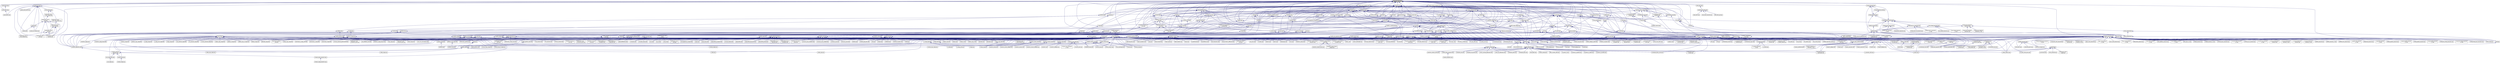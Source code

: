 digraph "execution_policy.hpp"
{
  edge [fontname="Helvetica",fontsize="10",labelfontname="Helvetica",labelfontsize="10"];
  node [fontname="Helvetica",fontsize="10",shape=record];
  Node394 [label="execution_policy.hpp",height=0.2,width=0.4,color="black", fillcolor="grey75", style="filled", fontcolor="black"];
  Node394 -> Node395 [dir="back",color="midnightblue",fontsize="10",style="solid",fontname="Helvetica"];
  Node395 [label="block_allocator.hpp",height=0.2,width=0.4,color="black", fillcolor="white", style="filled",URL="$d9/d7a/block__allocator_8hpp.html"];
  Node395 -> Node396 [dir="back",color="midnightblue",fontsize="10",style="solid",fontname="Helvetica"];
  Node396 [label="host.hpp",height=0.2,width=0.4,color="black", fillcolor="white", style="filled",URL="$dd/d78/host_8hpp.html"];
  Node396 -> Node397 [dir="back",color="midnightblue",fontsize="10",style="solid",fontname="Helvetica"];
  Node397 [label="compute.hpp",height=0.2,width=0.4,color="black", fillcolor="white", style="filled",URL="$df/dd0/compute_8hpp.html"];
  Node397 -> Node398 [dir="back",color="midnightblue",fontsize="10",style="solid",fontname="Helvetica"];
  Node398 [label="cublas_matmul.cpp",height=0.2,width=0.4,color="black", fillcolor="white", style="filled",URL="$dd/d84/cublas__matmul_8cpp.html"];
  Node397 -> Node399 [dir="back",color="midnightblue",fontsize="10",style="solid",fontname="Helvetica"];
  Node399 [label="synchronize.cpp",height=0.2,width=0.4,color="black", fillcolor="white", style="filled",URL="$da/da2/synchronize_8cpp.html"];
  Node397 -> Node400 [dir="back",color="midnightblue",fontsize="10",style="solid",fontname="Helvetica"];
  Node400 [label="stream.cpp",height=0.2,width=0.4,color="black", fillcolor="white", style="filled",URL="$da/d5f/stream_8cpp.html"];
  Node397 -> Node401 [dir="back",color="midnightblue",fontsize="10",style="solid",fontname="Helvetica"];
  Node401 [label="for_each_value_proxy.cpp",height=0.2,width=0.4,color="black", fillcolor="white", style="filled",URL="$d1/d78/for__each__value__proxy_8cpp.html"];
  Node397 -> Node402 [dir="back",color="midnightblue",fontsize="10",style="solid",fontname="Helvetica"];
  Node402 [label="block_allocator.cpp",height=0.2,width=0.4,color="black", fillcolor="white", style="filled",URL="$dc/d4a/block__allocator_8cpp.html"];
  Node397 -> Node403 [dir="back",color="midnightblue",fontsize="10",style="solid",fontname="Helvetica"];
  Node403 [label="partitioned_vector\l_target.cpp",height=0.2,width=0.4,color="black", fillcolor="white", style="filled",URL="$d9/dd1/partitioned__vector__target_8cpp.html"];
  Node394 -> Node404 [dir="back",color="midnightblue",fontsize="10",style="solid",fontname="Helvetica"];
  Node404 [label="parallel_execution\l_policy.hpp",height=0.2,width=0.4,color="black", fillcolor="white", style="filled",URL="$d5/ddf/parallel__execution__policy_8hpp.html"];
  Node404 -> Node405 [dir="back",color="midnightblue",fontsize="10",style="solid",fontname="Helvetica"];
  Node405 [label="test_utils.hpp",height=0.2,width=0.4,color="black", fillcolor="white", style="filled",URL="$d2/d18/performance_2parallel__algorithms_2local_2test__utils_8hpp.html"];
  Node405 -> Node406 [dir="back",color="midnightblue",fontsize="10",style="solid",fontname="Helvetica"];
  Node406 [label="benchmark_merge.cpp",height=0.2,width=0.4,color="black", fillcolor="white", style="filled",URL="$dd/d49/benchmark__merge_8cpp.html"];
  Node405 -> Node407 [dir="back",color="midnightblue",fontsize="10",style="solid",fontname="Helvetica"];
  Node407 [label="benchmark_partition.cpp",height=0.2,width=0.4,color="black", fillcolor="white", style="filled",URL="$d9/d88/benchmark__partition_8cpp.html"];
  Node405 -> Node408 [dir="back",color="midnightblue",fontsize="10",style="solid",fontname="Helvetica"];
  Node408 [label="benchmark_partition\l_copy.cpp",height=0.2,width=0.4,color="black", fillcolor="white", style="filled",URL="$d3/d0e/benchmark__partition__copy_8cpp.html"];
  Node405 -> Node409 [dir="back",color="midnightblue",fontsize="10",style="solid",fontname="Helvetica"];
  Node409 [label="benchmark_unique_copy.cpp",height=0.2,width=0.4,color="black", fillcolor="white", style="filled",URL="$d9/d53/benchmark__unique__copy_8cpp.html"];
  Node404 -> Node410 [dir="back",color="midnightblue",fontsize="10",style="solid",fontname="Helvetica"];
  Node410 [label="test_utils.hpp",height=0.2,width=0.4,color="black", fillcolor="white", style="filled",URL="$d5/d53/unit_2parallel_2algorithms_2test__utils_8hpp.html"];
  Node410 -> Node411 [dir="back",color="midnightblue",fontsize="10",style="solid",fontname="Helvetica"];
  Node411 [label="adjacentdifference.cpp",height=0.2,width=0.4,color="black", fillcolor="white", style="filled",URL="$d5/df0/adjacentdifference_8cpp.html"];
  Node410 -> Node412 [dir="back",color="midnightblue",fontsize="10",style="solid",fontname="Helvetica"];
  Node412 [label="adjacentdifference\l_bad_alloc.cpp",height=0.2,width=0.4,color="black", fillcolor="white", style="filled",URL="$d8/d95/adjacentdifference__bad__alloc_8cpp.html"];
  Node410 -> Node413 [dir="back",color="midnightblue",fontsize="10",style="solid",fontname="Helvetica"];
  Node413 [label="adjacentdifference\l_exception.cpp",height=0.2,width=0.4,color="black", fillcolor="white", style="filled",URL="$d8/d0b/adjacentdifference__exception_8cpp.html"];
  Node410 -> Node414 [dir="back",color="midnightblue",fontsize="10",style="solid",fontname="Helvetica"];
  Node414 [label="adjacentfind.cpp",height=0.2,width=0.4,color="black", fillcolor="white", style="filled",URL="$d2/d99/adjacentfind_8cpp.html"];
  Node410 -> Node415 [dir="back",color="midnightblue",fontsize="10",style="solid",fontname="Helvetica"];
  Node415 [label="adjacentfind_bad_alloc.cpp",height=0.2,width=0.4,color="black", fillcolor="white", style="filled",URL="$d3/d2a/adjacentfind__bad__alloc_8cpp.html"];
  Node410 -> Node416 [dir="back",color="midnightblue",fontsize="10",style="solid",fontname="Helvetica"];
  Node416 [label="adjacentfind_binary.cpp",height=0.2,width=0.4,color="black", fillcolor="white", style="filled",URL="$d3/db1/adjacentfind__binary_8cpp.html"];
  Node410 -> Node417 [dir="back",color="midnightblue",fontsize="10",style="solid",fontname="Helvetica"];
  Node417 [label="adjacentfind_binary\l_bad_alloc.cpp",height=0.2,width=0.4,color="black", fillcolor="white", style="filled",URL="$d6/d81/adjacentfind__binary__bad__alloc_8cpp.html"];
  Node410 -> Node418 [dir="back",color="midnightblue",fontsize="10",style="solid",fontname="Helvetica"];
  Node418 [label="adjacentfind_binary\l_exception.cpp",height=0.2,width=0.4,color="black", fillcolor="white", style="filled",URL="$d8/da8/adjacentfind__binary__exception_8cpp.html"];
  Node410 -> Node419 [dir="back",color="midnightblue",fontsize="10",style="solid",fontname="Helvetica"];
  Node419 [label="adjacentfind_exception.cpp",height=0.2,width=0.4,color="black", fillcolor="white", style="filled",URL="$de/d40/adjacentfind__exception_8cpp.html"];
  Node410 -> Node420 [dir="back",color="midnightblue",fontsize="10",style="solid",fontname="Helvetica"];
  Node420 [label="all_of.cpp",height=0.2,width=0.4,color="black", fillcolor="white", style="filled",URL="$db/d88/all__of_8cpp.html"];
  Node410 -> Node421 [dir="back",color="midnightblue",fontsize="10",style="solid",fontname="Helvetica"];
  Node421 [label="any_of.cpp",height=0.2,width=0.4,color="black", fillcolor="white", style="filled",URL="$d8/d5d/any__of_8cpp.html"];
  Node410 -> Node422 [dir="back",color="midnightblue",fontsize="10",style="solid",fontname="Helvetica"];
  Node422 [label="copy.cpp",height=0.2,width=0.4,color="black", fillcolor="white", style="filled",URL="$d9/d54/copy_8cpp.html"];
  Node410 -> Node423 [dir="back",color="midnightblue",fontsize="10",style="solid",fontname="Helvetica"];
  Node423 [label="copyif_bad_alloc.cpp",height=0.2,width=0.4,color="black", fillcolor="white", style="filled",URL="$d0/ddd/copyif__bad__alloc_8cpp.html"];
  Node410 -> Node424 [dir="back",color="midnightblue",fontsize="10",style="solid",fontname="Helvetica"];
  Node424 [label="copyif_exception.cpp",height=0.2,width=0.4,color="black", fillcolor="white", style="filled",URL="$dc/d81/copyif__exception_8cpp.html"];
  Node410 -> Node425 [dir="back",color="midnightblue",fontsize="10",style="solid",fontname="Helvetica"];
  Node425 [label="copyif_forward.cpp",height=0.2,width=0.4,color="black", fillcolor="white", style="filled",URL="$d3/d04/copyif__forward_8cpp.html"];
  Node410 -> Node426 [dir="back",color="midnightblue",fontsize="10",style="solid",fontname="Helvetica"];
  Node426 [label="copyif_input.cpp",height=0.2,width=0.4,color="black", fillcolor="white", style="filled",URL="$d5/d41/copyif__input_8cpp.html"];
  Node410 -> Node427 [dir="back",color="midnightblue",fontsize="10",style="solid",fontname="Helvetica"];
  Node427 [label="copyif_random.cpp",height=0.2,width=0.4,color="black", fillcolor="white", style="filled",URL="$dc/d22/copyif__random_8cpp.html"];
  Node410 -> Node428 [dir="back",color="midnightblue",fontsize="10",style="solid",fontname="Helvetica"];
  Node428 [label="copyn.cpp",height=0.2,width=0.4,color="black", fillcolor="white", style="filled",URL="$d3/d44/copyn_8cpp.html"];
  Node410 -> Node429 [dir="back",color="midnightblue",fontsize="10",style="solid",fontname="Helvetica"];
  Node429 [label="count_tests.hpp",height=0.2,width=0.4,color="black", fillcolor="white", style="filled",URL="$de/d3a/count__tests_8hpp.html"];
  Node429 -> Node430 [dir="back",color="midnightblue",fontsize="10",style="solid",fontname="Helvetica"];
  Node430 [label="count.cpp",height=0.2,width=0.4,color="black", fillcolor="white", style="filled",URL="$d3/d01/count_8cpp.html"];
  Node429 -> Node431 [dir="back",color="midnightblue",fontsize="10",style="solid",fontname="Helvetica"];
  Node431 [label="count_datapar.cpp",height=0.2,width=0.4,color="black", fillcolor="white", style="filled",URL="$d6/d38/count__datapar_8cpp.html"];
  Node410 -> Node432 [dir="back",color="midnightblue",fontsize="10",style="solid",fontname="Helvetica"];
  Node432 [label="countif_tests.hpp",height=0.2,width=0.4,color="black", fillcolor="white", style="filled",URL="$d4/da4/countif__tests_8hpp.html"];
  Node432 -> Node433 [dir="back",color="midnightblue",fontsize="10",style="solid",fontname="Helvetica"];
  Node433 [label="countif.cpp",height=0.2,width=0.4,color="black", fillcolor="white", style="filled",URL="$d9/df1/countif_8cpp.html"];
  Node432 -> Node434 [dir="back",color="midnightblue",fontsize="10",style="solid",fontname="Helvetica"];
  Node434 [label="countif_datapar.cpp",height=0.2,width=0.4,color="black", fillcolor="white", style="filled",URL="$dc/d0b/countif__datapar_8cpp.html"];
  Node410 -> Node435 [dir="back",color="midnightblue",fontsize="10",style="solid",fontname="Helvetica"];
  Node435 [label="destroy_tests.hpp",height=0.2,width=0.4,color="black", fillcolor="white", style="filled",URL="$db/d13/destroy__tests_8hpp.html"];
  Node435 -> Node436 [dir="back",color="midnightblue",fontsize="10",style="solid",fontname="Helvetica"];
  Node436 [label="destroy.cpp",height=0.2,width=0.4,color="black", fillcolor="white", style="filled",URL="$dd/d93/destroy_8cpp.html"];
  Node410 -> Node437 [dir="back",color="midnightblue",fontsize="10",style="solid",fontname="Helvetica"];
  Node437 [label="destroyn.cpp",height=0.2,width=0.4,color="black", fillcolor="white", style="filled",URL="$de/dbc/destroyn_8cpp.html"];
  Node410 -> Node438 [dir="back",color="midnightblue",fontsize="10",style="solid",fontname="Helvetica"];
  Node438 [label="equal.cpp",height=0.2,width=0.4,color="black", fillcolor="white", style="filled",URL="$df/d99/equal_8cpp.html"];
  Node410 -> Node439 [dir="back",color="midnightblue",fontsize="10",style="solid",fontname="Helvetica"];
  Node439 [label="equal_binary.cpp",height=0.2,width=0.4,color="black", fillcolor="white", style="filled",URL="$d2/ddd/equal__binary_8cpp.html"];
  Node410 -> Node440 [dir="back",color="midnightblue",fontsize="10",style="solid",fontname="Helvetica"];
  Node440 [label="exclusive_scan.cpp",height=0.2,width=0.4,color="black", fillcolor="white", style="filled",URL="$dc/dd7/exclusive__scan_8cpp.html"];
  Node410 -> Node441 [dir="back",color="midnightblue",fontsize="10",style="solid",fontname="Helvetica"];
  Node441 [label="exclusive_scan2.cpp",height=0.2,width=0.4,color="black", fillcolor="white", style="filled",URL="$dc/dc7/exclusive__scan2_8cpp.html"];
  Node410 -> Node442 [dir="back",color="midnightblue",fontsize="10",style="solid",fontname="Helvetica"];
  Node442 [label="exclusive_scan_bad\l_alloc.cpp",height=0.2,width=0.4,color="black", fillcolor="white", style="filled",URL="$d5/ded/exclusive__scan__bad__alloc_8cpp.html"];
  Node410 -> Node443 [dir="back",color="midnightblue",fontsize="10",style="solid",fontname="Helvetica"];
  Node443 [label="exclusive_scan_exception.cpp",height=0.2,width=0.4,color="black", fillcolor="white", style="filled",URL="$d1/d9b/exclusive__scan__exception_8cpp.html"];
  Node410 -> Node444 [dir="back",color="midnightblue",fontsize="10",style="solid",fontname="Helvetica"];
  Node444 [label="exclusive_scan_validate.cpp",height=0.2,width=0.4,color="black", fillcolor="white", style="filled",URL="$df/d8d/exclusive__scan__validate_8cpp.html"];
  Node410 -> Node445 [dir="back",color="midnightblue",fontsize="10",style="solid",fontname="Helvetica"];
  Node445 [label="fill.cpp",height=0.2,width=0.4,color="black", fillcolor="white", style="filled",URL="$db/df9/fill_8cpp.html"];
  Node410 -> Node446 [dir="back",color="midnightblue",fontsize="10",style="solid",fontname="Helvetica"];
  Node446 [label="filln.cpp",height=0.2,width=0.4,color="black", fillcolor="white", style="filled",URL="$d7/df6/filln_8cpp.html"];
  Node410 -> Node447 [dir="back",color="midnightblue",fontsize="10",style="solid",fontname="Helvetica"];
  Node447 [label="find.cpp",height=0.2,width=0.4,color="black", fillcolor="white", style="filled",URL="$d4/dfc/find_8cpp.html"];
  Node410 -> Node448 [dir="back",color="midnightblue",fontsize="10",style="solid",fontname="Helvetica"];
  Node448 [label="findend.cpp",height=0.2,width=0.4,color="black", fillcolor="white", style="filled",URL="$de/d27/findend_8cpp.html"];
  Node410 -> Node449 [dir="back",color="midnightblue",fontsize="10",style="solid",fontname="Helvetica"];
  Node449 [label="findfirstof.cpp",height=0.2,width=0.4,color="black", fillcolor="white", style="filled",URL="$da/d85/findfirstof_8cpp.html"];
  Node410 -> Node450 [dir="back",color="midnightblue",fontsize="10",style="solid",fontname="Helvetica"];
  Node450 [label="findfirstof_binary.cpp",height=0.2,width=0.4,color="black", fillcolor="white", style="filled",URL="$db/da2/findfirstof__binary_8cpp.html"];
  Node410 -> Node451 [dir="back",color="midnightblue",fontsize="10",style="solid",fontname="Helvetica"];
  Node451 [label="findif.cpp",height=0.2,width=0.4,color="black", fillcolor="white", style="filled",URL="$d4/d38/findif_8cpp.html"];
  Node410 -> Node452 [dir="back",color="midnightblue",fontsize="10",style="solid",fontname="Helvetica"];
  Node452 [label="findifnot.cpp",height=0.2,width=0.4,color="black", fillcolor="white", style="filled",URL="$dd/df5/findifnot_8cpp.html"];
  Node410 -> Node453 [dir="back",color="midnightblue",fontsize="10",style="solid",fontname="Helvetica"];
  Node453 [label="findifnot_bad_alloc.cpp",height=0.2,width=0.4,color="black", fillcolor="white", style="filled",URL="$df/de4/findifnot__bad__alloc_8cpp.html"];
  Node410 -> Node454 [dir="back",color="midnightblue",fontsize="10",style="solid",fontname="Helvetica"];
  Node454 [label="findifnot_exception.cpp",height=0.2,width=0.4,color="black", fillcolor="white", style="filled",URL="$dc/d17/findifnot__exception_8cpp.html"];
  Node410 -> Node455 [dir="back",color="midnightblue",fontsize="10",style="solid",fontname="Helvetica"];
  Node455 [label="for_loop.cpp",height=0.2,width=0.4,color="black", fillcolor="white", style="filled",URL="$de/d62/for__loop_8cpp.html"];
  Node410 -> Node456 [dir="back",color="midnightblue",fontsize="10",style="solid",fontname="Helvetica"];
  Node456 [label="for_loop_induction.cpp",height=0.2,width=0.4,color="black", fillcolor="white", style="filled",URL="$dc/d69/for__loop__induction_8cpp.html"];
  Node410 -> Node457 [dir="back",color="midnightblue",fontsize="10",style="solid",fontname="Helvetica"];
  Node457 [label="for_loop_induction\l_async.cpp",height=0.2,width=0.4,color="black", fillcolor="white", style="filled",URL="$d6/dc7/for__loop__induction__async_8cpp.html"];
  Node410 -> Node458 [dir="back",color="midnightblue",fontsize="10",style="solid",fontname="Helvetica"];
  Node458 [label="for_loop_n.cpp",height=0.2,width=0.4,color="black", fillcolor="white", style="filled",URL="$de/da4/for__loop__n_8cpp.html"];
  Node410 -> Node459 [dir="back",color="midnightblue",fontsize="10",style="solid",fontname="Helvetica"];
  Node459 [label="for_loop_n_strided.cpp",height=0.2,width=0.4,color="black", fillcolor="white", style="filled",URL="$d8/d8f/for__loop__n__strided_8cpp.html"];
  Node410 -> Node460 [dir="back",color="midnightblue",fontsize="10",style="solid",fontname="Helvetica"];
  Node460 [label="for_loop_reduction.cpp",height=0.2,width=0.4,color="black", fillcolor="white", style="filled",URL="$d9/dcb/for__loop__reduction_8cpp.html"];
  Node410 -> Node461 [dir="back",color="midnightblue",fontsize="10",style="solid",fontname="Helvetica"];
  Node461 [label="for_loop_reduction\l_async.cpp",height=0.2,width=0.4,color="black", fillcolor="white", style="filled",URL="$d8/dfb/for__loop__reduction__async_8cpp.html"];
  Node410 -> Node462 [dir="back",color="midnightblue",fontsize="10",style="solid",fontname="Helvetica"];
  Node462 [label="for_loop_strided.cpp",height=0.2,width=0.4,color="black", fillcolor="white", style="filled",URL="$d1/d10/for__loop__strided_8cpp.html"];
  Node410 -> Node463 [dir="back",color="midnightblue",fontsize="10",style="solid",fontname="Helvetica"];
  Node463 [label="foreach_tests.hpp",height=0.2,width=0.4,color="black", fillcolor="white", style="filled",URL="$d4/d2c/algorithms_2foreach__tests_8hpp.html"];
  Node463 -> Node464 [dir="back",color="midnightblue",fontsize="10",style="solid",fontname="Helvetica"];
  Node464 [label="foreach.cpp",height=0.2,width=0.4,color="black", fillcolor="white", style="filled",URL="$d1/d33/foreach_8cpp.html"];
  Node463 -> Node465 [dir="back",color="midnightblue",fontsize="10",style="solid",fontname="Helvetica"];
  Node465 [label="foreach_executors.cpp",height=0.2,width=0.4,color="black", fillcolor="white", style="filled",URL="$d3/d54/foreach__executors_8cpp.html"];
  Node463 -> Node466 [dir="back",color="midnightblue",fontsize="10",style="solid",fontname="Helvetica"];
  Node466 [label="foreach_executors_v1.cpp",height=0.2,width=0.4,color="black", fillcolor="white", style="filled",URL="$dd/dda/foreach__executors__v1_8cpp.html"];
  Node463 -> Node467 [dir="back",color="midnightblue",fontsize="10",style="solid",fontname="Helvetica"];
  Node467 [label="foreachn.cpp",height=0.2,width=0.4,color="black", fillcolor="white", style="filled",URL="$d3/d1b/foreachn_8cpp.html"];
  Node463 -> Node468 [dir="back",color="midnightblue",fontsize="10",style="solid",fontname="Helvetica"];
  Node468 [label="foreach_datapar.cpp",height=0.2,width=0.4,color="black", fillcolor="white", style="filled",URL="$da/dfb/foreach__datapar_8cpp.html"];
  Node463 -> Node469 [dir="back",color="midnightblue",fontsize="10",style="solid",fontname="Helvetica"];
  Node469 [label="foreachn_datapar.cpp",height=0.2,width=0.4,color="black", fillcolor="white", style="filled",URL="$d3/ddd/foreachn__datapar_8cpp.html"];
  Node463 -> Node470 [dir="back",color="midnightblue",fontsize="10",style="solid",fontname="Helvetica"];
  Node470 [label="executor_parameters.cpp",height=0.2,width=0.4,color="black", fillcolor="white", style="filled",URL="$dc/d90/executor__parameters_8cpp.html"];
  Node463 -> Node471 [dir="back",color="midnightblue",fontsize="10",style="solid",fontname="Helvetica"];
  Node471 [label="executor_parameters\l_timer_hooks.cpp",height=0.2,width=0.4,color="black", fillcolor="white", style="filled",URL="$d4/d85/executor__parameters__timer__hooks_8cpp.html"];
  Node463 -> Node472 [dir="back",color="midnightblue",fontsize="10",style="solid",fontname="Helvetica"];
  Node472 [label="persistent_executor\l_parameters.cpp",height=0.2,width=0.4,color="black", fillcolor="white", style="filled",URL="$db/d9b/persistent__executor__parameters_8cpp.html"];
  Node410 -> Node473 [dir="back",color="midnightblue",fontsize="10",style="solid",fontname="Helvetica"];
  Node473 [label="foreach_tests_prefetching.hpp",height=0.2,width=0.4,color="black", fillcolor="white", style="filled",URL="$de/d0e/foreach__tests__prefetching_8hpp.html"];
  Node473 -> Node474 [dir="back",color="midnightblue",fontsize="10",style="solid",fontname="Helvetica"];
  Node474 [label="foreach_prefetching.cpp",height=0.2,width=0.4,color="black", fillcolor="white", style="filled",URL="$d4/df0/foreach__prefetching_8cpp.html"];
  Node473 -> Node475 [dir="back",color="midnightblue",fontsize="10",style="solid",fontname="Helvetica"];
  Node475 [label="foreach_prefetching\l_executors_v1.cpp",height=0.2,width=0.4,color="black", fillcolor="white", style="filled",URL="$dd/d50/foreach__prefetching__executors__v1_8cpp.html"];
  Node410 -> Node476 [dir="back",color="midnightblue",fontsize="10",style="solid",fontname="Helvetica"];
  Node476 [label="foreach_tests_projection.hpp",height=0.2,width=0.4,color="black", fillcolor="white", style="filled",URL="$dd/d98/algorithms_2foreach__tests__projection_8hpp.html"];
  Node476 -> Node477 [dir="back",color="midnightblue",fontsize="10",style="solid",fontname="Helvetica"];
  Node477 [label="foreach_projection.cpp",height=0.2,width=0.4,color="black", fillcolor="white", style="filled",URL="$d3/d3e/foreach__projection_8cpp.html"];
  Node410 -> Node478 [dir="back",color="midnightblue",fontsize="10",style="solid",fontname="Helvetica"];
  Node478 [label="foreachn_bad_alloc.cpp",height=0.2,width=0.4,color="black", fillcolor="white", style="filled",URL="$dc/dad/foreachn__bad__alloc_8cpp.html"];
  Node410 -> Node479 [dir="back",color="midnightblue",fontsize="10",style="solid",fontname="Helvetica"];
  Node479 [label="foreachn_exception.cpp",height=0.2,width=0.4,color="black", fillcolor="white", style="filled",URL="$d7/d9a/foreachn__exception_8cpp.html"];
  Node410 -> Node480 [dir="back",color="midnightblue",fontsize="10",style="solid",fontname="Helvetica"];
  Node480 [label="foreachn_projection.cpp",height=0.2,width=0.4,color="black", fillcolor="white", style="filled",URL="$db/deb/foreachn__projection_8cpp.html"];
  Node410 -> Node481 [dir="back",color="midnightblue",fontsize="10",style="solid",fontname="Helvetica"];
  Node481 [label="foreachn_projection\l_bad_alloc.cpp",height=0.2,width=0.4,color="black", fillcolor="white", style="filled",URL="$dc/d8d/foreachn__projection__bad__alloc_8cpp.html"];
  Node410 -> Node482 [dir="back",color="midnightblue",fontsize="10",style="solid",fontname="Helvetica"];
  Node482 [label="foreachn_projection\l_exception.cpp",height=0.2,width=0.4,color="black", fillcolor="white", style="filled",URL="$db/df7/foreachn__projection__exception_8cpp.html"];
  Node410 -> Node483 [dir="back",color="midnightblue",fontsize="10",style="solid",fontname="Helvetica"];
  Node483 [label="generate.cpp",height=0.2,width=0.4,color="black", fillcolor="white", style="filled",URL="$d4/da7/generate_8cpp.html"];
  Node410 -> Node484 [dir="back",color="midnightblue",fontsize="10",style="solid",fontname="Helvetica"];
  Node484 [label="generaten.cpp",height=0.2,width=0.4,color="black", fillcolor="white", style="filled",URL="$d6/dd4/generaten_8cpp.html"];
  Node410 -> Node485 [dir="back",color="midnightblue",fontsize="10",style="solid",fontname="Helvetica"];
  Node485 [label="includes.cpp",height=0.2,width=0.4,color="black", fillcolor="white", style="filled",URL="$dc/d10/includes_8cpp.html"];
  Node410 -> Node486 [dir="back",color="midnightblue",fontsize="10",style="solid",fontname="Helvetica"];
  Node486 [label="inclusive_scan_tests.hpp",height=0.2,width=0.4,color="black", fillcolor="white", style="filled",URL="$d1/d1e/inclusive__scan__tests_8hpp.html"];
  Node486 -> Node487 [dir="back",color="midnightblue",fontsize="10",style="solid",fontname="Helvetica"];
  Node487 [label="inclusive_scan.cpp",height=0.2,width=0.4,color="black", fillcolor="white", style="filled",URL="$d4/d31/inclusive__scan_8cpp.html"];
  Node486 -> Node488 [dir="back",color="midnightblue",fontsize="10",style="solid",fontname="Helvetica"];
  Node488 [label="inclusive_scan_executors\l_v1.cpp",height=0.2,width=0.4,color="black", fillcolor="white", style="filled",URL="$da/dda/inclusive__scan__executors__v1_8cpp.html"];
  Node410 -> Node489 [dir="back",color="midnightblue",fontsize="10",style="solid",fontname="Helvetica"];
  Node489 [label="is_heap_tests.hpp",height=0.2,width=0.4,color="black", fillcolor="white", style="filled",URL="$d7/ddd/is__heap__tests_8hpp.html"];
  Node489 -> Node490 [dir="back",color="midnightblue",fontsize="10",style="solid",fontname="Helvetica"];
  Node490 [label="is_heap.cpp",height=0.2,width=0.4,color="black", fillcolor="white", style="filled",URL="$d1/d1e/is__heap_8cpp.html"];
  Node489 -> Node491 [dir="back",color="midnightblue",fontsize="10",style="solid",fontname="Helvetica"];
  Node491 [label="is_heap_until.cpp",height=0.2,width=0.4,color="black", fillcolor="white", style="filled",URL="$dd/d28/is__heap__until_8cpp.html"];
  Node410 -> Node490 [dir="back",color="midnightblue",fontsize="10",style="solid",fontname="Helvetica"];
  Node410 -> Node491 [dir="back",color="midnightblue",fontsize="10",style="solid",fontname="Helvetica"];
  Node410 -> Node492 [dir="back",color="midnightblue",fontsize="10",style="solid",fontname="Helvetica"];
  Node492 [label="is_partitioned.cpp",height=0.2,width=0.4,color="black", fillcolor="white", style="filled",URL="$df/d07/is__partitioned_8cpp.html"];
  Node410 -> Node493 [dir="back",color="midnightblue",fontsize="10",style="solid",fontname="Helvetica"];
  Node493 [label="is_sorted_tests.hpp",height=0.2,width=0.4,color="black", fillcolor="white", style="filled",URL="$d7/d7f/is__sorted__tests_8hpp.html"];
  Node493 -> Node494 [dir="back",color="midnightblue",fontsize="10",style="solid",fontname="Helvetica"];
  Node494 [label="is_sorted.cpp",height=0.2,width=0.4,color="black", fillcolor="white", style="filled",URL="$df/d8f/is__sorted_8cpp.html"];
  Node493 -> Node495 [dir="back",color="midnightblue",fontsize="10",style="solid",fontname="Helvetica"];
  Node495 [label="is_sorted_executors\l_v1.cpp",height=0.2,width=0.4,color="black", fillcolor="white", style="filled",URL="$d1/d98/is__sorted__executors__v1_8cpp.html"];
  Node410 -> Node496 [dir="back",color="midnightblue",fontsize="10",style="solid",fontname="Helvetica"];
  Node496 [label="is_sorted_until.cpp",height=0.2,width=0.4,color="black", fillcolor="white", style="filled",URL="$d0/d1b/is__sorted__until_8cpp.html"];
  Node410 -> Node497 [dir="back",color="midnightblue",fontsize="10",style="solid",fontname="Helvetica"];
  Node497 [label="lexicographical_compare.cpp",height=0.2,width=0.4,color="black", fillcolor="white", style="filled",URL="$dd/de6/lexicographical__compare_8cpp.html"];
  Node410 -> Node498 [dir="back",color="midnightblue",fontsize="10",style="solid",fontname="Helvetica"];
  Node498 [label="max_element.cpp",height=0.2,width=0.4,color="black", fillcolor="white", style="filled",URL="$d4/d10/max__element_8cpp.html"];
  Node410 -> Node499 [dir="back",color="midnightblue",fontsize="10",style="solid",fontname="Helvetica"];
  Node499 [label="merge_tests.hpp",height=0.2,width=0.4,color="black", fillcolor="white", style="filled",URL="$dc/d10/merge__tests_8hpp.html"];
  Node499 -> Node500 [dir="back",color="midnightblue",fontsize="10",style="solid",fontname="Helvetica"];
  Node500 [label="merge.cpp",height=0.2,width=0.4,color="black", fillcolor="white", style="filled",URL="$d1/da4/merge_8cpp.html"];
  Node410 -> Node500 [dir="back",color="midnightblue",fontsize="10",style="solid",fontname="Helvetica"];
  Node410 -> Node501 [dir="back",color="midnightblue",fontsize="10",style="solid",fontname="Helvetica"];
  Node501 [label="min_element.cpp",height=0.2,width=0.4,color="black", fillcolor="white", style="filled",URL="$d3/dab/min__element_8cpp.html"];
  Node410 -> Node502 [dir="back",color="midnightblue",fontsize="10",style="solid",fontname="Helvetica"];
  Node502 [label="minmax_element.cpp",height=0.2,width=0.4,color="black", fillcolor="white", style="filled",URL="$da/df0/minmax__element_8cpp.html"];
  Node410 -> Node503 [dir="back",color="midnightblue",fontsize="10",style="solid",fontname="Helvetica"];
  Node503 [label="mismatch.cpp",height=0.2,width=0.4,color="black", fillcolor="white", style="filled",URL="$da/d76/mismatch_8cpp.html"];
  Node410 -> Node504 [dir="back",color="midnightblue",fontsize="10",style="solid",fontname="Helvetica"];
  Node504 [label="mismatch_binary.cpp",height=0.2,width=0.4,color="black", fillcolor="white", style="filled",URL="$d0/d8b/mismatch__binary_8cpp.html"];
  Node410 -> Node505 [dir="back",color="midnightblue",fontsize="10",style="solid",fontname="Helvetica"];
  Node505 [label="move.cpp",height=0.2,width=0.4,color="black", fillcolor="white", style="filled",URL="$d5/d5f/move_8cpp.html"];
  Node410 -> Node506 [dir="back",color="midnightblue",fontsize="10",style="solid",fontname="Helvetica"];
  Node506 [label="none_of.cpp",height=0.2,width=0.4,color="black", fillcolor="white", style="filled",URL="$de/d32/none__of_8cpp.html"];
  Node410 -> Node507 [dir="back",color="midnightblue",fontsize="10",style="solid",fontname="Helvetica"];
  Node507 [label="partition_tests.hpp",height=0.2,width=0.4,color="black", fillcolor="white", style="filled",URL="$df/dd8/partition__tests_8hpp.html"];
  Node507 -> Node508 [dir="back",color="midnightblue",fontsize="10",style="solid",fontname="Helvetica"];
  Node508 [label="partition.cpp",height=0.2,width=0.4,color="black", fillcolor="white", style="filled",URL="$d6/daf/tests_2unit_2parallel_2algorithms_2partition_8cpp.html"];
  Node410 -> Node508 [dir="back",color="midnightblue",fontsize="10",style="solid",fontname="Helvetica"];
  Node410 -> Node509 [dir="back",color="midnightblue",fontsize="10",style="solid",fontname="Helvetica"];
  Node509 [label="partition_copy_tests.hpp",height=0.2,width=0.4,color="black", fillcolor="white", style="filled",URL="$d9/dfa/partition__copy__tests_8hpp.html"];
  Node509 -> Node510 [dir="back",color="midnightblue",fontsize="10",style="solid",fontname="Helvetica"];
  Node510 [label="partition_copy.cpp",height=0.2,width=0.4,color="black", fillcolor="white", style="filled",URL="$d8/d61/partition__copy_8cpp.html"];
  Node410 -> Node510 [dir="back",color="midnightblue",fontsize="10",style="solid",fontname="Helvetica"];
  Node410 -> Node511 [dir="back",color="midnightblue",fontsize="10",style="solid",fontname="Helvetica"];
  Node511 [label="reduce_.cpp",height=0.2,width=0.4,color="black", fillcolor="white", style="filled",URL="$d5/d03/reduce___8cpp.html"];
  Node410 -> Node512 [dir="back",color="midnightblue",fontsize="10",style="solid",fontname="Helvetica"];
  Node512 [label="sort_tests.hpp",height=0.2,width=0.4,color="black", fillcolor="white", style="filled",URL="$d8/d97/sort__tests_8hpp.html"];
  Node512 -> Node513 [dir="back",color="midnightblue",fontsize="10",style="solid",fontname="Helvetica"];
  Node513 [label="reduce_by_key.cpp",height=0.2,width=0.4,color="black", fillcolor="white", style="filled",URL="$dd/dde/reduce__by__key_8cpp.html"];
  Node512 -> Node514 [dir="back",color="midnightblue",fontsize="10",style="solid",fontname="Helvetica"];
  Node514 [label="sort.cpp",height=0.2,width=0.4,color="black", fillcolor="white", style="filled",URL="$d3/d7c/sort_8cpp.html"];
  Node512 -> Node515 [dir="back",color="midnightblue",fontsize="10",style="solid",fontname="Helvetica"];
  Node515 [label="sort_by_key.cpp",height=0.2,width=0.4,color="black", fillcolor="white", style="filled",URL="$df/daa/sort__by__key_8cpp.html"];
  Node512 -> Node516 [dir="back",color="midnightblue",fontsize="10",style="solid",fontname="Helvetica"];
  Node516 [label="sort_exceptions.cpp",height=0.2,width=0.4,color="black", fillcolor="white", style="filled",URL="$dc/d28/sort__exceptions_8cpp.html"];
  Node410 -> Node517 [dir="back",color="midnightblue",fontsize="10",style="solid",fontname="Helvetica"];
  Node517 [label="remove_copy.cpp",height=0.2,width=0.4,color="black", fillcolor="white", style="filled",URL="$de/db8/remove__copy_8cpp.html"];
  Node410 -> Node518 [dir="back",color="midnightblue",fontsize="10",style="solid",fontname="Helvetica"];
  Node518 [label="remove_copy_if.cpp",height=0.2,width=0.4,color="black", fillcolor="white", style="filled",URL="$d1/d0f/remove__copy__if_8cpp.html"];
  Node410 -> Node519 [dir="back",color="midnightblue",fontsize="10",style="solid",fontname="Helvetica"];
  Node519 [label="replace.cpp",height=0.2,width=0.4,color="black", fillcolor="white", style="filled",URL="$d6/d96/replace_8cpp.html"];
  Node410 -> Node520 [dir="back",color="midnightblue",fontsize="10",style="solid",fontname="Helvetica"];
  Node520 [label="replace_copy.cpp",height=0.2,width=0.4,color="black", fillcolor="white", style="filled",URL="$da/d69/replace__copy_8cpp.html"];
  Node410 -> Node521 [dir="back",color="midnightblue",fontsize="10",style="solid",fontname="Helvetica"];
  Node521 [label="replace_copy_if.cpp",height=0.2,width=0.4,color="black", fillcolor="white", style="filled",URL="$d4/d1c/replace__copy__if_8cpp.html"];
  Node410 -> Node522 [dir="back",color="midnightblue",fontsize="10",style="solid",fontname="Helvetica"];
  Node522 [label="replace_if.cpp",height=0.2,width=0.4,color="black", fillcolor="white", style="filled",URL="$de/ded/replace__if_8cpp.html"];
  Node410 -> Node523 [dir="back",color="midnightblue",fontsize="10",style="solid",fontname="Helvetica"];
  Node523 [label="reverse.cpp",height=0.2,width=0.4,color="black", fillcolor="white", style="filled",URL="$d8/dc4/reverse_8cpp.html"];
  Node410 -> Node524 [dir="back",color="midnightblue",fontsize="10",style="solid",fontname="Helvetica"];
  Node524 [label="reverse_copy.cpp",height=0.2,width=0.4,color="black", fillcolor="white", style="filled",URL="$dd/d14/reverse__copy_8cpp.html"];
  Node410 -> Node525 [dir="back",color="midnightblue",fontsize="10",style="solid",fontname="Helvetica"];
  Node525 [label="rotate.cpp",height=0.2,width=0.4,color="black", fillcolor="white", style="filled",URL="$d7/d5d/rotate_8cpp.html"];
  Node410 -> Node526 [dir="back",color="midnightblue",fontsize="10",style="solid",fontname="Helvetica"];
  Node526 [label="rotate_copy.cpp",height=0.2,width=0.4,color="black", fillcolor="white", style="filled",URL="$da/d77/rotate__copy_8cpp.html"];
  Node410 -> Node527 [dir="back",color="midnightblue",fontsize="10",style="solid",fontname="Helvetica"];
  Node527 [label="search.cpp",height=0.2,width=0.4,color="black", fillcolor="white", style="filled",URL="$d9/def/search_8cpp.html"];
  Node410 -> Node528 [dir="back",color="midnightblue",fontsize="10",style="solid",fontname="Helvetica"];
  Node528 [label="searchn.cpp",height=0.2,width=0.4,color="black", fillcolor="white", style="filled",URL="$dc/dc5/searchn_8cpp.html"];
  Node410 -> Node529 [dir="back",color="midnightblue",fontsize="10",style="solid",fontname="Helvetica"];
  Node529 [label="set_difference.cpp",height=0.2,width=0.4,color="black", fillcolor="white", style="filled",URL="$d5/d98/set__difference_8cpp.html"];
  Node410 -> Node530 [dir="back",color="midnightblue",fontsize="10",style="solid",fontname="Helvetica"];
  Node530 [label="set_intersection.cpp",height=0.2,width=0.4,color="black", fillcolor="white", style="filled",URL="$dd/d83/set__intersection_8cpp.html"];
  Node410 -> Node531 [dir="back",color="midnightblue",fontsize="10",style="solid",fontname="Helvetica"];
  Node531 [label="set_symmetric_difference.cpp",height=0.2,width=0.4,color="black", fillcolor="white", style="filled",URL="$d4/d0c/set__symmetric__difference_8cpp.html"];
  Node410 -> Node532 [dir="back",color="midnightblue",fontsize="10",style="solid",fontname="Helvetica"];
  Node532 [label="set_union.cpp",height=0.2,width=0.4,color="black", fillcolor="white", style="filled",URL="$d7/d76/set__union_8cpp.html"];
  Node410 -> Node533 [dir="back",color="midnightblue",fontsize="10",style="solid",fontname="Helvetica"];
  Node533 [label="stable_partition_tests.hpp",height=0.2,width=0.4,color="black", fillcolor="white", style="filled",URL="$d0/d99/stable__partition__tests_8hpp.html"];
  Node533 -> Node534 [dir="back",color="midnightblue",fontsize="10",style="solid",fontname="Helvetica"];
  Node534 [label="stable_partition.cpp",height=0.2,width=0.4,color="black", fillcolor="white", style="filled",URL="$db/dcd/stable__partition_8cpp.html"];
  Node410 -> Node535 [dir="back",color="midnightblue",fontsize="10",style="solid",fontname="Helvetica"];
  Node535 [label="swapranges.cpp",height=0.2,width=0.4,color="black", fillcolor="white", style="filled",URL="$df/d4e/swapranges_8cpp.html"];
  Node410 -> Node536 [dir="back",color="midnightblue",fontsize="10",style="solid",fontname="Helvetica"];
  Node536 [label="transform_tests.hpp",height=0.2,width=0.4,color="black", fillcolor="white", style="filled",URL="$de/db6/transform__tests_8hpp.html"];
  Node536 -> Node537 [dir="back",color="midnightblue",fontsize="10",style="solid",fontname="Helvetica"];
  Node537 [label="transform.cpp",height=0.2,width=0.4,color="black", fillcolor="white", style="filled",URL="$d8/d8c/transform_8cpp.html"];
  Node536 -> Node538 [dir="back",color="midnightblue",fontsize="10",style="solid",fontname="Helvetica"];
  Node538 [label="transform_datapar.cpp",height=0.2,width=0.4,color="black", fillcolor="white", style="filled",URL="$da/df1/transform__datapar_8cpp.html"];
  Node410 -> Node539 [dir="back",color="midnightblue",fontsize="10",style="solid",fontname="Helvetica"];
  Node539 [label="transform_binary_tests.hpp",height=0.2,width=0.4,color="black", fillcolor="white", style="filled",URL="$dd/d5d/transform__binary__tests_8hpp.html"];
  Node539 -> Node540 [dir="back",color="midnightblue",fontsize="10",style="solid",fontname="Helvetica"];
  Node540 [label="transform_binary.cpp",height=0.2,width=0.4,color="black", fillcolor="white", style="filled",URL="$d1/d75/transform__binary_8cpp.html"];
  Node539 -> Node541 [dir="back",color="midnightblue",fontsize="10",style="solid",fontname="Helvetica"];
  Node541 [label="transform_binary_datapar.cpp",height=0.2,width=0.4,color="black", fillcolor="white", style="filled",URL="$d2/d77/transform__binary__datapar_8cpp.html"];
  Node410 -> Node542 [dir="back",color="midnightblue",fontsize="10",style="solid",fontname="Helvetica"];
  Node542 [label="transform_binary2_tests.hpp",height=0.2,width=0.4,color="black", fillcolor="white", style="filled",URL="$d7/dcc/transform__binary2__tests_8hpp.html"];
  Node542 -> Node543 [dir="back",color="midnightblue",fontsize="10",style="solid",fontname="Helvetica"];
  Node543 [label="transform_binary2.cpp",height=0.2,width=0.4,color="black", fillcolor="white", style="filled",URL="$d1/d5d/transform__binary2_8cpp.html"];
  Node542 -> Node544 [dir="back",color="midnightblue",fontsize="10",style="solid",fontname="Helvetica"];
  Node544 [label="transform_binary2_datapar.cpp",height=0.2,width=0.4,color="black", fillcolor="white", style="filled",URL="$d4/d76/transform__binary2__datapar_8cpp.html"];
  Node410 -> Node545 [dir="back",color="midnightblue",fontsize="10",style="solid",fontname="Helvetica"];
  Node545 [label="transform_exclusive\l_scan.cpp",height=0.2,width=0.4,color="black", fillcolor="white", style="filled",URL="$d0/d9c/transform__exclusive__scan_8cpp.html"];
  Node410 -> Node546 [dir="back",color="midnightblue",fontsize="10",style="solid",fontname="Helvetica"];
  Node546 [label="transform_inclusive\l_scan.cpp",height=0.2,width=0.4,color="black", fillcolor="white", style="filled",URL="$d0/d83/transform__inclusive__scan_8cpp.html"];
  Node410 -> Node547 [dir="back",color="midnightblue",fontsize="10",style="solid",fontname="Helvetica"];
  Node547 [label="transform_reduce.cpp",height=0.2,width=0.4,color="black", fillcolor="white", style="filled",URL="$dc/db9/transform__reduce_8cpp.html"];
  Node410 -> Node548 [dir="back",color="midnightblue",fontsize="10",style="solid",fontname="Helvetica"];
  Node548 [label="transform_reduce_binary\l_tests.hpp",height=0.2,width=0.4,color="black", fillcolor="white", style="filled",URL="$da/d3e/transform__reduce__binary__tests_8hpp.html"];
  Node548 -> Node549 [dir="back",color="midnightblue",fontsize="10",style="solid",fontname="Helvetica"];
  Node549 [label="transform_reduce_binary.cpp",height=0.2,width=0.4,color="black", fillcolor="white", style="filled",URL="$d2/db0/transform__reduce__binary_8cpp.html"];
  Node548 -> Node550 [dir="back",color="midnightblue",fontsize="10",style="solid",fontname="Helvetica"];
  Node550 [label="transform_reduce_binary\l_datapar.cpp",height=0.2,width=0.4,color="black", fillcolor="white", style="filled",URL="$d8/d42/transform__reduce__binary__datapar_8cpp.html"];
  Node410 -> Node551 [dir="back",color="midnightblue",fontsize="10",style="solid",fontname="Helvetica"];
  Node551 [label="transform_reduce_binary\l_bad_alloc.cpp",height=0.2,width=0.4,color="black", fillcolor="white", style="filled",URL="$d6/d34/transform__reduce__binary__bad__alloc_8cpp.html"];
  Node410 -> Node552 [dir="back",color="midnightblue",fontsize="10",style="solid",fontname="Helvetica"];
  Node552 [label="transform_reduce_binary\l_exception.cpp",height=0.2,width=0.4,color="black", fillcolor="white", style="filled",URL="$d0/d01/transform__reduce__binary__exception_8cpp.html"];
  Node410 -> Node553 [dir="back",color="midnightblue",fontsize="10",style="solid",fontname="Helvetica"];
  Node553 [label="uninitialized_copy\l_tests.hpp",height=0.2,width=0.4,color="black", fillcolor="white", style="filled",URL="$d4/dae/uninitialized__copy__tests_8hpp.html"];
  Node553 -> Node554 [dir="back",color="midnightblue",fontsize="10",style="solid",fontname="Helvetica"];
  Node554 [label="uninitialized_copy.cpp",height=0.2,width=0.4,color="black", fillcolor="white", style="filled",URL="$d7/d92/uninitialized__copy_8cpp.html"];
  Node553 -> Node555 [dir="back",color="midnightblue",fontsize="10",style="solid",fontname="Helvetica"];
  Node555 [label="uninitialized_copy\l_executors_v1.cpp",height=0.2,width=0.4,color="black", fillcolor="white", style="filled",URL="$da/d28/uninitialized__copy__executors__v1_8cpp.html"];
  Node410 -> Node556 [dir="back",color="midnightblue",fontsize="10",style="solid",fontname="Helvetica"];
  Node556 [label="uninitialized_copyn.cpp",height=0.2,width=0.4,color="black", fillcolor="white", style="filled",URL="$d8/d4f/uninitialized__copyn_8cpp.html"];
  Node410 -> Node557 [dir="back",color="midnightblue",fontsize="10",style="solid",fontname="Helvetica"];
  Node557 [label="uninitialized_default\l_construct_tests.hpp",height=0.2,width=0.4,color="black", fillcolor="white", style="filled",URL="$de/def/uninitialized__default__construct__tests_8hpp.html"];
  Node557 -> Node558 [dir="back",color="midnightblue",fontsize="10",style="solid",fontname="Helvetica"];
  Node558 [label="uninitialized_default\l_construct.cpp",height=0.2,width=0.4,color="black", fillcolor="white", style="filled",URL="$d0/d35/uninitialized__default__construct_8cpp.html"];
  Node410 -> Node559 [dir="back",color="midnightblue",fontsize="10",style="solid",fontname="Helvetica"];
  Node559 [label="uninitialized_default\l_constructn.cpp",height=0.2,width=0.4,color="black", fillcolor="white", style="filled",URL="$d4/dfe/uninitialized__default__constructn_8cpp.html"];
  Node410 -> Node560 [dir="back",color="midnightblue",fontsize="10",style="solid",fontname="Helvetica"];
  Node560 [label="uninitialized_fill.cpp",height=0.2,width=0.4,color="black", fillcolor="white", style="filled",URL="$d7/da6/uninitialized__fill_8cpp.html"];
  Node410 -> Node561 [dir="back",color="midnightblue",fontsize="10",style="solid",fontname="Helvetica"];
  Node561 [label="uninitialized_filln.cpp",height=0.2,width=0.4,color="black", fillcolor="white", style="filled",URL="$d8/de9/uninitialized__filln_8cpp.html"];
  Node410 -> Node562 [dir="back",color="midnightblue",fontsize="10",style="solid",fontname="Helvetica"];
  Node562 [label="uninitialized_move\l_tests.hpp",height=0.2,width=0.4,color="black", fillcolor="white", style="filled",URL="$d4/daa/uninitialized__move__tests_8hpp.html"];
  Node562 -> Node563 [dir="back",color="midnightblue",fontsize="10",style="solid",fontname="Helvetica"];
  Node563 [label="uninitialized_move.cpp",height=0.2,width=0.4,color="black", fillcolor="white", style="filled",URL="$d9/da0/uninitialized__move_8cpp.html"];
  Node410 -> Node564 [dir="back",color="midnightblue",fontsize="10",style="solid",fontname="Helvetica"];
  Node564 [label="uninitialized_moven.cpp",height=0.2,width=0.4,color="black", fillcolor="white", style="filled",URL="$d8/daa/uninitialized__moven_8cpp.html"];
  Node410 -> Node565 [dir="back",color="midnightblue",fontsize="10",style="solid",fontname="Helvetica"];
  Node565 [label="uninitialized_value\l_construct_tests.hpp",height=0.2,width=0.4,color="black", fillcolor="white", style="filled",URL="$dc/d40/uninitialized__value__construct__tests_8hpp.html"];
  Node565 -> Node566 [dir="back",color="midnightblue",fontsize="10",style="solid",fontname="Helvetica"];
  Node566 [label="uninitialized_value\l_construct.cpp",height=0.2,width=0.4,color="black", fillcolor="white", style="filled",URL="$de/d0f/uninitialized__value__construct_8cpp.html"];
  Node410 -> Node567 [dir="back",color="midnightblue",fontsize="10",style="solid",fontname="Helvetica"];
  Node567 [label="uninitialized_value\l_constructn.cpp",height=0.2,width=0.4,color="black", fillcolor="white", style="filled",URL="$d2/d2b/uninitialized__value__constructn_8cpp.html"];
  Node410 -> Node568 [dir="back",color="midnightblue",fontsize="10",style="solid",fontname="Helvetica"];
  Node568 [label="unique_copy_tests.hpp",height=0.2,width=0.4,color="black", fillcolor="white", style="filled",URL="$d8/dff/unique__copy__tests_8hpp.html"];
  Node568 -> Node569 [dir="back",color="midnightblue",fontsize="10",style="solid",fontname="Helvetica"];
  Node569 [label="unique_copy.cpp",height=0.2,width=0.4,color="black", fillcolor="white", style="filled",URL="$de/dbb/unique__copy_8cpp.html"];
  Node410 -> Node569 [dir="back",color="midnightblue",fontsize="10",style="solid",fontname="Helvetica"];
  Node410 -> Node570 [dir="back",color="midnightblue",fontsize="10",style="solid",fontname="Helvetica"];
  Node570 [label="foreach_datapar_zipiter.cpp",height=0.2,width=0.4,color="black", fillcolor="white", style="filled",URL="$d3/de7/foreach__datapar__zipiter_8cpp.html"];
  Node404 -> Node571 [dir="back",color="midnightblue",fontsize="10",style="solid",fontname="Helvetica"];
  Node571 [label="test_utils.hpp",height=0.2,width=0.4,color="black", fillcolor="white", style="filled",URL="$db/d5c/unit_2parallel_2container__algorithms_2test__utils_8hpp.html"];
  Node571 -> Node572 [dir="back",color="midnightblue",fontsize="10",style="solid",fontname="Helvetica"];
  Node572 [label="copy_range.cpp",height=0.2,width=0.4,color="black", fillcolor="white", style="filled",URL="$d8/d92/copy__range_8cpp.html"];
  Node571 -> Node573 [dir="back",color="midnightblue",fontsize="10",style="solid",fontname="Helvetica"];
  Node573 [label="copyif_range.cpp",height=0.2,width=0.4,color="black", fillcolor="white", style="filled",URL="$dc/dff/copyif__range_8cpp.html"];
  Node571 -> Node574 [dir="back",color="midnightblue",fontsize="10",style="solid",fontname="Helvetica"];
  Node574 [label="foreach_tests.hpp",height=0.2,width=0.4,color="black", fillcolor="white", style="filled",URL="$d1/da3/container__algorithms_2foreach__tests_8hpp.html"];
  Node574 -> Node575 [dir="back",color="midnightblue",fontsize="10",style="solid",fontname="Helvetica"];
  Node575 [label="foreach_range.cpp",height=0.2,width=0.4,color="black", fillcolor="white", style="filled",URL="$d1/d8e/foreach__range_8cpp.html"];
  Node571 -> Node576 [dir="back",color="midnightblue",fontsize="10",style="solid",fontname="Helvetica"];
  Node576 [label="foreach_tests_projection.hpp",height=0.2,width=0.4,color="black", fillcolor="white", style="filled",URL="$d4/d89/container__algorithms_2foreach__tests__projection_8hpp.html"];
  Node576 -> Node577 [dir="back",color="midnightblue",fontsize="10",style="solid",fontname="Helvetica"];
  Node577 [label="foreach_range_projection.cpp",height=0.2,width=0.4,color="black", fillcolor="white", style="filled",URL="$d6/d56/foreach__range__projection_8cpp.html"];
  Node571 -> Node578 [dir="back",color="midnightblue",fontsize="10",style="solid",fontname="Helvetica"];
  Node578 [label="generate_range.cpp",height=0.2,width=0.4,color="black", fillcolor="white", style="filled",URL="$d3/d4f/generate__range_8cpp.html"];
  Node571 -> Node579 [dir="back",color="midnightblue",fontsize="10",style="solid",fontname="Helvetica"];
  Node579 [label="is_heap_range.cpp",height=0.2,width=0.4,color="black", fillcolor="white", style="filled",URL="$d3/df7/is__heap__range_8cpp.html"];
  Node571 -> Node580 [dir="back",color="midnightblue",fontsize="10",style="solid",fontname="Helvetica"];
  Node580 [label="is_heap_until_range.cpp",height=0.2,width=0.4,color="black", fillcolor="white", style="filled",URL="$d8/d9a/is__heap__until__range_8cpp.html"];
  Node571 -> Node581 [dir="back",color="midnightblue",fontsize="10",style="solid",fontname="Helvetica"];
  Node581 [label="max_element_range.cpp",height=0.2,width=0.4,color="black", fillcolor="white", style="filled",URL="$d2/de4/max__element__range_8cpp.html"];
  Node571 -> Node582 [dir="back",color="midnightblue",fontsize="10",style="solid",fontname="Helvetica"];
  Node582 [label="merge_range.cpp",height=0.2,width=0.4,color="black", fillcolor="white", style="filled",URL="$db/d38/merge__range_8cpp.html"];
  Node571 -> Node583 [dir="back",color="midnightblue",fontsize="10",style="solid",fontname="Helvetica"];
  Node583 [label="min_element_range.cpp",height=0.2,width=0.4,color="black", fillcolor="white", style="filled",URL="$da/d24/min__element__range_8cpp.html"];
  Node571 -> Node584 [dir="back",color="midnightblue",fontsize="10",style="solid",fontname="Helvetica"];
  Node584 [label="minmax_element_range.cpp",height=0.2,width=0.4,color="black", fillcolor="white", style="filled",URL="$d4/d1d/minmax__element__range_8cpp.html"];
  Node571 -> Node585 [dir="back",color="midnightblue",fontsize="10",style="solid",fontname="Helvetica"];
  Node585 [label="partition_copy_range.cpp",height=0.2,width=0.4,color="black", fillcolor="white", style="filled",URL="$d6/df9/partition__copy__range_8cpp.html"];
  Node571 -> Node586 [dir="back",color="midnightblue",fontsize="10",style="solid",fontname="Helvetica"];
  Node586 [label="partition_range.cpp",height=0.2,width=0.4,color="black", fillcolor="white", style="filled",URL="$da/d9a/partition__range_8cpp.html"];
  Node571 -> Node587 [dir="back",color="midnightblue",fontsize="10",style="solid",fontname="Helvetica"];
  Node587 [label="remove_copy_if_range.cpp",height=0.2,width=0.4,color="black", fillcolor="white", style="filled",URL="$df/d42/remove__copy__if__range_8cpp.html"];
  Node571 -> Node588 [dir="back",color="midnightblue",fontsize="10",style="solid",fontname="Helvetica"];
  Node588 [label="remove_copy_range.cpp",height=0.2,width=0.4,color="black", fillcolor="white", style="filled",URL="$dd/d90/remove__copy__range_8cpp.html"];
  Node571 -> Node589 [dir="back",color="midnightblue",fontsize="10",style="solid",fontname="Helvetica"];
  Node589 [label="replace_copy_if_range.cpp",height=0.2,width=0.4,color="black", fillcolor="white", style="filled",URL="$dc/d56/replace__copy__if__range_8cpp.html"];
  Node571 -> Node590 [dir="back",color="midnightblue",fontsize="10",style="solid",fontname="Helvetica"];
  Node590 [label="replace_copy_range.cpp",height=0.2,width=0.4,color="black", fillcolor="white", style="filled",URL="$d9/def/replace__copy__range_8cpp.html"];
  Node571 -> Node591 [dir="back",color="midnightblue",fontsize="10",style="solid",fontname="Helvetica"];
  Node591 [label="replace_if_range.cpp",height=0.2,width=0.4,color="black", fillcolor="white", style="filled",URL="$df/d8d/replace__if__range_8cpp.html"];
  Node571 -> Node592 [dir="back",color="midnightblue",fontsize="10",style="solid",fontname="Helvetica"];
  Node592 [label="replace_range.cpp",height=0.2,width=0.4,color="black", fillcolor="white", style="filled",URL="$d8/de4/replace__range_8cpp.html"];
  Node571 -> Node593 [dir="back",color="midnightblue",fontsize="10",style="solid",fontname="Helvetica"];
  Node593 [label="reverse_copy_range.cpp",height=0.2,width=0.4,color="black", fillcolor="white", style="filled",URL="$dc/d43/reverse__copy__range_8cpp.html"];
  Node571 -> Node594 [dir="back",color="midnightblue",fontsize="10",style="solid",fontname="Helvetica"];
  Node594 [label="reverse_range.cpp",height=0.2,width=0.4,color="black", fillcolor="white", style="filled",URL="$df/de9/reverse__range_8cpp.html"];
  Node571 -> Node595 [dir="back",color="midnightblue",fontsize="10",style="solid",fontname="Helvetica"];
  Node595 [label="rotate_copy_range.cpp",height=0.2,width=0.4,color="black", fillcolor="white", style="filled",URL="$df/d8b/rotate__copy__range_8cpp.html"];
  Node571 -> Node596 [dir="back",color="midnightblue",fontsize="10",style="solid",fontname="Helvetica"];
  Node596 [label="rotate_range.cpp",height=0.2,width=0.4,color="black", fillcolor="white", style="filled",URL="$d5/d40/rotate__range_8cpp.html"];
  Node571 -> Node597 [dir="back",color="midnightblue",fontsize="10",style="solid",fontname="Helvetica"];
  Node597 [label="sort_range_tests.hpp",height=0.2,width=0.4,color="black", fillcolor="white", style="filled",URL="$df/d52/sort__range__tests_8hpp.html"];
  Node597 -> Node598 [dir="back",color="midnightblue",fontsize="10",style="solid",fontname="Helvetica"];
  Node598 [label="sort_range.cpp",height=0.2,width=0.4,color="black", fillcolor="white", style="filled",URL="$dd/d6a/sort__range_8cpp.html"];
  Node571 -> Node599 [dir="back",color="midnightblue",fontsize="10",style="solid",fontname="Helvetica"];
  Node599 [label="transform_range.cpp",height=0.2,width=0.4,color="black", fillcolor="white", style="filled",URL="$de/dba/transform__range_8cpp.html"];
  Node571 -> Node600 [dir="back",color="midnightblue",fontsize="10",style="solid",fontname="Helvetica"];
  Node600 [label="transform_range_binary.cpp",height=0.2,width=0.4,color="black", fillcolor="white", style="filled",URL="$df/d17/transform__range__binary_8cpp.html"];
  Node571 -> Node601 [dir="back",color="midnightblue",fontsize="10",style="solid",fontname="Helvetica"];
  Node601 [label="transform_range_binary2.cpp",height=0.2,width=0.4,color="black", fillcolor="white", style="filled",URL="$df/d62/transform__range__binary2_8cpp.html"];
  Node571 -> Node602 [dir="back",color="midnightblue",fontsize="10",style="solid",fontname="Helvetica"];
  Node602 [label="unique_copy_range.cpp",height=0.2,width=0.4,color="black", fillcolor="white", style="filled",URL="$db/d2d/unique__copy__range_8cpp.html"];
  Node394 -> Node603 [dir="back",color="midnightblue",fontsize="10",style="solid",fontname="Helvetica"];
  Node603 [label="spmd_block.hpp",height=0.2,width=0.4,color="black", fillcolor="white", style="filled",URL="$d7/d72/lcos_2local_2spmd__block_8hpp.html"];
  Node603 -> Node604 [dir="back",color="midnightblue",fontsize="10",style="solid",fontname="Helvetica"];
  Node604 [label="spmd_block.hpp",height=0.2,width=0.4,color="black", fillcolor="white", style="filled",URL="$d0/d37/parallel_2spmd__block_8hpp.html"];
  Node604 -> Node605 [dir="back",color="midnightblue",fontsize="10",style="solid",fontname="Helvetica"];
  Node605 [label="spmd_block.cpp",height=0.2,width=0.4,color="black", fillcolor="white", style="filled",URL="$d7/dbf/spmd__block_8cpp.html"];
  Node394 -> Node606 [dir="back",color="midnightblue",fontsize="10",style="solid",fontname="Helvetica"];
  Node606 [label="spmd_block.hpp",height=0.2,width=0.4,color="black", fillcolor="white", style="filled",URL="$d3/d34/lcos_2spmd__block_8hpp.html"];
  Node606 -> Node607 [dir="back",color="midnightblue",fontsize="10",style="solid",fontname="Helvetica"];
  Node607 [label="coarray.hpp",height=0.2,width=0.4,color="black", fillcolor="white", style="filled",URL="$d0/da7/coarray_8hpp.html"];
  Node607 -> Node608 [dir="back",color="midnightblue",fontsize="10",style="solid",fontname="Helvetica"];
  Node608 [label="coarray.cpp",height=0.2,width=0.4,color="black", fillcolor="white", style="filled",URL="$d8/d2c/coarray_8cpp.html"];
  Node607 -> Node609 [dir="back",color="midnightblue",fontsize="10",style="solid",fontname="Helvetica"];
  Node609 [label="coarray_all_reduce.cpp",height=0.2,width=0.4,color="black", fillcolor="white", style="filled",URL="$da/ddb/coarray__all__reduce_8cpp.html"];
  Node606 -> Node610 [dir="back",color="midnightblue",fontsize="10",style="solid",fontname="Helvetica"];
  Node610 [label="view_element.hpp",height=0.2,width=0.4,color="black", fillcolor="white", style="filled",URL="$de/d49/view__element_8hpp.html"];
  Node610 -> Node611 [dir="back",color="midnightblue",fontsize="10",style="solid",fontname="Helvetica"];
  Node611 [label="partitioned_vector\l_local_view_iterator.hpp",height=0.2,width=0.4,color="black", fillcolor="white", style="filled",URL="$d2/dd5/partitioned__vector__local__view__iterator_8hpp.html"];
  Node611 -> Node612 [dir="back",color="midnightblue",fontsize="10",style="solid",fontname="Helvetica"];
  Node612 [label="partitioned_vector\l_local_view.hpp",height=0.2,width=0.4,color="black", fillcolor="white", style="filled",URL="$d3/de6/partitioned__vector__local__view_8hpp.html"];
  Node612 -> Node613 [dir="back",color="midnightblue",fontsize="10",style="solid",fontname="Helvetica"];
  Node613 [label="partitioned_vector\l_view.hpp",height=0.2,width=0.4,color="black", fillcolor="white", style="filled",URL="$d9/db2/include_2partitioned__vector__view_8hpp.html"];
  Node613 -> Node614 [dir="back",color="midnightblue",fontsize="10",style="solid",fontname="Helvetica"];
  Node614 [label="partitioned_vector\l_subview.cpp",height=0.2,width=0.4,color="black", fillcolor="white", style="filled",URL="$dc/d09/partitioned__vector__subview_8cpp.html"];
  Node613 -> Node615 [dir="back",color="midnightblue",fontsize="10",style="solid",fontname="Helvetica"];
  Node615 [label="partitioned_vector\l_view.cpp",height=0.2,width=0.4,color="black", fillcolor="white", style="filled",URL="$d9/dcf/partitioned__vector__view_8cpp.html"];
  Node613 -> Node616 [dir="back",color="midnightblue",fontsize="10",style="solid",fontname="Helvetica"];
  Node616 [label="partitioned_vector\l_view_iterator.cpp",height=0.2,width=0.4,color="black", fillcolor="white", style="filled",URL="$d6/d94/partitioned__vector__view__iterator_8cpp.html"];
  Node612 -> Node614 [dir="back",color="midnightblue",fontsize="10",style="solid",fontname="Helvetica"];
  Node612 -> Node615 [dir="back",color="midnightblue",fontsize="10",style="solid",fontname="Helvetica"];
  Node610 -> Node617 [dir="back",color="midnightblue",fontsize="10",style="solid",fontname="Helvetica"];
  Node617 [label="partitioned_vector\l_view_iterator.hpp",height=0.2,width=0.4,color="black", fillcolor="white", style="filled",URL="$df/d4b/partitioned__vector__view__iterator_8hpp.html"];
  Node617 -> Node618 [dir="back",color="midnightblue",fontsize="10",style="solid",fontname="Helvetica"];
  Node618 [label="partitioned_vector\l_view.hpp",height=0.2,width=0.4,color="black", fillcolor="white", style="filled",URL="$da/dc2/components_2containers_2partitioned__vector_2partitioned__vector__view_8hpp.html"];
  Node618 -> Node607 [dir="back",color="midnightblue",fontsize="10",style="solid",fontname="Helvetica"];
  Node618 -> Node612 [dir="back",color="midnightblue",fontsize="10",style="solid",fontname="Helvetica"];
  Node618 -> Node613 [dir="back",color="midnightblue",fontsize="10",style="solid",fontname="Helvetica"];
  Node618 -> Node614 [dir="back",color="midnightblue",fontsize="10",style="solid",fontname="Helvetica"];
  Node618 -> Node615 [dir="back",color="midnightblue",fontsize="10",style="solid",fontname="Helvetica"];
  Node606 -> Node618 [dir="back",color="midnightblue",fontsize="10",style="solid",fontname="Helvetica"];
  Node606 -> Node608 [dir="back",color="midnightblue",fontsize="10",style="solid",fontname="Helvetica"];
  Node606 -> Node609 [dir="back",color="midnightblue",fontsize="10",style="solid",fontname="Helvetica"];
  Node606 -> Node614 [dir="back",color="midnightblue",fontsize="10",style="solid",fontname="Helvetica"];
  Node606 -> Node615 [dir="back",color="midnightblue",fontsize="10",style="solid",fontname="Helvetica"];
  Node606 -> Node616 [dir="back",color="midnightblue",fontsize="10",style="solid",fontname="Helvetica"];
  Node606 -> Node619 [dir="back",color="midnightblue",fontsize="10",style="solid",fontname="Helvetica"];
  Node619 [label="global_spmd_block.cpp",height=0.2,width=0.4,color="black", fillcolor="white", style="filled",URL="$da/d4f/global__spmd__block_8cpp.html"];
  Node394 -> Node620 [dir="back",color="midnightblue",fontsize="10",style="solid",fontname="Helvetica"];
  Node620 [label="adjacent_difference.hpp",height=0.2,width=0.4,color="black", fillcolor="white", style="filled",URL="$d1/d17/adjacent__difference_8hpp.html"];
  Node620 -> Node621 [dir="back",color="midnightblue",fontsize="10",style="solid",fontname="Helvetica"];
  Node621 [label="parallel_adjacent_difference.hpp",height=0.2,width=0.4,color="black", fillcolor="white", style="filled",URL="$d0/d0e/parallel__adjacent__difference_8hpp.html"];
  Node621 -> Node411 [dir="back",color="midnightblue",fontsize="10",style="solid",fontname="Helvetica"];
  Node621 -> Node412 [dir="back",color="midnightblue",fontsize="10",style="solid",fontname="Helvetica"];
  Node621 -> Node413 [dir="back",color="midnightblue",fontsize="10",style="solid",fontname="Helvetica"];
  Node620 -> Node622 [dir="back",color="midnightblue",fontsize="10",style="solid",fontname="Helvetica"];
  Node622 [label="numeric.hpp",height=0.2,width=0.4,color="black", fillcolor="white", style="filled",URL="$de/dd5/numeric_8hpp.html"];
  Node622 -> Node623 [dir="back",color="midnightblue",fontsize="10",style="solid",fontname="Helvetica"];
  Node623 [label="parallel_numeric.hpp",height=0.2,width=0.4,color="black", fillcolor="white", style="filled",URL="$d9/db1/parallel__numeric_8hpp.html"];
  Node623 -> Node624 [dir="back",color="midnightblue",fontsize="10",style="solid",fontname="Helvetica"];
  Node624 [label="vector_counting_dotproduct.cpp",height=0.2,width=0.4,color="black", fillcolor="white", style="filled",URL="$df/de9/vector__counting__dotproduct_8cpp.html"];
  Node623 -> Node625 [dir="back",color="midnightblue",fontsize="10",style="solid",fontname="Helvetica"];
  Node625 [label="vector_zip_dotproduct.cpp",height=0.2,width=0.4,color="black", fillcolor="white", style="filled",URL="$dc/d18/vector__zip__dotproduct_8cpp.html"];
  Node623 -> Node626 [dir="back",color="midnightblue",fontsize="10",style="solid",fontname="Helvetica"];
  Node626 [label="transpose_await.cpp",height=0.2,width=0.4,color="black", fillcolor="white", style="filled",URL="$de/d68/transpose__await_8cpp.html"];
  Node623 -> Node627 [dir="back",color="midnightblue",fontsize="10",style="solid",fontname="Helvetica"];
  Node627 [label="transpose_block.cpp",height=0.2,width=0.4,color="black", fillcolor="white", style="filled",URL="$d0/de1/transpose__block_8cpp.html"];
  Node623 -> Node628 [dir="back",color="midnightblue",fontsize="10",style="solid",fontname="Helvetica"];
  Node628 [label="transpose_block_numa.cpp",height=0.2,width=0.4,color="black", fillcolor="white", style="filled",URL="$dd/d3b/transpose__block__numa_8cpp.html"];
  Node623 -> Node629 [dir="back",color="midnightblue",fontsize="10",style="solid",fontname="Helvetica"];
  Node629 [label="transpose_smp.cpp",height=0.2,width=0.4,color="black", fillcolor="white", style="filled",URL="$d2/d99/transpose__smp_8cpp.html"];
  Node623 -> Node630 [dir="back",color="midnightblue",fontsize="10",style="solid",fontname="Helvetica"];
  Node630 [label="transpose_smp_block.cpp",height=0.2,width=0.4,color="black", fillcolor="white", style="filled",URL="$da/d4d/transpose__smp__block_8cpp.html"];
  Node623 -> Node631 [dir="back",color="midnightblue",fontsize="10",style="solid",fontname="Helvetica"];
  Node631 [label="transform_reduce_scaling.cpp",height=0.2,width=0.4,color="black", fillcolor="white", style="filled",URL="$db/d2a/transform__reduce__scaling_8cpp.html"];
  Node394 -> Node632 [dir="back",color="midnightblue",fontsize="10",style="solid",fontname="Helvetica"];
  Node632 [label="adjacent_find.hpp",height=0.2,width=0.4,color="black", fillcolor="white", style="filled",URL="$d6/d68/adjacent__find_8hpp.html"];
  Node632 -> Node633 [dir="back",color="midnightblue",fontsize="10",style="solid",fontname="Helvetica"];
  Node633 [label="parallel_adjacent_find.hpp",height=0.2,width=0.4,color="black", fillcolor="white", style="filled",URL="$df/d90/parallel__adjacent__find_8hpp.html"];
  Node633 -> Node414 [dir="back",color="midnightblue",fontsize="10",style="solid",fontname="Helvetica"];
  Node633 -> Node415 [dir="back",color="midnightblue",fontsize="10",style="solid",fontname="Helvetica"];
  Node633 -> Node416 [dir="back",color="midnightblue",fontsize="10",style="solid",fontname="Helvetica"];
  Node633 -> Node417 [dir="back",color="midnightblue",fontsize="10",style="solid",fontname="Helvetica"];
  Node633 -> Node418 [dir="back",color="midnightblue",fontsize="10",style="solid",fontname="Helvetica"];
  Node633 -> Node419 [dir="back",color="midnightblue",fontsize="10",style="solid",fontname="Helvetica"];
  Node632 -> Node634 [dir="back",color="midnightblue",fontsize="10",style="solid",fontname="Helvetica"];
  Node634 [label="algorithm.hpp",height=0.2,width=0.4,color="black", fillcolor="white", style="filled",URL="$de/d55/algorithm_8hpp.html"];
  Node634 -> Node635 [dir="back",color="midnightblue",fontsize="10",style="solid",fontname="Helvetica"];
  Node635 [label="parallel_algorithm.hpp",height=0.2,width=0.4,color="black", fillcolor="white", style="filled",URL="$d9/db1/parallel__algorithm_8hpp.html"];
  Node635 -> Node636 [dir="back",color="midnightblue",fontsize="10",style="solid",fontname="Helvetica"];
  Node636 [label="1d_stencil_4.cpp",height=0.2,width=0.4,color="black", fillcolor="white", style="filled",URL="$d1/d7d/1d__stencil__4_8cpp.html"];
  Node635 -> Node637 [dir="back",color="midnightblue",fontsize="10",style="solid",fontname="Helvetica"];
  Node637 [label="1d_stencil_4_parallel.cpp",height=0.2,width=0.4,color="black", fillcolor="white", style="filled",URL="$d6/d05/1d__stencil__4__parallel_8cpp.html"];
  Node635 -> Node638 [dir="back",color="midnightblue",fontsize="10",style="solid",fontname="Helvetica"];
  Node638 [label="1d_stencil_4_repart.cpp",height=0.2,width=0.4,color="black", fillcolor="white", style="filled",URL="$d0/d6b/1d__stencil__4__repart_8cpp.html"];
  Node635 -> Node639 [dir="back",color="midnightblue",fontsize="10",style="solid",fontname="Helvetica"];
  Node639 [label="1d_stencil_4_throttle.cpp",height=0.2,width=0.4,color="black", fillcolor="white", style="filled",URL="$d6/de5/1d__stencil__4__throttle_8cpp.html"];
  Node635 -> Node640 [dir="back",color="midnightblue",fontsize="10",style="solid",fontname="Helvetica"];
  Node640 [label="safe_object.cpp",height=0.2,width=0.4,color="black", fillcolor="white", style="filled",URL="$dd/d52/safe__object_8cpp.html"];
  Node635 -> Node624 [dir="back",color="midnightblue",fontsize="10",style="solid",fontname="Helvetica"];
  Node635 -> Node625 [dir="back",color="midnightblue",fontsize="10",style="solid",fontname="Helvetica"];
  Node635 -> Node626 [dir="back",color="midnightblue",fontsize="10",style="solid",fontname="Helvetica"];
  Node635 -> Node627 [dir="back",color="midnightblue",fontsize="10",style="solid",fontname="Helvetica"];
  Node635 -> Node628 [dir="back",color="midnightblue",fontsize="10",style="solid",fontname="Helvetica"];
  Node635 -> Node629 [dir="back",color="midnightblue",fontsize="10",style="solid",fontname="Helvetica"];
  Node635 -> Node630 [dir="back",color="midnightblue",fontsize="10",style="solid",fontname="Helvetica"];
  Node635 -> Node641 [dir="back",color="midnightblue",fontsize="10",style="solid",fontname="Helvetica"];
  Node641 [label="foreach_scaling.cpp",height=0.2,width=0.4,color="black", fillcolor="white", style="filled",URL="$d4/d94/foreach__scaling_8cpp.html"];
  Node635 -> Node642 [dir="back",color="midnightblue",fontsize="10",style="solid",fontname="Helvetica"];
  Node642 [label="partitioned_vector\l_foreach.cpp",height=0.2,width=0.4,color="black", fillcolor="white", style="filled",URL="$df/d5f/partitioned__vector__foreach_8cpp.html"];
  Node635 -> Node643 [dir="back",color="midnightblue",fontsize="10",style="solid",fontname="Helvetica"];
  Node643 [label="is_executor_1691.cpp",height=0.2,width=0.4,color="black", fillcolor="white", style="filled",URL="$d2/d1e/is__executor__1691_8cpp.html"];
  Node635 -> Node644 [dir="back",color="midnightblue",fontsize="10",style="solid",fontname="Helvetica"];
  Node644 [label="static_chunker_2282.cpp",height=0.2,width=0.4,color="black", fillcolor="white", style="filled",URL="$d5/d52/static__chunker__2282_8cpp.html"];
  Node635 -> Node476 [dir="back",color="midnightblue",fontsize="10",style="solid",fontname="Helvetica"];
  Node635 -> Node472 [dir="back",color="midnightblue",fontsize="10",style="solid",fontname="Helvetica"];
  Node634 -> Node645 [dir="back",color="midnightblue",fontsize="10",style="solid",fontname="Helvetica"];
  Node645 [label="parallel_container\l_algorithm.hpp",height=0.2,width=0.4,color="black", fillcolor="white", style="filled",URL="$d4/d28/parallel__container__algorithm_8hpp.html"];
  Node645 -> Node574 [dir="back",color="midnightblue",fontsize="10",style="solid",fontname="Helvetica"];
  Node645 -> Node576 [dir="back",color="midnightblue",fontsize="10",style="solid",fontname="Helvetica"];
  Node645 -> Node597 [dir="back",color="midnightblue",fontsize="10",style="solid",fontname="Helvetica"];
  Node634 -> Node646 [dir="back",color="midnightblue",fontsize="10",style="solid",fontname="Helvetica"];
  Node646 [label="container_algorithms.hpp",height=0.2,width=0.4,color="black", fillcolor="white", style="filled",URL="$de/da1/container__algorithms_8hpp.html"];
  Node646 -> Node645 [dir="back",color="midnightblue",fontsize="10",style="solid",fontname="Helvetica"];
  Node634 -> Node647 [dir="back",color="midnightblue",fontsize="10",style="solid",fontname="Helvetica"];
  Node647 [label="segmented_algorithm.hpp",height=0.2,width=0.4,color="black", fillcolor="white", style="filled",URL="$d2/d57/segmented__algorithm_8hpp.html"];
  Node634 -> Node450 [dir="back",color="midnightblue",fontsize="10",style="solid",fontname="Helvetica"];
  Node634 -> Node513 [dir="back",color="midnightblue",fontsize="10",style="solid",fontname="Helvetica"];
  Node634 -> Node515 [dir="back",color="midnightblue",fontsize="10",style="solid",fontname="Helvetica"];
  Node394 -> Node648 [dir="back",color="midnightblue",fontsize="10",style="solid",fontname="Helvetica"];
  Node648 [label="all_any_none.hpp",height=0.2,width=0.4,color="black", fillcolor="white", style="filled",URL="$d8/ddd/all__any__none_8hpp.html"];
  Node648 -> Node649 [dir="back",color="midnightblue",fontsize="10",style="solid",fontname="Helvetica"];
  Node649 [label="parallel_all_any_none\l_of.hpp",height=0.2,width=0.4,color="black", fillcolor="white", style="filled",URL="$df/ddf/parallel__all__any__none__of_8hpp.html"];
  Node649 -> Node420 [dir="back",color="midnightblue",fontsize="10",style="solid",fontname="Helvetica"];
  Node649 -> Node421 [dir="back",color="midnightblue",fontsize="10",style="solid",fontname="Helvetica"];
  Node649 -> Node506 [dir="back",color="midnightblue",fontsize="10",style="solid",fontname="Helvetica"];
  Node648 -> Node634 [dir="back",color="midnightblue",fontsize="10",style="solid",fontname="Helvetica"];
  Node394 -> Node650 [dir="back",color="midnightblue",fontsize="10",style="solid",fontname="Helvetica"];
  Node650 [label="copy.hpp",height=0.2,width=0.4,color="black", fillcolor="white", style="filled",URL="$d3/d90/algorithms_2copy_8hpp.html"];
  Node650 -> Node651 [dir="back",color="midnightblue",fontsize="10",style="solid",fontname="Helvetica"];
  Node651 [label="parallel_copy.hpp",height=0.2,width=0.4,color="black", fillcolor="white", style="filled",URL="$d8/d06/parallel__copy_8hpp.html"];
  Node651 -> Node398 [dir="back",color="midnightblue",fontsize="10",style="solid",fontname="Helvetica"];
  Node651 -> Node400 [dir="back",color="midnightblue",fontsize="10",style="solid",fontname="Helvetica"];
  Node651 -> Node407 [dir="back",color="midnightblue",fontsize="10",style="solid",fontname="Helvetica"];
  Node651 -> Node652 [dir="back",color="midnightblue",fontsize="10",style="solid",fontname="Helvetica"];
  Node652 [label="scan_shortlength.cpp",height=0.2,width=0.4,color="black", fillcolor="white", style="filled",URL="$de/d75/scan__shortlength_8cpp.html"];
  Node651 -> Node422 [dir="back",color="midnightblue",fontsize="10",style="solid",fontname="Helvetica"];
  Node651 -> Node423 [dir="back",color="midnightblue",fontsize="10",style="solid",fontname="Helvetica"];
  Node651 -> Node424 [dir="back",color="midnightblue",fontsize="10",style="solid",fontname="Helvetica"];
  Node651 -> Node425 [dir="back",color="midnightblue",fontsize="10",style="solid",fontname="Helvetica"];
  Node651 -> Node426 [dir="back",color="midnightblue",fontsize="10",style="solid",fontname="Helvetica"];
  Node651 -> Node427 [dir="back",color="midnightblue",fontsize="10",style="solid",fontname="Helvetica"];
  Node651 -> Node428 [dir="back",color="midnightblue",fontsize="10",style="solid",fontname="Helvetica"];
  Node651 -> Node572 [dir="back",color="midnightblue",fontsize="10",style="solid",fontname="Helvetica"];
  Node651 -> Node573 [dir="back",color="midnightblue",fontsize="10",style="solid",fontname="Helvetica"];
  Node651 -> Node653 [dir="back",color="midnightblue",fontsize="10",style="solid",fontname="Helvetica"];
  Node653 [label="partitioned_vector\l_copy.cpp",height=0.2,width=0.4,color="black", fillcolor="white", style="filled",URL="$d9/d91/partitioned__vector__copy_8cpp.html"];
  Node650 -> Node634 [dir="back",color="midnightblue",fontsize="10",style="solid",fontname="Helvetica"];
  Node650 -> Node654 [dir="back",color="midnightblue",fontsize="10",style="solid",fontname="Helvetica"];
  Node654 [label="reduce_by_key.hpp",height=0.2,width=0.4,color="black", fillcolor="white", style="filled",URL="$d9/d4a/reduce__by__key_8hpp.html"];
  Node654 -> Node655 [dir="back",color="midnightblue",fontsize="10",style="solid",fontname="Helvetica"];
  Node655 [label="parallel_reduce.hpp",height=0.2,width=0.4,color="black", fillcolor="white", style="filled",URL="$d4/d04/parallel__reduce_8hpp.html"];
  Node655 -> Node511 [dir="back",color="midnightblue",fontsize="10",style="solid",fontname="Helvetica"];
  Node655 -> Node656 [dir="back",color="midnightblue",fontsize="10",style="solid",fontname="Helvetica"];
  Node656 [label="partitioned_vector\l_reduce.cpp",height=0.2,width=0.4,color="black", fillcolor="white", style="filled",URL="$d0/d35/partitioned__vector__reduce_8cpp.html"];
  Node654 -> Node513 [dir="back",color="midnightblue",fontsize="10",style="solid",fontname="Helvetica"];
  Node650 -> Node657 [dir="back",color="midnightblue",fontsize="10",style="solid",fontname="Helvetica"];
  Node657 [label="remove_copy.hpp",height=0.2,width=0.4,color="black", fillcolor="white", style="filled",URL="$d6/db8/algorithms_2remove__copy_8hpp.html"];
  Node657 -> Node658 [dir="back",color="midnightblue",fontsize="10",style="solid",fontname="Helvetica"];
  Node658 [label="parallel_remove_copy.hpp",height=0.2,width=0.4,color="black", fillcolor="white", style="filled",URL="$d3/d53/parallel__remove__copy_8hpp.html"];
  Node658 -> Node652 [dir="back",color="midnightblue",fontsize="10",style="solid",fontname="Helvetica"];
  Node658 -> Node517 [dir="back",color="midnightblue",fontsize="10",style="solid",fontname="Helvetica"];
  Node658 -> Node518 [dir="back",color="midnightblue",fontsize="10",style="solid",fontname="Helvetica"];
  Node658 -> Node587 [dir="back",color="midnightblue",fontsize="10",style="solid",fontname="Helvetica"];
  Node658 -> Node588 [dir="back",color="midnightblue",fontsize="10",style="solid",fontname="Helvetica"];
  Node657 -> Node634 [dir="back",color="midnightblue",fontsize="10",style="solid",fontname="Helvetica"];
  Node657 -> Node659 [dir="back",color="midnightblue",fontsize="10",style="solid",fontname="Helvetica"];
  Node659 [label="remove_copy.hpp",height=0.2,width=0.4,color="black", fillcolor="white", style="filled",URL="$d5/d0b/container__algorithms_2remove__copy_8hpp.html"];
  Node659 -> Node658 [dir="back",color="midnightblue",fontsize="10",style="solid",fontname="Helvetica"];
  Node659 -> Node646 [dir="back",color="midnightblue",fontsize="10",style="solid",fontname="Helvetica"];
  Node650 -> Node660 [dir="back",color="midnightblue",fontsize="10",style="solid",fontname="Helvetica"];
  Node660 [label="reverse.hpp",height=0.2,width=0.4,color="black", fillcolor="white", style="filled",URL="$d2/df8/algorithms_2reverse_8hpp.html"];
  Node660 -> Node661 [dir="back",color="midnightblue",fontsize="10",style="solid",fontname="Helvetica"];
  Node661 [label="parallel_reverse.hpp",height=0.2,width=0.4,color="black", fillcolor="white", style="filled",URL="$d0/d25/parallel__reverse_8hpp.html"];
  Node661 -> Node523 [dir="back",color="midnightblue",fontsize="10",style="solid",fontname="Helvetica"];
  Node661 -> Node524 [dir="back",color="midnightblue",fontsize="10",style="solid",fontname="Helvetica"];
  Node661 -> Node593 [dir="back",color="midnightblue",fontsize="10",style="solid",fontname="Helvetica"];
  Node661 -> Node594 [dir="back",color="midnightblue",fontsize="10",style="solid",fontname="Helvetica"];
  Node660 -> Node634 [dir="back",color="midnightblue",fontsize="10",style="solid",fontname="Helvetica"];
  Node660 -> Node662 [dir="back",color="midnightblue",fontsize="10",style="solid",fontname="Helvetica"];
  Node662 [label="rotate.hpp",height=0.2,width=0.4,color="black", fillcolor="white", style="filled",URL="$da/df0/algorithms_2rotate_8hpp.html"];
  Node662 -> Node663 [dir="back",color="midnightblue",fontsize="10",style="solid",fontname="Helvetica"];
  Node663 [label="parallel_rotate.hpp",height=0.2,width=0.4,color="black", fillcolor="white", style="filled",URL="$db/dcd/parallel__rotate_8hpp.html"];
  Node663 -> Node525 [dir="back",color="midnightblue",fontsize="10",style="solid",fontname="Helvetica"];
  Node663 -> Node526 [dir="back",color="midnightblue",fontsize="10",style="solid",fontname="Helvetica"];
  Node663 -> Node595 [dir="back",color="midnightblue",fontsize="10",style="solid",fontname="Helvetica"];
  Node663 -> Node596 [dir="back",color="midnightblue",fontsize="10",style="solid",fontname="Helvetica"];
  Node662 -> Node634 [dir="back",color="midnightblue",fontsize="10",style="solid",fontname="Helvetica"];
  Node662 -> Node664 [dir="back",color="midnightblue",fontsize="10",style="solid",fontname="Helvetica"];
  Node664 [label="rotate.hpp",height=0.2,width=0.4,color="black", fillcolor="white", style="filled",URL="$da/d1b/container__algorithms_2rotate_8hpp.html"];
  Node664 -> Node663 [dir="back",color="midnightblue",fontsize="10",style="solid",fontname="Helvetica"];
  Node664 -> Node646 [dir="back",color="midnightblue",fontsize="10",style="solid",fontname="Helvetica"];
  Node660 -> Node665 [dir="back",color="midnightblue",fontsize="10",style="solid",fontname="Helvetica"];
  Node665 [label="reverse.hpp",height=0.2,width=0.4,color="black", fillcolor="white", style="filled",URL="$db/dd1/container__algorithms_2reverse_8hpp.html"];
  Node665 -> Node661 [dir="back",color="midnightblue",fontsize="10",style="solid",fontname="Helvetica"];
  Node665 -> Node646 [dir="back",color="midnightblue",fontsize="10",style="solid",fontname="Helvetica"];
  Node650 -> Node662 [dir="back",color="midnightblue",fontsize="10",style="solid",fontname="Helvetica"];
  Node650 -> Node666 [dir="back",color="midnightblue",fontsize="10",style="solid",fontname="Helvetica"];
  Node666 [label="set_difference.hpp",height=0.2,width=0.4,color="black", fillcolor="white", style="filled",URL="$d9/d20/set__difference_8hpp.html"];
  Node666 -> Node667 [dir="back",color="midnightblue",fontsize="10",style="solid",fontname="Helvetica"];
  Node667 [label="parallel_set_operations.hpp",height=0.2,width=0.4,color="black", fillcolor="white", style="filled",URL="$d6/d3c/parallel__set__operations_8hpp.html"];
  Node667 -> Node485 [dir="back",color="midnightblue",fontsize="10",style="solid",fontname="Helvetica"];
  Node667 -> Node529 [dir="back",color="midnightblue",fontsize="10",style="solid",fontname="Helvetica"];
  Node667 -> Node530 [dir="back",color="midnightblue",fontsize="10",style="solid",fontname="Helvetica"];
  Node667 -> Node531 [dir="back",color="midnightblue",fontsize="10",style="solid",fontname="Helvetica"];
  Node667 -> Node532 [dir="back",color="midnightblue",fontsize="10",style="solid",fontname="Helvetica"];
  Node666 -> Node634 [dir="back",color="midnightblue",fontsize="10",style="solid",fontname="Helvetica"];
  Node650 -> Node668 [dir="back",color="midnightblue",fontsize="10",style="solid",fontname="Helvetica"];
  Node668 [label="set_intersection.hpp",height=0.2,width=0.4,color="black", fillcolor="white", style="filled",URL="$d1/dd5/set__intersection_8hpp.html"];
  Node668 -> Node667 [dir="back",color="midnightblue",fontsize="10",style="solid",fontname="Helvetica"];
  Node668 -> Node634 [dir="back",color="midnightblue",fontsize="10",style="solid",fontname="Helvetica"];
  Node650 -> Node669 [dir="back",color="midnightblue",fontsize="10",style="solid",fontname="Helvetica"];
  Node669 [label="set_symmetric_difference.hpp",height=0.2,width=0.4,color="black", fillcolor="white", style="filled",URL="$de/da4/set__symmetric__difference_8hpp.html"];
  Node669 -> Node667 [dir="back",color="midnightblue",fontsize="10",style="solid",fontname="Helvetica"];
  Node669 -> Node634 [dir="back",color="midnightblue",fontsize="10",style="solid",fontname="Helvetica"];
  Node650 -> Node670 [dir="back",color="midnightblue",fontsize="10",style="solid",fontname="Helvetica"];
  Node670 [label="set_union.hpp",height=0.2,width=0.4,color="black", fillcolor="white", style="filled",URL="$d9/d1a/set__union_8hpp.html"];
  Node670 -> Node667 [dir="back",color="midnightblue",fontsize="10",style="solid",fontname="Helvetica"];
  Node670 -> Node634 [dir="back",color="midnightblue",fontsize="10",style="solid",fontname="Helvetica"];
  Node650 -> Node671 [dir="back",color="midnightblue",fontsize="10",style="solid",fontname="Helvetica"];
  Node671 [label="copy.hpp",height=0.2,width=0.4,color="black", fillcolor="white", style="filled",URL="$dc/de5/container__algorithms_2copy_8hpp.html"];
  Node671 -> Node651 [dir="back",color="midnightblue",fontsize="10",style="solid",fontname="Helvetica"];
  Node671 -> Node646 [dir="back",color="midnightblue",fontsize="10",style="solid",fontname="Helvetica"];
  Node394 -> Node672 [dir="back",color="midnightblue",fontsize="10",style="solid",fontname="Helvetica"];
  Node672 [label="count.hpp",height=0.2,width=0.4,color="black", fillcolor="white", style="filled",URL="$d7/d8f/algorithms_2count_8hpp.html"];
  Node672 -> Node673 [dir="back",color="midnightblue",fontsize="10",style="solid",fontname="Helvetica"];
  Node673 [label="parallel_count.hpp",height=0.2,width=0.4,color="black", fillcolor="white", style="filled",URL="$de/d0a/parallel__count_8hpp.html"];
  Node673 -> Node429 [dir="back",color="midnightblue",fontsize="10",style="solid",fontname="Helvetica"];
  Node673 -> Node432 [dir="back",color="midnightblue",fontsize="10",style="solid",fontname="Helvetica"];
  Node673 -> Node674 [dir="back",color="midnightblue",fontsize="10",style="solid",fontname="Helvetica"];
  Node674 [label="partitioned_vector\l_for_each.cpp",height=0.2,width=0.4,color="black", fillcolor="white", style="filled",URL="$de/dc8/partitioned__vector__for__each_8cpp.html"];
  Node673 -> Node675 [dir="back",color="midnightblue",fontsize="10",style="solid",fontname="Helvetica"];
  Node675 [label="partitioned_vector\l_transform.cpp",height=0.2,width=0.4,color="black", fillcolor="white", style="filled",URL="$d5/dda/partitioned__vector__transform_8cpp.html"];
  Node673 -> Node676 [dir="back",color="midnightblue",fontsize="10",style="solid",fontname="Helvetica"];
  Node676 [label="partitioned_vector\l_transform_binary.cpp",height=0.2,width=0.4,color="black", fillcolor="white", style="filled",URL="$d8/d95/partitioned__vector__transform__binary_8cpp.html"];
  Node672 -> Node634 [dir="back",color="midnightblue",fontsize="10",style="solid",fontname="Helvetica"];
  Node672 -> Node677 [dir="back",color="midnightblue",fontsize="10",style="solid",fontname="Helvetica"];
  Node677 [label="count.hpp",height=0.2,width=0.4,color="black", fillcolor="white", style="filled",URL="$d9/dd7/segmented__algorithms_2count_8hpp.html"];
  Node677 -> Node673 [dir="back",color="midnightblue",fontsize="10",style="solid",fontname="Helvetica"];
  Node677 -> Node647 [dir="back",color="midnightblue",fontsize="10",style="solid",fontname="Helvetica"];
  Node394 -> Node678 [dir="back",color="midnightblue",fontsize="10",style="solid",fontname="Helvetica"];
  Node678 [label="destroy.hpp",height=0.2,width=0.4,color="black", fillcolor="white", style="filled",URL="$df/dd5/destroy_8hpp.html"];
  Node678 -> Node679 [dir="back",color="midnightblue",fontsize="10",style="solid",fontname="Helvetica"];
  Node679 [label="parallel_destroy.hpp",height=0.2,width=0.4,color="black", fillcolor="white", style="filled",URL="$d9/d93/parallel__destroy_8hpp.html"];
  Node679 -> Node435 [dir="back",color="midnightblue",fontsize="10",style="solid",fontname="Helvetica"];
  Node679 -> Node437 [dir="back",color="midnightblue",fontsize="10",style="solid",fontname="Helvetica"];
  Node678 -> Node680 [dir="back",color="midnightblue",fontsize="10",style="solid",fontname="Helvetica"];
  Node680 [label="memory.hpp",height=0.2,width=0.4,color="black", fillcolor="white", style="filled",URL="$d6/d13/parallel_2memory_8hpp.html"];
  Node680 -> Node681 [dir="back",color="midnightblue",fontsize="10",style="solid",fontname="Helvetica"];
  Node681 [label="parallel_memory.hpp",height=0.2,width=0.4,color="black", fillcolor="white", style="filled",URL="$db/dd1/parallel__memory_8hpp.html"];
  Node394 -> Node682 [dir="back",color="midnightblue",fontsize="10",style="solid",fontname="Helvetica"];
  Node682 [label="dispatch.hpp",height=0.2,width=0.4,color="black", fillcolor="white", style="filled",URL="$dd/dd9/algorithms_2detail_2dispatch_8hpp.html"];
  Node682 -> Node620 [dir="back",color="midnightblue",fontsize="10",style="solid",fontname="Helvetica"];
  Node682 -> Node632 [dir="back",color="midnightblue",fontsize="10",style="solid",fontname="Helvetica"];
  Node682 -> Node648 [dir="back",color="midnightblue",fontsize="10",style="solid",fontname="Helvetica"];
  Node682 -> Node650 [dir="back",color="midnightblue",fontsize="10",style="solid",fontname="Helvetica"];
  Node682 -> Node672 [dir="back",color="midnightblue",fontsize="10",style="solid",fontname="Helvetica"];
  Node682 -> Node678 [dir="back",color="midnightblue",fontsize="10",style="solid",fontname="Helvetica"];
  Node682 -> Node683 [dir="back",color="midnightblue",fontsize="10",style="solid",fontname="Helvetica"];
  Node683 [label="equal.hpp",height=0.2,width=0.4,color="black", fillcolor="white", style="filled",URL="$dc/d0a/equal_8hpp.html"];
  Node683 -> Node684 [dir="back",color="midnightblue",fontsize="10",style="solid",fontname="Helvetica"];
  Node684 [label="parallel_equal.hpp",height=0.2,width=0.4,color="black", fillcolor="white", style="filled",URL="$d2/d35/parallel__equal_8hpp.html"];
  Node684 -> Node438 [dir="back",color="midnightblue",fontsize="10",style="solid",fontname="Helvetica"];
  Node684 -> Node439 [dir="back",color="midnightblue",fontsize="10",style="solid",fontname="Helvetica"];
  Node683 -> Node634 [dir="back",color="midnightblue",fontsize="10",style="solid",fontname="Helvetica"];
  Node682 -> Node685 [dir="back",color="midnightblue",fontsize="10",style="solid",fontname="Helvetica"];
  Node685 [label="exclusive_scan.hpp",height=0.2,width=0.4,color="black", fillcolor="white", style="filled",URL="$d8/d31/algorithms_2exclusive__scan_8hpp.html"];
  Node685 -> Node686 [dir="back",color="midnightblue",fontsize="10",style="solid",fontname="Helvetica"];
  Node686 [label="parallel_scan.hpp",height=0.2,width=0.4,color="black", fillcolor="white", style="filled",URL="$d6/d0a/parallel__scan_8hpp.html"];
  Node686 -> Node687 [dir="back",color="midnightblue",fontsize="10",style="solid",fontname="Helvetica"];
  Node687 [label="scan_different_inits.cpp",height=0.2,width=0.4,color="black", fillcolor="white", style="filled",URL="$d6/d4b/scan__different__inits_8cpp.html"];
  Node686 -> Node688 [dir="back",color="midnightblue",fontsize="10",style="solid",fontname="Helvetica"];
  Node688 [label="scan_non_commutative.cpp",height=0.2,width=0.4,color="black", fillcolor="white", style="filled",URL="$d8/de4/scan__non__commutative_8cpp.html"];
  Node686 -> Node440 [dir="back",color="midnightblue",fontsize="10",style="solid",fontname="Helvetica"];
  Node686 -> Node441 [dir="back",color="midnightblue",fontsize="10",style="solid",fontname="Helvetica"];
  Node686 -> Node442 [dir="back",color="midnightblue",fontsize="10",style="solid",fontname="Helvetica"];
  Node686 -> Node443 [dir="back",color="midnightblue",fontsize="10",style="solid",fontname="Helvetica"];
  Node686 -> Node444 [dir="back",color="midnightblue",fontsize="10",style="solid",fontname="Helvetica"];
  Node686 -> Node486 [dir="back",color="midnightblue",fontsize="10",style="solid",fontname="Helvetica"];
  Node686 -> Node689 [dir="back",color="midnightblue",fontsize="10",style="solid",fontname="Helvetica"];
  Node689 [label="partitioned_vector\l_exclusive_scan.cpp",height=0.2,width=0.4,color="black", fillcolor="white", style="filled",URL="$d2/dda/partitioned__vector__exclusive__scan_8cpp.html"];
  Node686 -> Node690 [dir="back",color="midnightblue",fontsize="10",style="solid",fontname="Helvetica"];
  Node690 [label="partitioned_vector\l_find.cpp",height=0.2,width=0.4,color="black", fillcolor="white", style="filled",URL="$d7/d04/partitioned__vector__find_8cpp.html"];
  Node686 -> Node691 [dir="back",color="midnightblue",fontsize="10",style="solid",fontname="Helvetica"];
  Node691 [label="partitioned_vector\l_inclusive_scan.cpp",height=0.2,width=0.4,color="black", fillcolor="white", style="filled",URL="$d0/dd9/partitioned__vector__inclusive__scan_8cpp.html"];
  Node685 -> Node622 [dir="back",color="midnightblue",fontsize="10",style="solid",fontname="Helvetica"];
  Node685 -> Node692 [dir="back",color="midnightblue",fontsize="10",style="solid",fontname="Helvetica"];
  Node692 [label="exclusive_scan.hpp",height=0.2,width=0.4,color="black", fillcolor="white", style="filled",URL="$d0/d53/segmented__algorithms_2exclusive__scan_8hpp.html"];
  Node692 -> Node686 [dir="back",color="midnightblue",fontsize="10",style="solid",fontname="Helvetica"];
  Node692 -> Node693 [dir="back",color="midnightblue",fontsize="10",style="solid",fontname="Helvetica"];
  Node693 [label="transform_exclusive\l_scan.hpp",height=0.2,width=0.4,color="black", fillcolor="white", style="filled",URL="$d2/dda/segmented__algorithms_2transform__exclusive__scan_8hpp.html"];
  Node693 -> Node694 [dir="back",color="midnightblue",fontsize="10",style="solid",fontname="Helvetica"];
  Node694 [label="parallel_transform\l_scan.hpp",height=0.2,width=0.4,color="black", fillcolor="white", style="filled",URL="$da/de2/parallel__transform__scan_8hpp.html"];
  Node694 -> Node687 [dir="back",color="midnightblue",fontsize="10",style="solid",fontname="Helvetica"];
  Node694 -> Node545 [dir="back",color="midnightblue",fontsize="10",style="solid",fontname="Helvetica"];
  Node694 -> Node546 [dir="back",color="midnightblue",fontsize="10",style="solid",fontname="Helvetica"];
  Node694 -> Node695 [dir="back",color="midnightblue",fontsize="10",style="solid",fontname="Helvetica"];
  Node695 [label="partitioned_vector\l_transform_scan.cpp",height=0.2,width=0.4,color="black", fillcolor="white", style="filled",URL="$d5/d12/partitioned__vector__transform__scan_8cpp.html"];
  Node682 -> Node696 [dir="back",color="midnightblue",fontsize="10",style="solid",fontname="Helvetica"];
  Node696 [label="fill.hpp",height=0.2,width=0.4,color="black", fillcolor="white", style="filled",URL="$d2/d63/algorithms_2fill_8hpp.html"];
  Node696 -> Node697 [dir="back",color="midnightblue",fontsize="10",style="solid",fontname="Helvetica"];
  Node697 [label="parallel_fill.hpp",height=0.2,width=0.4,color="black", fillcolor="white", style="filled",URL="$d9/d4c/parallel__fill_8hpp.html"];
  Node697 -> Node400 [dir="back",color="midnightblue",fontsize="10",style="solid",fontname="Helvetica"];
  Node697 -> Node445 [dir="back",color="midnightblue",fontsize="10",style="solid",fontname="Helvetica"];
  Node697 -> Node446 [dir="back",color="midnightblue",fontsize="10",style="solid",fontname="Helvetica"];
  Node697 -> Node698 [dir="back",color="midnightblue",fontsize="10",style="solid",fontname="Helvetica"];
  Node698 [label="partitioned_vector\l_fill.cpp",height=0.2,width=0.4,color="black", fillcolor="white", style="filled",URL="$de/d66/partitioned__vector__fill_8cpp.html"];
  Node697 -> Node699 [dir="back",color="midnightblue",fontsize="10",style="solid",fontname="Helvetica"];
  Node699 [label="serialization_partitioned\l_vector.cpp",height=0.2,width=0.4,color="black", fillcolor="white", style="filled",URL="$dd/dc9/serialization__partitioned__vector_8cpp.html"];
  Node696 -> Node634 [dir="back",color="midnightblue",fontsize="10",style="solid",fontname="Helvetica"];
  Node682 -> Node700 [dir="back",color="midnightblue",fontsize="10",style="solid",fontname="Helvetica"];
  Node700 [label="find.hpp",height=0.2,width=0.4,color="black", fillcolor="white", style="filled",URL="$d5/dc1/algorithms_2find_8hpp.html"];
  Node700 -> Node701 [dir="back",color="midnightblue",fontsize="10",style="solid",fontname="Helvetica"];
  Node701 [label="parallel_find.hpp",height=0.2,width=0.4,color="black", fillcolor="white", style="filled",URL="$d3/da7/parallel__find_8hpp.html"];
  Node701 -> Node702 [dir="back",color="midnightblue",fontsize="10",style="solid",fontname="Helvetica"];
  Node702 [label="minimal_findend.cpp",height=0.2,width=0.4,color="black", fillcolor="white", style="filled",URL="$da/d34/minimal__findend_8cpp.html"];
  Node701 -> Node447 [dir="back",color="midnightblue",fontsize="10",style="solid",fontname="Helvetica"];
  Node701 -> Node448 [dir="back",color="midnightblue",fontsize="10",style="solid",fontname="Helvetica"];
  Node701 -> Node449 [dir="back",color="midnightblue",fontsize="10",style="solid",fontname="Helvetica"];
  Node701 -> Node450 [dir="back",color="midnightblue",fontsize="10",style="solid",fontname="Helvetica"];
  Node701 -> Node451 [dir="back",color="midnightblue",fontsize="10",style="solid",fontname="Helvetica"];
  Node701 -> Node452 [dir="back",color="midnightblue",fontsize="10",style="solid",fontname="Helvetica"];
  Node701 -> Node453 [dir="back",color="midnightblue",fontsize="10",style="solid",fontname="Helvetica"];
  Node701 -> Node454 [dir="back",color="midnightblue",fontsize="10",style="solid",fontname="Helvetica"];
  Node701 -> Node690 [dir="back",color="midnightblue",fontsize="10",style="solid",fontname="Helvetica"];
  Node700 -> Node634 [dir="back",color="midnightblue",fontsize="10",style="solid",fontname="Helvetica"];
  Node700 -> Node703 [dir="back",color="midnightblue",fontsize="10",style="solid",fontname="Helvetica"];
  Node703 [label="find.hpp",height=0.2,width=0.4,color="black", fillcolor="white", style="filled",URL="$d4/d1f/segmented__algorithms_2find_8hpp.html"];
  Node703 -> Node701 [dir="back",color="midnightblue",fontsize="10",style="solid",fontname="Helvetica"];
  Node682 -> Node704 [dir="back",color="midnightblue",fontsize="10",style="solid",fontname="Helvetica"];
  Node704 [label="for_each.hpp",height=0.2,width=0.4,color="black", fillcolor="white", style="filled",URL="$d8/d62/algorithms_2for__each_8hpp.html"];
  Node704 -> Node395 [dir="back",color="midnightblue",fontsize="10",style="solid",fontname="Helvetica"];
  Node704 -> Node705 [dir="back",color="midnightblue",fontsize="10",style="solid",fontname="Helvetica"];
  Node705 [label="parallel_for_each.hpp",height=0.2,width=0.4,color="black", fillcolor="white", style="filled",URL="$db/df6/parallel__for__each_8hpp.html"];
  Node705 -> Node398 [dir="back",color="midnightblue",fontsize="10",style="solid",fontname="Helvetica"];
  Node705 -> Node706 [dir="back",color="midnightblue",fontsize="10",style="solid",fontname="Helvetica"];
  Node706 [label="partitioned_vector\l_spmd_foreach.cpp",height=0.2,width=0.4,color="black", fillcolor="white", style="filled",URL="$db/d7c/partitioned__vector__spmd__foreach_8cpp.html"];
  Node705 -> Node642 [dir="back",color="midnightblue",fontsize="10",style="solid",fontname="Helvetica"];
  Node705 -> Node707 [dir="back",color="midnightblue",fontsize="10",style="solid",fontname="Helvetica"];
  Node707 [label="osu_bibw.cpp",height=0.2,width=0.4,color="black", fillcolor="white", style="filled",URL="$d2/d04/osu__bibw_8cpp.html"];
  Node705 -> Node708 [dir="back",color="midnightblue",fontsize="10",style="solid",fontname="Helvetica"];
  Node708 [label="osu_bw.cpp",height=0.2,width=0.4,color="black", fillcolor="white", style="filled",URL="$d4/d20/osu__bw_8cpp.html"];
  Node705 -> Node709 [dir="back",color="midnightblue",fontsize="10",style="solid",fontname="Helvetica"];
  Node709 [label="osu_latency.cpp",height=0.2,width=0.4,color="black", fillcolor="white", style="filled",URL="$df/d58/osu__latency_8cpp.html"];
  Node705 -> Node710 [dir="back",color="midnightblue",fontsize="10",style="solid",fontname="Helvetica"];
  Node710 [label="osu_multi_lat.cpp",height=0.2,width=0.4,color="black", fillcolor="white", style="filled",URL="$d7/d91/osu__multi__lat_8cpp.html"];
  Node705 -> Node401 [dir="back",color="midnightblue",fontsize="10",style="solid",fontname="Helvetica"];
  Node705 -> Node711 [dir="back",color="midnightblue",fontsize="10",style="solid",fontname="Helvetica"];
  Node711 [label="lambda_arguments_2403.cpp",height=0.2,width=0.4,color="black", fillcolor="white", style="filled",URL="$d9/d6a/lambda__arguments__2403_8cpp.html"];
  Node705 -> Node712 [dir="back",color="midnightblue",fontsize="10",style="solid",fontname="Helvetica"];
  Node712 [label="lambda_return_type\l_2402.cpp",height=0.2,width=0.4,color="black", fillcolor="white", style="filled",URL="$dc/d13/lambda__return__type__2402_8cpp.html"];
  Node705 -> Node713 [dir="back",color="midnightblue",fontsize="10",style="solid",fontname="Helvetica"];
  Node713 [label="for_each_annotated\l_function.cpp",height=0.2,width=0.4,color="black", fillcolor="white", style="filled",URL="$d5/dbf/for__each__annotated__function_8cpp.html"];
  Node705 -> Node463 [dir="back",color="midnightblue",fontsize="10",style="solid",fontname="Helvetica"];
  Node705 -> Node473 [dir="back",color="midnightblue",fontsize="10",style="solid",fontname="Helvetica"];
  Node705 -> Node478 [dir="back",color="midnightblue",fontsize="10",style="solid",fontname="Helvetica"];
  Node705 -> Node479 [dir="back",color="midnightblue",fontsize="10",style="solid",fontname="Helvetica"];
  Node705 -> Node480 [dir="back",color="midnightblue",fontsize="10",style="solid",fontname="Helvetica"];
  Node705 -> Node481 [dir="back",color="midnightblue",fontsize="10",style="solid",fontname="Helvetica"];
  Node705 -> Node482 [dir="back",color="midnightblue",fontsize="10",style="solid",fontname="Helvetica"];
  Node705 -> Node570 [dir="back",color="midnightblue",fontsize="10",style="solid",fontname="Helvetica"];
  Node705 -> Node674 [dir="back",color="midnightblue",fontsize="10",style="solid",fontname="Helvetica"];
  Node705 -> Node714 [dir="back",color="midnightblue",fontsize="10",style="solid",fontname="Helvetica"];
  Node714 [label="partitioned_vector\l_handle_values.cpp",height=0.2,width=0.4,color="black", fillcolor="white", style="filled",URL="$dc/dcb/partitioned__vector__handle__values_8cpp.html"];
  Node705 -> Node715 [dir="back",color="midnightblue",fontsize="10",style="solid",fontname="Helvetica"];
  Node715 [label="partitioned_vector\l_move.cpp",height=0.2,width=0.4,color="black", fillcolor="white", style="filled",URL="$d8/d25/partitioned__vector__move_8cpp.html"];
  Node705 -> Node716 [dir="back",color="midnightblue",fontsize="10",style="solid",fontname="Helvetica"];
  Node716 [label="partitioned_vector\l_transform_reduce.cpp",height=0.2,width=0.4,color="black", fillcolor="white", style="filled",URL="$d7/dab/partitioned__vector__transform__reduce_8cpp.html"];
  Node704 -> Node634 [dir="back",color="midnightblue",fontsize="10",style="solid",fontname="Helvetica"];
  Node704 -> Node696 [dir="back",color="midnightblue",fontsize="10",style="solid",fontname="Helvetica"];
  Node704 -> Node717 [dir="back",color="midnightblue",fontsize="10",style="solid",fontname="Helvetica"];
  Node717 [label="generate.hpp",height=0.2,width=0.4,color="black", fillcolor="white", style="filled",URL="$d5/da9/algorithms_2generate_8hpp.html"];
  Node717 -> Node718 [dir="back",color="midnightblue",fontsize="10",style="solid",fontname="Helvetica"];
  Node718 [label="parallel_generate.hpp",height=0.2,width=0.4,color="black", fillcolor="white", style="filled",URL="$da/da1/parallel__generate_8hpp.html"];
  Node718 -> Node706 [dir="back",color="midnightblue",fontsize="10",style="solid",fontname="Helvetica"];
  Node718 -> Node719 [dir="back",color="midnightblue",fontsize="10",style="solid",fontname="Helvetica"];
  Node719 [label="minmax_element_performance.cpp",height=0.2,width=0.4,color="black", fillcolor="white", style="filled",URL="$d9/d93/minmax__element__performance_8cpp.html"];
  Node718 -> Node720 [dir="back",color="midnightblue",fontsize="10",style="solid",fontname="Helvetica"];
  Node720 [label="benchmark_is_heap.cpp",height=0.2,width=0.4,color="black", fillcolor="white", style="filled",URL="$da/d4f/benchmark__is__heap_8cpp.html"];
  Node718 -> Node721 [dir="back",color="midnightblue",fontsize="10",style="solid",fontname="Helvetica"];
  Node721 [label="benchmark_is_heap_until.cpp",height=0.2,width=0.4,color="black", fillcolor="white", style="filled",URL="$dc/df5/benchmark__is__heap__until_8cpp.html"];
  Node718 -> Node406 [dir="back",color="midnightblue",fontsize="10",style="solid",fontname="Helvetica"];
  Node718 -> Node407 [dir="back",color="midnightblue",fontsize="10",style="solid",fontname="Helvetica"];
  Node718 -> Node408 [dir="back",color="midnightblue",fontsize="10",style="solid",fontname="Helvetica"];
  Node718 -> Node409 [dir="back",color="midnightblue",fontsize="10",style="solid",fontname="Helvetica"];
  Node718 -> Node722 [dir="back",color="midnightblue",fontsize="10",style="solid",fontname="Helvetica"];
  Node722 [label="partitioned_vector\l_2201.cpp",height=0.2,width=0.4,color="black", fillcolor="white", style="filled",URL="$dc/d39/partitioned__vector__2201_8cpp.html"];
  Node718 -> Node483 [dir="back",color="midnightblue",fontsize="10",style="solid",fontname="Helvetica"];
  Node718 -> Node484 [dir="back",color="midnightblue",fontsize="10",style="solid",fontname="Helvetica"];
  Node718 -> Node578 [dir="back",color="midnightblue",fontsize="10",style="solid",fontname="Helvetica"];
  Node717 -> Node634 [dir="back",color="midnightblue",fontsize="10",style="solid",fontname="Helvetica"];
  Node717 -> Node723 [dir="back",color="midnightblue",fontsize="10",style="solid",fontname="Helvetica"];
  Node723 [label="generate.hpp",height=0.2,width=0.4,color="black", fillcolor="white", style="filled",URL="$d4/d84/container__algorithms_2generate_8hpp.html"];
  Node723 -> Node718 [dir="back",color="midnightblue",fontsize="10",style="solid",fontname="Helvetica"];
  Node723 -> Node646 [dir="back",color="midnightblue",fontsize="10",style="solid",fontname="Helvetica"];
  Node717 -> Node724 [dir="back",color="midnightblue",fontsize="10",style="solid",fontname="Helvetica"];
  Node724 [label="generate.hpp",height=0.2,width=0.4,color="black", fillcolor="white", style="filled",URL="$d2/d5d/segmented__algorithms_2generate_8hpp.html"];
  Node724 -> Node718 [dir="back",color="midnightblue",fontsize="10",style="solid",fontname="Helvetica"];
  Node724 -> Node647 [dir="back",color="midnightblue",fontsize="10",style="solid",fontname="Helvetica"];
  Node717 -> Node513 [dir="back",color="midnightblue",fontsize="10",style="solid",fontname="Helvetica"];
  Node717 -> Node515 [dir="back",color="midnightblue",fontsize="10",style="solid",fontname="Helvetica"];
  Node704 -> Node725 [dir="back",color="midnightblue",fontsize="10",style="solid",fontname="Helvetica"];
  Node725 [label="lexicographical_compare.hpp",height=0.2,width=0.4,color="black", fillcolor="white", style="filled",URL="$d5/ddd/lexicographical__compare_8hpp.html"];
  Node725 -> Node726 [dir="back",color="midnightblue",fontsize="10",style="solid",fontname="Helvetica"];
  Node726 [label="parallel_lexicographical\l_compare.hpp",height=0.2,width=0.4,color="black", fillcolor="white", style="filled",URL="$d8/d1e/parallel__lexicographical__compare_8hpp.html"];
  Node726 -> Node497 [dir="back",color="midnightblue",fontsize="10",style="solid",fontname="Helvetica"];
  Node725 -> Node634 [dir="back",color="midnightblue",fontsize="10",style="solid",fontname="Helvetica"];
  Node704 -> Node654 [dir="back",color="midnightblue",fontsize="10",style="solid",fontname="Helvetica"];
  Node704 -> Node727 [dir="back",color="midnightblue",fontsize="10",style="solid",fontname="Helvetica"];
  Node727 [label="replace.hpp",height=0.2,width=0.4,color="black", fillcolor="white", style="filled",URL="$d6/db6/algorithms_2replace_8hpp.html"];
  Node727 -> Node728 [dir="back",color="midnightblue",fontsize="10",style="solid",fontname="Helvetica"];
  Node728 [label="parallel_replace.hpp",height=0.2,width=0.4,color="black", fillcolor="white", style="filled",URL="$d0/d89/parallel__replace_8hpp.html"];
  Node728 -> Node519 [dir="back",color="midnightblue",fontsize="10",style="solid",fontname="Helvetica"];
  Node728 -> Node520 [dir="back",color="midnightblue",fontsize="10",style="solid",fontname="Helvetica"];
  Node728 -> Node521 [dir="back",color="midnightblue",fontsize="10",style="solid",fontname="Helvetica"];
  Node728 -> Node522 [dir="back",color="midnightblue",fontsize="10",style="solid",fontname="Helvetica"];
  Node728 -> Node589 [dir="back",color="midnightblue",fontsize="10",style="solid",fontname="Helvetica"];
  Node728 -> Node590 [dir="back",color="midnightblue",fontsize="10",style="solid",fontname="Helvetica"];
  Node728 -> Node591 [dir="back",color="midnightblue",fontsize="10",style="solid",fontname="Helvetica"];
  Node728 -> Node592 [dir="back",color="midnightblue",fontsize="10",style="solid",fontname="Helvetica"];
  Node727 -> Node634 [dir="back",color="midnightblue",fontsize="10",style="solid",fontname="Helvetica"];
  Node727 -> Node729 [dir="back",color="midnightblue",fontsize="10",style="solid",fontname="Helvetica"];
  Node729 [label="replace.hpp",height=0.2,width=0.4,color="black", fillcolor="white", style="filled",URL="$d7/d55/container__algorithms_2replace_8hpp.html"];
  Node729 -> Node728 [dir="back",color="midnightblue",fontsize="10",style="solid",fontname="Helvetica"];
  Node729 -> Node646 [dir="back",color="midnightblue",fontsize="10",style="solid",fontname="Helvetica"];
  Node704 -> Node660 [dir="back",color="midnightblue",fontsize="10",style="solid",fontname="Helvetica"];
  Node704 -> Node730 [dir="back",color="midnightblue",fontsize="10",style="solid",fontname="Helvetica"];
  Node730 [label="search.hpp",height=0.2,width=0.4,color="black", fillcolor="white", style="filled",URL="$d7/d6f/search_8hpp.html"];
  Node730 -> Node731 [dir="back",color="midnightblue",fontsize="10",style="solid",fontname="Helvetica"];
  Node731 [label="parallel_search.hpp",height=0.2,width=0.4,color="black", fillcolor="white", style="filled",URL="$d0/dc7/parallel__search_8hpp.html"];
  Node731 -> Node732 [dir="back",color="midnightblue",fontsize="10",style="solid",fontname="Helvetica"];
  Node732 [label="search_zerolength.cpp",height=0.2,width=0.4,color="black", fillcolor="white", style="filled",URL="$d0/d9f/search__zerolength_8cpp.html"];
  Node731 -> Node527 [dir="back",color="midnightblue",fontsize="10",style="solid",fontname="Helvetica"];
  Node731 -> Node528 [dir="back",color="midnightblue",fontsize="10",style="solid",fontname="Helvetica"];
  Node730 -> Node634 [dir="back",color="midnightblue",fontsize="10",style="solid",fontname="Helvetica"];
  Node704 -> Node733 [dir="back",color="midnightblue",fontsize="10",style="solid",fontname="Helvetica"];
  Node733 [label="swap_ranges.hpp",height=0.2,width=0.4,color="black", fillcolor="white", style="filled",URL="$df/d24/swap__ranges_8hpp.html"];
  Node733 -> Node734 [dir="back",color="midnightblue",fontsize="10",style="solid",fontname="Helvetica"];
  Node734 [label="parallel_swap_ranges.hpp",height=0.2,width=0.4,color="black", fillcolor="white", style="filled",URL="$dc/db1/parallel__swap__ranges_8hpp.html"];
  Node734 -> Node535 [dir="back",color="midnightblue",fontsize="10",style="solid",fontname="Helvetica"];
  Node733 -> Node634 [dir="back",color="midnightblue",fontsize="10",style="solid",fontname="Helvetica"];
  Node704 -> Node735 [dir="back",color="midnightblue",fontsize="10",style="solid",fontname="Helvetica"];
  Node735 [label="for_each.hpp",height=0.2,width=0.4,color="black", fillcolor="white", style="filled",URL="$d8/d9a/container__algorithms_2for__each_8hpp.html"];
  Node735 -> Node705 [dir="back",color="midnightblue",fontsize="10",style="solid",fontname="Helvetica"];
  Node735 -> Node646 [dir="back",color="midnightblue",fontsize="10",style="solid",fontname="Helvetica"];
  Node704 -> Node736 [dir="back",color="midnightblue",fontsize="10",style="solid",fontname="Helvetica"];
  Node736 [label="for_each.hpp",height=0.2,width=0.4,color="black", fillcolor="white", style="filled",URL="$de/daa/segmented__algorithms_2for__each_8hpp.html"];
  Node736 -> Node705 [dir="back",color="midnightblue",fontsize="10",style="solid",fontname="Helvetica"];
  Node736 -> Node647 [dir="back",color="midnightblue",fontsize="10",style="solid",fontname="Helvetica"];
  Node736 -> Node737 [dir="back",color="midnightblue",fontsize="10",style="solid",fontname="Helvetica"];
  Node737 [label="fill.hpp",height=0.2,width=0.4,color="black", fillcolor="white", style="filled",URL="$de/d82/segmented__algorithms_2fill_8hpp.html"];
  Node737 -> Node697 [dir="back",color="midnightblue",fontsize="10",style="solid",fontname="Helvetica"];
  Node704 -> Node738 [dir="back",color="midnightblue",fontsize="10",style="solid",fontname="Helvetica"];
  Node738 [label="numa_allocator.hpp",height=0.2,width=0.4,color="black", fillcolor="white", style="filled",URL="$d7/df0/numa__allocator_8hpp.html"];
  Node738 -> Node628 [dir="back",color="midnightblue",fontsize="10",style="solid",fontname="Helvetica"];
  Node682 -> Node739 [dir="back",color="midnightblue",fontsize="10",style="solid",fontname="Helvetica"];
  Node739 [label="for_loop.hpp",height=0.2,width=0.4,color="black", fillcolor="white", style="filled",URL="$de/dee/for__loop_8hpp.html"];
  Node739 -> Node740 [dir="back",color="midnightblue",fontsize="10",style="solid",fontname="Helvetica"];
  Node740 [label="oversubscribing_resource\l_partitioner.cpp",height=0.2,width=0.4,color="black", fillcolor="white", style="filled",URL="$dd/dee/oversubscribing__resource__partitioner_8cpp.html"];
  Node739 -> Node741 [dir="back",color="midnightblue",fontsize="10",style="solid",fontname="Helvetica"];
  Node741 [label="simple_resource_partitioner.cpp",height=0.2,width=0.4,color="black", fillcolor="white", style="filled",URL="$d5/df9/simple__resource__partitioner_8cpp.html"];
  Node739 -> Node742 [dir="back",color="midnightblue",fontsize="10",style="solid",fontname="Helvetica"];
  Node742 [label="parallel_for_loop.hpp",height=0.2,width=0.4,color="black", fillcolor="white", style="filled",URL="$d4/d71/parallel__for__loop_8hpp.html"];
  Node742 -> Node398 [dir="back",color="midnightblue",fontsize="10",style="solid",fontname="Helvetica"];
  Node742 -> Node743 [dir="back",color="midnightblue",fontsize="10",style="solid",fontname="Helvetica"];
  Node743 [label="for_loop_2281.cpp",height=0.2,width=0.4,color="black", fillcolor="white", style="filled",URL="$de/d36/for__loop__2281_8cpp.html"];
  Node742 -> Node455 [dir="back",color="midnightblue",fontsize="10",style="solid",fontname="Helvetica"];
  Node742 -> Node456 [dir="back",color="midnightblue",fontsize="10",style="solid",fontname="Helvetica"];
  Node742 -> Node457 [dir="back",color="midnightblue",fontsize="10",style="solid",fontname="Helvetica"];
  Node742 -> Node458 [dir="back",color="midnightblue",fontsize="10",style="solid",fontname="Helvetica"];
  Node742 -> Node459 [dir="back",color="midnightblue",fontsize="10",style="solid",fontname="Helvetica"];
  Node742 -> Node460 [dir="back",color="midnightblue",fontsize="10",style="solid",fontname="Helvetica"];
  Node742 -> Node461 [dir="back",color="midnightblue",fontsize="10",style="solid",fontname="Helvetica"];
  Node742 -> Node462 [dir="back",color="midnightblue",fontsize="10",style="solid",fontname="Helvetica"];
  Node739 -> Node634 [dir="back",color="midnightblue",fontsize="10",style="solid",fontname="Helvetica"];
  Node682 -> Node717 [dir="back",color="midnightblue",fontsize="10",style="solid",fontname="Helvetica"];
  Node682 -> Node744 [dir="back",color="midnightblue",fontsize="10",style="solid",fontname="Helvetica"];
  Node744 [label="includes.hpp",height=0.2,width=0.4,color="black", fillcolor="white", style="filled",URL="$d5/d6e/includes_8hpp.html"];
  Node744 -> Node667 [dir="back",color="midnightblue",fontsize="10",style="solid",fontname="Helvetica"];
  Node744 -> Node634 [dir="back",color="midnightblue",fontsize="10",style="solid",fontname="Helvetica"];
  Node682 -> Node745 [dir="back",color="midnightblue",fontsize="10",style="solid",fontname="Helvetica"];
  Node745 [label="inclusive_scan.hpp",height=0.2,width=0.4,color="black", fillcolor="white", style="filled",URL="$da/dbf/algorithms_2inclusive__scan_8hpp.html"];
  Node745 -> Node686 [dir="back",color="midnightblue",fontsize="10",style="solid",fontname="Helvetica"];
  Node745 -> Node685 [dir="back",color="midnightblue",fontsize="10",style="solid",fontname="Helvetica"];
  Node745 -> Node654 [dir="back",color="midnightblue",fontsize="10",style="solid",fontname="Helvetica"];
  Node745 -> Node746 [dir="back",color="midnightblue",fontsize="10",style="solid",fontname="Helvetica"];
  Node746 [label="transform_inclusive\l_scan.hpp",height=0.2,width=0.4,color="black", fillcolor="white", style="filled",URL="$d2/dc9/algorithms_2transform__inclusive__scan_8hpp.html"];
  Node746 -> Node694 [dir="back",color="midnightblue",fontsize="10",style="solid",fontname="Helvetica"];
  Node746 -> Node747 [dir="back",color="midnightblue",fontsize="10",style="solid",fontname="Helvetica"];
  Node747 [label="transform_exclusive\l_scan.hpp",height=0.2,width=0.4,color="black", fillcolor="white", style="filled",URL="$d6/d4e/algorithms_2transform__exclusive__scan_8hpp.html"];
  Node747 -> Node694 [dir="back",color="midnightblue",fontsize="10",style="solid",fontname="Helvetica"];
  Node747 -> Node622 [dir="back",color="midnightblue",fontsize="10",style="solid",fontname="Helvetica"];
  Node747 -> Node693 [dir="back",color="midnightblue",fontsize="10",style="solid",fontname="Helvetica"];
  Node746 -> Node622 [dir="back",color="midnightblue",fontsize="10",style="solid",fontname="Helvetica"];
  Node746 -> Node748 [dir="back",color="midnightblue",fontsize="10",style="solid",fontname="Helvetica"];
  Node748 [label="transform_inclusive\l_scan.hpp",height=0.2,width=0.4,color="black", fillcolor="white", style="filled",URL="$d7/d20/segmented__algorithms_2transform__inclusive__scan_8hpp.html"];
  Node748 -> Node694 [dir="back",color="midnightblue",fontsize="10",style="solid",fontname="Helvetica"];
  Node745 -> Node622 [dir="back",color="midnightblue",fontsize="10",style="solid",fontname="Helvetica"];
  Node745 -> Node749 [dir="back",color="midnightblue",fontsize="10",style="solid",fontname="Helvetica"];
  Node749 [label="inclusive_scan.hpp",height=0.2,width=0.4,color="black", fillcolor="white", style="filled",URL="$d8/de5/segmented__algorithms_2inclusive__scan_8hpp.html"];
  Node749 -> Node686 [dir="back",color="midnightblue",fontsize="10",style="solid",fontname="Helvetica"];
  Node749 -> Node748 [dir="back",color="midnightblue",fontsize="10",style="solid",fontname="Helvetica"];
  Node682 -> Node750 [dir="back",color="midnightblue",fontsize="10",style="solid",fontname="Helvetica"];
  Node750 [label="is_heap.hpp",height=0.2,width=0.4,color="black", fillcolor="white", style="filled",URL="$df/d5d/algorithms_2is__heap_8hpp.html"];
  Node750 -> Node751 [dir="back",color="midnightblue",fontsize="10",style="solid",fontname="Helvetica"];
  Node751 [label="parallel_is_heap.hpp",height=0.2,width=0.4,color="black", fillcolor="white", style="filled",URL="$da/df8/parallel__is__heap_8hpp.html"];
  Node751 -> Node720 [dir="back",color="midnightblue",fontsize="10",style="solid",fontname="Helvetica"];
  Node751 -> Node721 [dir="back",color="midnightblue",fontsize="10",style="solid",fontname="Helvetica"];
  Node751 -> Node489 [dir="back",color="midnightblue",fontsize="10",style="solid",fontname="Helvetica"];
  Node751 -> Node579 [dir="back",color="midnightblue",fontsize="10",style="solid",fontname="Helvetica"];
  Node751 -> Node580 [dir="back",color="midnightblue",fontsize="10",style="solid",fontname="Helvetica"];
  Node750 -> Node752 [dir="back",color="midnightblue",fontsize="10",style="solid",fontname="Helvetica"];
  Node752 [label="is_heap.hpp",height=0.2,width=0.4,color="black", fillcolor="white", style="filled",URL="$d1/d17/container__algorithms_2is__heap_8hpp.html"];
  Node752 -> Node751 [dir="back",color="midnightblue",fontsize="10",style="solid",fontname="Helvetica"];
  Node752 -> Node646 [dir="back",color="midnightblue",fontsize="10",style="solid",fontname="Helvetica"];
  Node682 -> Node753 [dir="back",color="midnightblue",fontsize="10",style="solid",fontname="Helvetica"];
  Node753 [label="is_partitioned.hpp",height=0.2,width=0.4,color="black", fillcolor="white", style="filled",URL="$d8/dcf/is__partitioned_8hpp.html"];
  Node753 -> Node754 [dir="back",color="midnightblue",fontsize="10",style="solid",fontname="Helvetica"];
  Node754 [label="parallel_is_partitioned.hpp",height=0.2,width=0.4,color="black", fillcolor="white", style="filled",URL="$db/d48/parallel__is__partitioned_8hpp.html"];
  Node754 -> Node492 [dir="back",color="midnightblue",fontsize="10",style="solid",fontname="Helvetica"];
  Node753 -> Node634 [dir="back",color="midnightblue",fontsize="10",style="solid",fontname="Helvetica"];
  Node682 -> Node755 [dir="back",color="midnightblue",fontsize="10",style="solid",fontname="Helvetica"];
  Node755 [label="is_sorted.hpp",height=0.2,width=0.4,color="black", fillcolor="white", style="filled",URL="$d7/d12/is__sorted_8hpp.html"];
  Node755 -> Node756 [dir="back",color="midnightblue",fontsize="10",style="solid",fontname="Helvetica"];
  Node756 [label="parallel_is_sorted.hpp",height=0.2,width=0.4,color="black", fillcolor="white", style="filled",URL="$d6/da5/parallel__is__sorted_8hpp.html"];
  Node756 -> Node493 [dir="back",color="midnightblue",fontsize="10",style="solid",fontname="Helvetica"];
  Node756 -> Node496 [dir="back",color="midnightblue",fontsize="10",style="solid",fontname="Helvetica"];
  Node755 -> Node634 [dir="back",color="midnightblue",fontsize="10",style="solid",fontname="Helvetica"];
  Node682 -> Node725 [dir="back",color="midnightblue",fontsize="10",style="solid",fontname="Helvetica"];
  Node682 -> Node757 [dir="back",color="midnightblue",fontsize="10",style="solid",fontname="Helvetica"];
  Node757 [label="merge.hpp",height=0.2,width=0.4,color="black", fillcolor="white", style="filled",URL="$d6/dc7/algorithms_2merge_8hpp.html"];
  Node757 -> Node758 [dir="back",color="midnightblue",fontsize="10",style="solid",fontname="Helvetica"];
  Node758 [label="parallel_merge.hpp",height=0.2,width=0.4,color="black", fillcolor="white", style="filled",URL="$da/d52/parallel__merge_8hpp.html"];
  Node758 -> Node406 [dir="back",color="midnightblue",fontsize="10",style="solid",fontname="Helvetica"];
  Node758 -> Node499 [dir="back",color="midnightblue",fontsize="10",style="solid",fontname="Helvetica"];
  Node758 -> Node582 [dir="back",color="midnightblue",fontsize="10",style="solid",fontname="Helvetica"];
  Node757 -> Node759 [dir="back",color="midnightblue",fontsize="10",style="solid",fontname="Helvetica"];
  Node759 [label="merge.hpp",height=0.2,width=0.4,color="black", fillcolor="white", style="filled",URL="$d1/d93/container__algorithms_2merge_8hpp.html"];
  Node759 -> Node758 [dir="back",color="midnightblue",fontsize="10",style="solid",fontname="Helvetica"];
  Node682 -> Node760 [dir="back",color="midnightblue",fontsize="10",style="solid",fontname="Helvetica"];
  Node760 [label="minmax.hpp",height=0.2,width=0.4,color="black", fillcolor="white", style="filled",URL="$d0/d81/algorithms_2minmax_8hpp.html"];
  Node760 -> Node761 [dir="back",color="midnightblue",fontsize="10",style="solid",fontname="Helvetica"];
  Node761 [label="parallel_minmax.hpp",height=0.2,width=0.4,color="black", fillcolor="white", style="filled",URL="$d4/dc8/parallel__minmax_8hpp.html"];
  Node761 -> Node719 [dir="back",color="midnightblue",fontsize="10",style="solid",fontname="Helvetica"];
  Node761 -> Node498 [dir="back",color="midnightblue",fontsize="10",style="solid",fontname="Helvetica"];
  Node761 -> Node501 [dir="back",color="midnightblue",fontsize="10",style="solid",fontname="Helvetica"];
  Node761 -> Node502 [dir="back",color="midnightblue",fontsize="10",style="solid",fontname="Helvetica"];
  Node761 -> Node581 [dir="back",color="midnightblue",fontsize="10",style="solid",fontname="Helvetica"];
  Node761 -> Node583 [dir="back",color="midnightblue",fontsize="10",style="solid",fontname="Helvetica"];
  Node761 -> Node584 [dir="back",color="midnightblue",fontsize="10",style="solid",fontname="Helvetica"];
  Node760 -> Node634 [dir="back",color="midnightblue",fontsize="10",style="solid",fontname="Helvetica"];
  Node760 -> Node762 [dir="back",color="midnightblue",fontsize="10",style="solid",fontname="Helvetica"];
  Node762 [label="minmax.hpp",height=0.2,width=0.4,color="black", fillcolor="white", style="filled",URL="$d6/de7/container__algorithms_2minmax_8hpp.html"];
  Node762 -> Node761 [dir="back",color="midnightblue",fontsize="10",style="solid",fontname="Helvetica"];
  Node762 -> Node646 [dir="back",color="midnightblue",fontsize="10",style="solid",fontname="Helvetica"];
  Node760 -> Node763 [dir="back",color="midnightblue",fontsize="10",style="solid",fontname="Helvetica"];
  Node763 [label="minmax.hpp",height=0.2,width=0.4,color="black", fillcolor="white", style="filled",URL="$db/d7e/segmented__algorithms_2minmax_8hpp.html"];
  Node763 -> Node761 [dir="back",color="midnightblue",fontsize="10",style="solid",fontname="Helvetica"];
  Node763 -> Node647 [dir="back",color="midnightblue",fontsize="10",style="solid",fontname="Helvetica"];
  Node682 -> Node764 [dir="back",color="midnightblue",fontsize="10",style="solid",fontname="Helvetica"];
  Node764 [label="mismatch.hpp",height=0.2,width=0.4,color="black", fillcolor="white", style="filled",URL="$d8/d5c/mismatch_8hpp.html"];
  Node764 -> Node765 [dir="back",color="midnightblue",fontsize="10",style="solid",fontname="Helvetica"];
  Node765 [label="parallel_mismatch.hpp",height=0.2,width=0.4,color="black", fillcolor="white", style="filled",URL="$d0/d4b/parallel__mismatch_8hpp.html"];
  Node765 -> Node503 [dir="back",color="midnightblue",fontsize="10",style="solid",fontname="Helvetica"];
  Node765 -> Node504 [dir="back",color="midnightblue",fontsize="10",style="solid",fontname="Helvetica"];
  Node764 -> Node634 [dir="back",color="midnightblue",fontsize="10",style="solid",fontname="Helvetica"];
  Node764 -> Node725 [dir="back",color="midnightblue",fontsize="10",style="solid",fontname="Helvetica"];
  Node682 -> Node766 [dir="back",color="midnightblue",fontsize="10",style="solid",fontname="Helvetica"];
  Node766 [label="move.hpp",height=0.2,width=0.4,color="black", fillcolor="white", style="filled",URL="$d4/d71/move_8hpp.html"];
  Node766 -> Node767 [dir="back",color="midnightblue",fontsize="10",style="solid",fontname="Helvetica"];
  Node767 [label="parallel_move.hpp",height=0.2,width=0.4,color="black", fillcolor="white", style="filled",URL="$d0/d4f/parallel__move_8hpp.html"];
  Node767 -> Node505 [dir="back",color="midnightblue",fontsize="10",style="solid",fontname="Helvetica"];
  Node767 -> Node715 [dir="back",color="midnightblue",fontsize="10",style="solid",fontname="Helvetica"];
  Node766 -> Node634 [dir="back",color="midnightblue",fontsize="10",style="solid",fontname="Helvetica"];
  Node682 -> Node768 [dir="back",color="midnightblue",fontsize="10",style="solid",fontname="Helvetica"];
  Node768 [label="partition.hpp",height=0.2,width=0.4,color="black", fillcolor="white", style="filled",URL="$db/d01/hpx_2parallel_2algorithms_2partition_8hpp.html"];
  Node768 -> Node769 [dir="back",color="midnightblue",fontsize="10",style="solid",fontname="Helvetica"];
  Node769 [label="parallel_partition.hpp",height=0.2,width=0.4,color="black", fillcolor="white", style="filled",URL="$d5/d82/parallel__partition_8hpp.html"];
  Node769 -> Node407 [dir="back",color="midnightblue",fontsize="10",style="solid",fontname="Helvetica"];
  Node769 -> Node408 [dir="back",color="midnightblue",fontsize="10",style="solid",fontname="Helvetica"];
  Node769 -> Node507 [dir="back",color="midnightblue",fontsize="10",style="solid",fontname="Helvetica"];
  Node769 -> Node509 [dir="back",color="midnightblue",fontsize="10",style="solid",fontname="Helvetica"];
  Node769 -> Node533 [dir="back",color="midnightblue",fontsize="10",style="solid",fontname="Helvetica"];
  Node769 -> Node585 [dir="back",color="midnightblue",fontsize="10",style="solid",fontname="Helvetica"];
  Node769 -> Node586 [dir="back",color="midnightblue",fontsize="10",style="solid",fontname="Helvetica"];
  Node768 -> Node770 [dir="back",color="midnightblue",fontsize="10",style="solid",fontname="Helvetica"];
  Node770 [label="partition.hpp",height=0.2,width=0.4,color="black", fillcolor="white", style="filled",URL="$d2/d20/hpx_2parallel_2container__algorithms_2partition_8hpp.html"];
  Node770 -> Node769 [dir="back",color="midnightblue",fontsize="10",style="solid",fontname="Helvetica"];
  Node770 -> Node646 [dir="back",color="midnightblue",fontsize="10",style="solid",fontname="Helvetica"];
  Node682 -> Node771 [dir="back",color="midnightblue",fontsize="10",style="solid",fontname="Helvetica"];
  Node771 [label="reduce.hpp",height=0.2,width=0.4,color="black", fillcolor="white", style="filled",URL="$d1/da8/parallel_2algorithms_2reduce_8hpp.html"];
  Node771 -> Node655 [dir="back",color="midnightblue",fontsize="10",style="solid",fontname="Helvetica"];
  Node771 -> Node622 [dir="back",color="midnightblue",fontsize="10",style="solid",fontname="Helvetica"];
  Node771 -> Node772 [dir="back",color="midnightblue",fontsize="10",style="solid",fontname="Helvetica"];
  Node772 [label="reduce.hpp",height=0.2,width=0.4,color="black", fillcolor="white", style="filled",URL="$d8/d1a/parallel_2segmented__algorithms_2reduce_8hpp.html"];
  Node772 -> Node655 [dir="back",color="midnightblue",fontsize="10",style="solid",fontname="Helvetica"];
  Node682 -> Node657 [dir="back",color="midnightblue",fontsize="10",style="solid",fontname="Helvetica"];
  Node682 -> Node727 [dir="back",color="midnightblue",fontsize="10",style="solid",fontname="Helvetica"];
  Node682 -> Node660 [dir="back",color="midnightblue",fontsize="10",style="solid",fontname="Helvetica"];
  Node682 -> Node662 [dir="back",color="midnightblue",fontsize="10",style="solid",fontname="Helvetica"];
  Node682 -> Node730 [dir="back",color="midnightblue",fontsize="10",style="solid",fontname="Helvetica"];
  Node682 -> Node666 [dir="back",color="midnightblue",fontsize="10",style="solid",fontname="Helvetica"];
  Node682 -> Node668 [dir="back",color="midnightblue",fontsize="10",style="solid",fontname="Helvetica"];
  Node682 -> Node669 [dir="back",color="midnightblue",fontsize="10",style="solid",fontname="Helvetica"];
  Node682 -> Node670 [dir="back",color="midnightblue",fontsize="10",style="solid",fontname="Helvetica"];
  Node682 -> Node773 [dir="back",color="midnightblue",fontsize="10",style="solid",fontname="Helvetica"];
  Node773 [label="sort.hpp",height=0.2,width=0.4,color="black", fillcolor="white", style="filled",URL="$d3/d10/algorithms_2sort_8hpp.html"];
  Node773 -> Node774 [dir="back",color="midnightblue",fontsize="10",style="solid",fontname="Helvetica"];
  Node774 [label="parallel_sort.hpp",height=0.2,width=0.4,color="black", fillcolor="white", style="filled",URL="$d4/ddf/parallel__sort_8hpp.html"];
  Node774 -> Node775 [dir="back",color="midnightblue",fontsize="10",style="solid",fontname="Helvetica"];
  Node775 [label="sort_by_key_demo.cpp",height=0.2,width=0.4,color="black", fillcolor="white", style="filled",URL="$da/d20/sort__by__key__demo_8cpp.html"];
  Node774 -> Node512 [dir="back",color="midnightblue",fontsize="10",style="solid",fontname="Helvetica"];
  Node773 -> Node634 [dir="back",color="midnightblue",fontsize="10",style="solid",fontname="Helvetica"];
  Node773 -> Node654 [dir="back",color="midnightblue",fontsize="10",style="solid",fontname="Helvetica"];
  Node773 -> Node776 [dir="back",color="midnightblue",fontsize="10",style="solid",fontname="Helvetica"];
  Node776 [label="sort_by_key.hpp",height=0.2,width=0.4,color="black", fillcolor="white", style="filled",URL="$d2/da1/sort__by__key_8hpp.html"];
  Node776 -> Node774 [dir="back",color="midnightblue",fontsize="10",style="solid",fontname="Helvetica"];
  Node776 -> Node515 [dir="back",color="midnightblue",fontsize="10",style="solid",fontname="Helvetica"];
  Node773 -> Node777 [dir="back",color="midnightblue",fontsize="10",style="solid",fontname="Helvetica"];
  Node777 [label="sort.hpp",height=0.2,width=0.4,color="black", fillcolor="white", style="filled",URL="$d0/db2/container__algorithms_2sort_8hpp.html"];
  Node777 -> Node774 [dir="back",color="midnightblue",fontsize="10",style="solid",fontname="Helvetica"];
  Node777 -> Node646 [dir="back",color="midnightblue",fontsize="10",style="solid",fontname="Helvetica"];
  Node682 -> Node733 [dir="back",color="midnightblue",fontsize="10",style="solid",fontname="Helvetica"];
  Node682 -> Node778 [dir="back",color="midnightblue",fontsize="10",style="solid",fontname="Helvetica"];
  Node778 [label="transform.hpp",height=0.2,width=0.4,color="black", fillcolor="white", style="filled",URL="$d4/d47/algorithms_2transform_8hpp.html"];
  Node778 -> Node779 [dir="back",color="midnightblue",fontsize="10",style="solid",fontname="Helvetica"];
  Node779 [label="parallel_transform.hpp",height=0.2,width=0.4,color="black", fillcolor="white", style="filled",URL="$da/ddc/parallel__transform_8hpp.html"];
  Node779 -> Node400 [dir="back",color="midnightblue",fontsize="10",style="solid",fontname="Helvetica"];
  Node779 -> Node536 [dir="back",color="midnightblue",fontsize="10",style="solid",fontname="Helvetica"];
  Node779 -> Node539 [dir="back",color="midnightblue",fontsize="10",style="solid",fontname="Helvetica"];
  Node779 -> Node542 [dir="back",color="midnightblue",fontsize="10",style="solid",fontname="Helvetica"];
  Node779 -> Node601 [dir="back",color="midnightblue",fontsize="10",style="solid",fontname="Helvetica"];
  Node779 -> Node675 [dir="back",color="midnightblue",fontsize="10",style="solid",fontname="Helvetica"];
  Node779 -> Node676 [dir="back",color="midnightblue",fontsize="10",style="solid",fontname="Helvetica"];
  Node778 -> Node780 [dir="back",color="midnightblue",fontsize="10",style="solid",fontname="Helvetica"];
  Node780 [label="transform.hpp",height=0.2,width=0.4,color="black", fillcolor="white", style="filled",URL="$da/dcb/container__algorithms_2transform_8hpp.html"];
  Node780 -> Node779 [dir="back",color="midnightblue",fontsize="10",style="solid",fontname="Helvetica"];
  Node780 -> Node646 [dir="back",color="midnightblue",fontsize="10",style="solid",fontname="Helvetica"];
  Node780 -> Node599 [dir="back",color="midnightblue",fontsize="10",style="solid",fontname="Helvetica"];
  Node780 -> Node600 [dir="back",color="midnightblue",fontsize="10",style="solid",fontname="Helvetica"];
  Node778 -> Node781 [dir="back",color="midnightblue",fontsize="10",style="solid",fontname="Helvetica"];
  Node781 [label="transform.hpp",height=0.2,width=0.4,color="black", fillcolor="white", style="filled",URL="$d8/d80/segmented__algorithms_2transform_8hpp.html"];
  Node781 -> Node779 [dir="back",color="midnightblue",fontsize="10",style="solid",fontname="Helvetica"];
  Node682 -> Node747 [dir="back",color="midnightblue",fontsize="10",style="solid",fontname="Helvetica"];
  Node682 -> Node746 [dir="back",color="midnightblue",fontsize="10",style="solid",fontname="Helvetica"];
  Node682 -> Node782 [dir="back",color="midnightblue",fontsize="10",style="solid",fontname="Helvetica"];
  Node782 [label="transform_reduce.hpp",height=0.2,width=0.4,color="black", fillcolor="white", style="filled",URL="$d1/da3/algorithms_2transform__reduce_8hpp.html"];
  Node782 -> Node783 [dir="back",color="midnightblue",fontsize="10",style="solid",fontname="Helvetica"];
  Node783 [label="parallel_transform\l_reduce.hpp",height=0.2,width=0.4,color="black", fillcolor="white", style="filled",URL="$d9/d59/parallel__transform__reduce_8hpp.html"];
  Node783 -> Node784 [dir="back",color="midnightblue",fontsize="10",style="solid",fontname="Helvetica"];
  Node784 [label="transform_reduce_binary\l_scaling.cpp",height=0.2,width=0.4,color="black", fillcolor="white", style="filled",URL="$d1/dae/transform__reduce__binary__scaling_8cpp.html"];
  Node783 -> Node547 [dir="back",color="midnightblue",fontsize="10",style="solid",fontname="Helvetica"];
  Node783 -> Node548 [dir="back",color="midnightblue",fontsize="10",style="solid",fontname="Helvetica"];
  Node783 -> Node551 [dir="back",color="midnightblue",fontsize="10",style="solid",fontname="Helvetica"];
  Node783 -> Node552 [dir="back",color="midnightblue",fontsize="10",style="solid",fontname="Helvetica"];
  Node783 -> Node716 [dir="back",color="midnightblue",fontsize="10",style="solid",fontname="Helvetica"];
  Node782 -> Node622 [dir="back",color="midnightblue",fontsize="10",style="solid",fontname="Helvetica"];
  Node782 -> Node785 [dir="back",color="midnightblue",fontsize="10",style="solid",fontname="Helvetica"];
  Node785 [label="transform_reduce.hpp",height=0.2,width=0.4,color="black", fillcolor="white", style="filled",URL="$d5/da7/segmented__algorithms_2transform__reduce_8hpp.html"];
  Node785 -> Node783 [dir="back",color="midnightblue",fontsize="10",style="solid",fontname="Helvetica"];
  Node785 -> Node647 [dir="back",color="midnightblue",fontsize="10",style="solid",fontname="Helvetica"];
  Node682 -> Node786 [dir="back",color="midnightblue",fontsize="10",style="solid",fontname="Helvetica"];
  Node786 [label="transform_reduce_binary.hpp",height=0.2,width=0.4,color="black", fillcolor="white", style="filled",URL="$d9/d0f/transform__reduce__binary_8hpp.html"];
  Node786 -> Node783 [dir="back",color="midnightblue",fontsize="10",style="solid",fontname="Helvetica"];
  Node786 -> Node622 [dir="back",color="midnightblue",fontsize="10",style="solid",fontname="Helvetica"];
  Node682 -> Node787 [dir="back",color="midnightblue",fontsize="10",style="solid",fontname="Helvetica"];
  Node787 [label="uninitialized_copy.hpp",height=0.2,width=0.4,color="black", fillcolor="white", style="filled",URL="$dd/d85/uninitialized__copy_8hpp.html"];
  Node787 -> Node788 [dir="back",color="midnightblue",fontsize="10",style="solid",fontname="Helvetica"];
  Node788 [label="parallel_uninitialized\l_copy.hpp",height=0.2,width=0.4,color="black", fillcolor="white", style="filled",URL="$d8/d23/parallel__uninitialized__copy_8hpp.html"];
  Node788 -> Node553 [dir="back",color="midnightblue",fontsize="10",style="solid",fontname="Helvetica"];
  Node788 -> Node556 [dir="back",color="midnightblue",fontsize="10",style="solid",fontname="Helvetica"];
  Node787 -> Node680 [dir="back",color="midnightblue",fontsize="10",style="solid",fontname="Helvetica"];
  Node682 -> Node789 [dir="back",color="midnightblue",fontsize="10",style="solid",fontname="Helvetica"];
  Node789 [label="uninitialized_default\l_construct.hpp",height=0.2,width=0.4,color="black", fillcolor="white", style="filled",URL="$db/d72/uninitialized__default__construct_8hpp.html"];
  Node789 -> Node790 [dir="back",color="midnightblue",fontsize="10",style="solid",fontname="Helvetica"];
  Node790 [label="parallel_uninitialized\l_default_construct.hpp",height=0.2,width=0.4,color="black", fillcolor="white", style="filled",URL="$d2/dc6/parallel__uninitialized__default__construct_8hpp.html"];
  Node790 -> Node557 [dir="back",color="midnightblue",fontsize="10",style="solid",fontname="Helvetica"];
  Node790 -> Node559 [dir="back",color="midnightblue",fontsize="10",style="solid",fontname="Helvetica"];
  Node789 -> Node680 [dir="back",color="midnightblue",fontsize="10",style="solid",fontname="Helvetica"];
  Node682 -> Node791 [dir="back",color="midnightblue",fontsize="10",style="solid",fontname="Helvetica"];
  Node791 [label="uninitialized_fill.hpp",height=0.2,width=0.4,color="black", fillcolor="white", style="filled",URL="$dc/d5a/uninitialized__fill_8hpp.html"];
  Node791 -> Node792 [dir="back",color="midnightblue",fontsize="10",style="solid",fontname="Helvetica"];
  Node792 [label="parallel_uninitialized\l_fill.hpp",height=0.2,width=0.4,color="black", fillcolor="white", style="filled",URL="$d1/d9d/parallel__uninitialized__fill_8hpp.html"];
  Node792 -> Node560 [dir="back",color="midnightblue",fontsize="10",style="solid",fontname="Helvetica"];
  Node792 -> Node561 [dir="back",color="midnightblue",fontsize="10",style="solid",fontname="Helvetica"];
  Node791 -> Node680 [dir="back",color="midnightblue",fontsize="10",style="solid",fontname="Helvetica"];
  Node682 -> Node793 [dir="back",color="midnightblue",fontsize="10",style="solid",fontname="Helvetica"];
  Node793 [label="uninitialized_move.hpp",height=0.2,width=0.4,color="black", fillcolor="white", style="filled",URL="$d5/d93/uninitialized__move_8hpp.html"];
  Node793 -> Node794 [dir="back",color="midnightblue",fontsize="10",style="solid",fontname="Helvetica"];
  Node794 [label="parallel_uninitialized\l_move.hpp",height=0.2,width=0.4,color="black", fillcolor="white", style="filled",URL="$dd/d29/parallel__uninitialized__move_8hpp.html"];
  Node794 -> Node562 [dir="back",color="midnightblue",fontsize="10",style="solid",fontname="Helvetica"];
  Node794 -> Node564 [dir="back",color="midnightblue",fontsize="10",style="solid",fontname="Helvetica"];
  Node793 -> Node680 [dir="back",color="midnightblue",fontsize="10",style="solid",fontname="Helvetica"];
  Node682 -> Node795 [dir="back",color="midnightblue",fontsize="10",style="solid",fontname="Helvetica"];
  Node795 [label="uninitialized_value\l_construct.hpp",height=0.2,width=0.4,color="black", fillcolor="white", style="filled",URL="$d5/dcf/uninitialized__value__construct_8hpp.html"];
  Node795 -> Node796 [dir="back",color="midnightblue",fontsize="10",style="solid",fontname="Helvetica"];
  Node796 [label="parallel_uninitialized\l_value_construct.hpp",height=0.2,width=0.4,color="black", fillcolor="white", style="filled",URL="$de/d43/parallel__uninitialized__value__construct_8hpp.html"];
  Node796 -> Node565 [dir="back",color="midnightblue",fontsize="10",style="solid",fontname="Helvetica"];
  Node796 -> Node567 [dir="back",color="midnightblue",fontsize="10",style="solid",fontname="Helvetica"];
  Node795 -> Node680 [dir="back",color="midnightblue",fontsize="10",style="solid",fontname="Helvetica"];
  Node682 -> Node797 [dir="back",color="midnightblue",fontsize="10",style="solid",fontname="Helvetica"];
  Node797 [label="unique.hpp",height=0.2,width=0.4,color="black", fillcolor="white", style="filled",URL="$d8/d56/algorithms_2unique_8hpp.html"];
  Node797 -> Node798 [dir="back",color="midnightblue",fontsize="10",style="solid",fontname="Helvetica"];
  Node798 [label="parallel_unique.hpp",height=0.2,width=0.4,color="black", fillcolor="white", style="filled",URL="$d5/d3a/parallel__unique_8hpp.html"];
  Node798 -> Node409 [dir="back",color="midnightblue",fontsize="10",style="solid",fontname="Helvetica"];
  Node798 -> Node568 [dir="back",color="midnightblue",fontsize="10",style="solid",fontname="Helvetica"];
  Node798 -> Node602 [dir="back",color="midnightblue",fontsize="10",style="solid",fontname="Helvetica"];
  Node797 -> Node799 [dir="back",color="midnightblue",fontsize="10",style="solid",fontname="Helvetica"];
  Node799 [label="unique.hpp",height=0.2,width=0.4,color="black", fillcolor="white", style="filled",URL="$dd/da8/container__algorithms_2unique_8hpp.html"];
  Node799 -> Node798 [dir="back",color="midnightblue",fontsize="10",style="solid",fontname="Helvetica"];
  Node682 -> Node677 [dir="back",color="midnightblue",fontsize="10",style="solid",fontname="Helvetica"];
  Node682 -> Node800 [dir="back",color="midnightblue",fontsize="10",style="solid",fontname="Helvetica"];
  Node800 [label="dispatch.hpp",height=0.2,width=0.4,color="black", fillcolor="white", style="filled",URL="$d6/dc5/segmented__algorithms_2detail_2dispatch_8hpp.html"];
  Node800 -> Node677 [dir="back",color="midnightblue",fontsize="10",style="solid",fontname="Helvetica"];
  Node800 -> Node801 [dir="back",color="midnightblue",fontsize="10",style="solid",fontname="Helvetica"];
  Node801 [label="reduce.hpp",height=0.2,width=0.4,color="black", fillcolor="white", style="filled",URL="$d9/d26/parallel_2segmented__algorithms_2detail_2reduce_8hpp.html"];
  Node801 -> Node772 [dir="back",color="midnightblue",fontsize="10",style="solid",fontname="Helvetica"];
  Node801 -> Node785 [dir="back",color="midnightblue",fontsize="10",style="solid",fontname="Helvetica"];
  Node800 -> Node802 [dir="back",color="midnightblue",fontsize="10",style="solid",fontname="Helvetica"];
  Node802 [label="scan.hpp",height=0.2,width=0.4,color="black", fillcolor="white", style="filled",URL="$de/dc0/scan_8hpp.html"];
  Node802 -> Node692 [dir="back",color="midnightblue",fontsize="10",style="solid",fontname="Helvetica"];
  Node802 -> Node749 [dir="back",color="midnightblue",fontsize="10",style="solid",fontname="Helvetica"];
  Node802 -> Node693 [dir="back",color="midnightblue",fontsize="10",style="solid",fontname="Helvetica"];
  Node802 -> Node748 [dir="back",color="midnightblue",fontsize="10",style="solid",fontname="Helvetica"];
  Node800 -> Node803 [dir="back",color="midnightblue",fontsize="10",style="solid",fontname="Helvetica"];
  Node803 [label="transfer.hpp",height=0.2,width=0.4,color="black", fillcolor="white", style="filled",URL="$da/d37/parallel_2segmented__algorithms_2detail_2transfer_8hpp.html"];
  Node803 -> Node804 [dir="back",color="midnightblue",fontsize="10",style="solid",fontname="Helvetica"];
  Node804 [label="transfer.hpp",height=0.2,width=0.4,color="black", fillcolor="white", style="filled",URL="$d2/d1f/parallel_2algorithms_2detail_2transfer_8hpp.html"];
  Node804 -> Node650 [dir="back",color="midnightblue",fontsize="10",style="solid",fontname="Helvetica"];
  Node804 -> Node757 [dir="back",color="midnightblue",fontsize="10",style="solid",fontname="Helvetica"];
  Node804 -> Node766 [dir="back",color="midnightblue",fontsize="10",style="solid",fontname="Helvetica"];
  Node804 -> Node797 [dir="back",color="midnightblue",fontsize="10",style="solid",fontname="Helvetica"];
  Node800 -> Node692 [dir="back",color="midnightblue",fontsize="10",style="solid",fontname="Helvetica"];
  Node800 -> Node703 [dir="back",color="midnightblue",fontsize="10",style="solid",fontname="Helvetica"];
  Node800 -> Node736 [dir="back",color="midnightblue",fontsize="10",style="solid",fontname="Helvetica"];
  Node800 -> Node724 [dir="back",color="midnightblue",fontsize="10",style="solid",fontname="Helvetica"];
  Node800 -> Node749 [dir="back",color="midnightblue",fontsize="10",style="solid",fontname="Helvetica"];
  Node800 -> Node763 [dir="back",color="midnightblue",fontsize="10",style="solid",fontname="Helvetica"];
  Node800 -> Node772 [dir="back",color="midnightblue",fontsize="10",style="solid",fontname="Helvetica"];
  Node800 -> Node781 [dir="back",color="midnightblue",fontsize="10",style="solid",fontname="Helvetica"];
  Node800 -> Node693 [dir="back",color="midnightblue",fontsize="10",style="solid",fontname="Helvetica"];
  Node800 -> Node748 [dir="back",color="midnightblue",fontsize="10",style="solid",fontname="Helvetica"];
  Node800 -> Node785 [dir="back",color="midnightblue",fontsize="10",style="solid",fontname="Helvetica"];
  Node682 -> Node801 [dir="back",color="midnightblue",fontsize="10",style="solid",fontname="Helvetica"];
  Node682 -> Node802 [dir="back",color="midnightblue",fontsize="10",style="solid",fontname="Helvetica"];
  Node682 -> Node803 [dir="back",color="midnightblue",fontsize="10",style="solid",fontname="Helvetica"];
  Node682 -> Node692 [dir="back",color="midnightblue",fontsize="10",style="solid",fontname="Helvetica"];
  Node682 -> Node737 [dir="back",color="midnightblue",fontsize="10",style="solid",fontname="Helvetica"];
  Node682 -> Node703 [dir="back",color="midnightblue",fontsize="10",style="solid",fontname="Helvetica"];
  Node682 -> Node736 [dir="back",color="midnightblue",fontsize="10",style="solid",fontname="Helvetica"];
  Node682 -> Node724 [dir="back",color="midnightblue",fontsize="10",style="solid",fontname="Helvetica"];
  Node682 -> Node749 [dir="back",color="midnightblue",fontsize="10",style="solid",fontname="Helvetica"];
  Node682 -> Node763 [dir="back",color="midnightblue",fontsize="10",style="solid",fontname="Helvetica"];
  Node682 -> Node772 [dir="back",color="midnightblue",fontsize="10",style="solid",fontname="Helvetica"];
  Node682 -> Node781 [dir="back",color="midnightblue",fontsize="10",style="solid",fontname="Helvetica"];
  Node682 -> Node693 [dir="back",color="midnightblue",fontsize="10",style="solid",fontname="Helvetica"];
  Node682 -> Node748 [dir="back",color="midnightblue",fontsize="10",style="solid",fontname="Helvetica"];
  Node682 -> Node785 [dir="back",color="midnightblue",fontsize="10",style="solid",fontname="Helvetica"];
  Node394 -> Node805 [dir="back",color="midnightblue",fontsize="10",style="solid",fontname="Helvetica"];
  Node805 [label="set_operation.hpp",height=0.2,width=0.4,color="black", fillcolor="white", style="filled",URL="$dc/d52/set__operation_8hpp.html"];
  Node805 -> Node666 [dir="back",color="midnightblue",fontsize="10",style="solid",fontname="Helvetica"];
  Node805 -> Node668 [dir="back",color="midnightblue",fontsize="10",style="solid",fontname="Helvetica"];
  Node805 -> Node669 [dir="back",color="midnightblue",fontsize="10",style="solid",fontname="Helvetica"];
  Node805 -> Node670 [dir="back",color="midnightblue",fontsize="10",style="solid",fontname="Helvetica"];
  Node394 -> Node683 [dir="back",color="midnightblue",fontsize="10",style="solid",fontname="Helvetica"];
  Node394 -> Node685 [dir="back",color="midnightblue",fontsize="10",style="solid",fontname="Helvetica"];
  Node394 -> Node696 [dir="back",color="midnightblue",fontsize="10",style="solid",fontname="Helvetica"];
  Node394 -> Node700 [dir="back",color="midnightblue",fontsize="10",style="solid",fontname="Helvetica"];
  Node394 -> Node704 [dir="back",color="midnightblue",fontsize="10",style="solid",fontname="Helvetica"];
  Node394 -> Node739 [dir="back",color="midnightblue",fontsize="10",style="solid",fontname="Helvetica"];
  Node394 -> Node717 [dir="back",color="midnightblue",fontsize="10",style="solid",fontname="Helvetica"];
  Node394 -> Node744 [dir="back",color="midnightblue",fontsize="10",style="solid",fontname="Helvetica"];
  Node394 -> Node745 [dir="back",color="midnightblue",fontsize="10",style="solid",fontname="Helvetica"];
  Node394 -> Node750 [dir="back",color="midnightblue",fontsize="10",style="solid",fontname="Helvetica"];
  Node394 -> Node753 [dir="back",color="midnightblue",fontsize="10",style="solid",fontname="Helvetica"];
  Node394 -> Node755 [dir="back",color="midnightblue",fontsize="10",style="solid",fontname="Helvetica"];
  Node394 -> Node725 [dir="back",color="midnightblue",fontsize="10",style="solid",fontname="Helvetica"];
  Node394 -> Node757 [dir="back",color="midnightblue",fontsize="10",style="solid",fontname="Helvetica"];
  Node394 -> Node760 [dir="back",color="midnightblue",fontsize="10",style="solid",fontname="Helvetica"];
  Node394 -> Node764 [dir="back",color="midnightblue",fontsize="10",style="solid",fontname="Helvetica"];
  Node394 -> Node766 [dir="back",color="midnightblue",fontsize="10",style="solid",fontname="Helvetica"];
  Node394 -> Node768 [dir="back",color="midnightblue",fontsize="10",style="solid",fontname="Helvetica"];
  Node394 -> Node771 [dir="back",color="midnightblue",fontsize="10",style="solid",fontname="Helvetica"];
  Node394 -> Node657 [dir="back",color="midnightblue",fontsize="10",style="solid",fontname="Helvetica"];
  Node394 -> Node727 [dir="back",color="midnightblue",fontsize="10",style="solid",fontname="Helvetica"];
  Node394 -> Node660 [dir="back",color="midnightblue",fontsize="10",style="solid",fontname="Helvetica"];
  Node394 -> Node662 [dir="back",color="midnightblue",fontsize="10",style="solid",fontname="Helvetica"];
  Node394 -> Node730 [dir="back",color="midnightblue",fontsize="10",style="solid",fontname="Helvetica"];
  Node394 -> Node666 [dir="back",color="midnightblue",fontsize="10",style="solid",fontname="Helvetica"];
  Node394 -> Node668 [dir="back",color="midnightblue",fontsize="10",style="solid",fontname="Helvetica"];
  Node394 -> Node669 [dir="back",color="midnightblue",fontsize="10",style="solid",fontname="Helvetica"];
  Node394 -> Node670 [dir="back",color="midnightblue",fontsize="10",style="solid",fontname="Helvetica"];
  Node394 -> Node773 [dir="back",color="midnightblue",fontsize="10",style="solid",fontname="Helvetica"];
  Node394 -> Node733 [dir="back",color="midnightblue",fontsize="10",style="solid",fontname="Helvetica"];
  Node394 -> Node778 [dir="back",color="midnightblue",fontsize="10",style="solid",fontname="Helvetica"];
  Node394 -> Node747 [dir="back",color="midnightblue",fontsize="10",style="solid",fontname="Helvetica"];
  Node394 -> Node746 [dir="back",color="midnightblue",fontsize="10",style="solid",fontname="Helvetica"];
  Node394 -> Node782 [dir="back",color="midnightblue",fontsize="10",style="solid",fontname="Helvetica"];
  Node394 -> Node786 [dir="back",color="midnightblue",fontsize="10",style="solid",fontname="Helvetica"];
  Node394 -> Node787 [dir="back",color="midnightblue",fontsize="10",style="solid",fontname="Helvetica"];
  Node394 -> Node789 [dir="back",color="midnightblue",fontsize="10",style="solid",fontname="Helvetica"];
  Node394 -> Node791 [dir="back",color="midnightblue",fontsize="10",style="solid",fontname="Helvetica"];
  Node394 -> Node793 [dir="back",color="midnightblue",fontsize="10",style="solid",fontname="Helvetica"];
  Node394 -> Node795 [dir="back",color="midnightblue",fontsize="10",style="solid",fontname="Helvetica"];
  Node394 -> Node797 [dir="back",color="midnightblue",fontsize="10",style="solid",fontname="Helvetica"];
  Node394 -> Node806 [dir="back",color="midnightblue",fontsize="10",style="solid",fontname="Helvetica"];
  Node806 [label="timed_executors.hpp",height=0.2,width=0.4,color="black", fillcolor="white", style="filled",URL="$da/d91/timed__executors_8hpp.html"];
  Node806 -> Node807 [dir="back",color="midnightblue",fontsize="10",style="solid",fontname="Helvetica"];
  Node807 [label="timed_execution.hpp",height=0.2,width=0.4,color="black", fillcolor="white", style="filled",URL="$da/dc1/timed__execution_8hpp.html"];
  Node807 -> Node808 [dir="back",color="midnightblue",fontsize="10",style="solid",fontname="Helvetica"];
  Node808 [label="execution.hpp",height=0.2,width=0.4,color="black", fillcolor="white", style="filled",URL="$d7/d7f/execution_8hpp.html"];
  Node808 -> Node809 [dir="back",color="midnightblue",fontsize="10",style="solid",fontname="Helvetica"];
  Node809 [label="parallel_execution.hpp",height=0.2,width=0.4,color="black", fillcolor="white", style="filled",URL="$dd/d31/parallel__execution_8hpp.html"];
  Node809 -> Node810 [dir="back",color="midnightblue",fontsize="10",style="solid",fontname="Helvetica"];
  Node810 [label="customize_async.cpp",height=0.2,width=0.4,color="black", fillcolor="white", style="filled",URL="$d0/d82/customize__async_8cpp.html"];
  Node809 -> Node811 [dir="back",color="midnightblue",fontsize="10",style="solid",fontname="Helvetica"];
  Node811 [label="bulk_async.cpp",height=0.2,width=0.4,color="black", fillcolor="white", style="filled",URL="$d2/d56/bulk__async_8cpp.html"];
  Node809 -> Node812 [dir="back",color="midnightblue",fontsize="10",style="solid",fontname="Helvetica"];
  Node812 [label="resource_manager.cpp",height=0.2,width=0.4,color="black", fillcolor="white", style="filled",URL="$d8/d2f/tests_2unit_2threads_2resource__manager_8cpp.html"];
  Node808 -> Node813 [dir="back",color="midnightblue",fontsize="10",style="solid",fontname="Helvetica"];
  Node813 [label="barrier_hang.cpp",height=0.2,width=0.4,color="black", fillcolor="white", style="filled",URL="$dd/d8b/barrier__hang_8cpp.html"];
  Node807 -> Node814 [dir="back",color="midnightblue",fontsize="10",style="solid",fontname="Helvetica"];
  Node814 [label="thread_timed_execution.hpp",height=0.2,width=0.4,color="black", fillcolor="white", style="filled",URL="$dd/dd0/thread__timed__execution_8hpp.html"];
  Node814 -> Node808 [dir="back",color="midnightblue",fontsize="10",style="solid",fontname="Helvetica"];
  Node814 -> Node815 [dir="back",color="midnightblue",fontsize="10",style="solid",fontname="Helvetica"];
  Node815 [label="default_executor.hpp",height=0.2,width=0.4,color="black", fillcolor="white", style="filled",URL="$dc/df1/parallel_2executors_2default__executor_8hpp.html"];
  Node815 -> Node816 [dir="back",color="midnightblue",fontsize="10",style="solid",fontname="Helvetica"];
  Node816 [label="executors.hpp",height=0.2,width=0.4,color="black", fillcolor="white", style="filled",URL="$d6/d4e/parallel_2executors_8hpp.html"];
  Node816 -> Node740 [dir="back",color="midnightblue",fontsize="10",style="solid",fontname="Helvetica"];
  Node816 -> Node741 [dir="back",color="midnightblue",fontsize="10",style="solid",fontname="Helvetica"];
  Node816 -> Node817 [dir="back",color="midnightblue",fontsize="10",style="solid",fontname="Helvetica"];
  Node817 [label="parallel_executors.hpp",height=0.2,width=0.4,color="black", fillcolor="white", style="filled",URL="$d5/d19/parallel__executors_8hpp.html"];
  Node817 -> Node398 [dir="back",color="midnightblue",fontsize="10",style="solid",fontname="Helvetica"];
  Node817 -> Node818 [dir="back",color="midnightblue",fontsize="10",style="solid",fontname="Helvetica"];
  Node818 [label="component_with_executor.cpp",height=0.2,width=0.4,color="black", fillcolor="white", style="filled",URL="$d4/d20/component__with__executor_8cpp.html"];
  Node817 -> Node628 [dir="back",color="midnightblue",fontsize="10",style="solid",fontname="Helvetica"];
  Node817 -> Node400 [dir="back",color="midnightblue",fontsize="10",style="solid",fontname="Helvetica"];
  Node817 -> Node643 [dir="back",color="midnightblue",fontsize="10",style="solid",fontname="Helvetica"];
  Node817 -> Node819 [dir="back",color="midnightblue",fontsize="10",style="solid",fontname="Helvetica"];
  Node819 [label="distribution_policy\l_executor.cpp",height=0.2,width=0.4,color="black", fillcolor="white", style="filled",URL="$da/d92/distribution__policy__executor_8cpp.html"];
  Node817 -> Node820 [dir="back",color="midnightblue",fontsize="10",style="solid",fontname="Helvetica"];
  Node820 [label="distribution_policy\l_executor_v1.cpp",height=0.2,width=0.4,color="black", fillcolor="white", style="filled",URL="$dd/d43/distribution__policy__executor__v1_8cpp.html"];
  Node817 -> Node821 [dir="back",color="midnightblue",fontsize="10",style="solid",fontname="Helvetica"];
  Node821 [label="apply_local_executor.cpp",height=0.2,width=0.4,color="black", fillcolor="white", style="filled",URL="$db/d84/apply__local__executor_8cpp.html"];
  Node817 -> Node822 [dir="back",color="midnightblue",fontsize="10",style="solid",fontname="Helvetica"];
  Node822 [label="apply_local_executor\l_v1.cpp",height=0.2,width=0.4,color="black", fillcolor="white", style="filled",URL="$dd/d53/apply__local__executor__v1_8cpp.html"];
  Node817 -> Node823 [dir="back",color="midnightblue",fontsize="10",style="solid",fontname="Helvetica"];
  Node823 [label="async_local_executor.cpp",height=0.2,width=0.4,color="black", fillcolor="white", style="filled",URL="$d4/dce/async__local__executor_8cpp.html"];
  Node817 -> Node824 [dir="back",color="midnightblue",fontsize="10",style="solid",fontname="Helvetica"];
  Node824 [label="async_local_executor\l_v1.cpp",height=0.2,width=0.4,color="black", fillcolor="white", style="filled",URL="$da/d4a/async__local__executor__v1_8cpp.html"];
  Node817 -> Node825 [dir="back",color="midnightblue",fontsize="10",style="solid",fontname="Helvetica"];
  Node825 [label="future_then_executor.cpp",height=0.2,width=0.4,color="black", fillcolor="white", style="filled",URL="$df/dbe/future__then__executor_8cpp.html"];
  Node817 -> Node826 [dir="back",color="midnightblue",fontsize="10",style="solid",fontname="Helvetica"];
  Node826 [label="future_then_executor\l_v1.cpp",height=0.2,width=0.4,color="black", fillcolor="white", style="filled",URL="$de/dc5/future__then__executor__v1_8cpp.html"];
  Node817 -> Node827 [dir="back",color="midnightblue",fontsize="10",style="solid",fontname="Helvetica"];
  Node827 [label="local_dataflow_executor.cpp",height=0.2,width=0.4,color="black", fillcolor="white", style="filled",URL="$d2/d73/local__dataflow__executor_8cpp.html"];
  Node817 -> Node828 [dir="back",color="midnightblue",fontsize="10",style="solid",fontname="Helvetica"];
  Node828 [label="local_dataflow_executor\l_v1.cpp",height=0.2,width=0.4,color="black", fillcolor="white", style="filled",URL="$df/d49/local__dataflow__executor__v1_8cpp.html"];
  Node817 -> Node435 [dir="back",color="midnightblue",fontsize="10",style="solid",fontname="Helvetica"];
  Node817 -> Node463 [dir="back",color="midnightblue",fontsize="10",style="solid",fontname="Helvetica"];
  Node817 -> Node473 [dir="back",color="midnightblue",fontsize="10",style="solid",fontname="Helvetica"];
  Node817 -> Node486 [dir="back",color="midnightblue",fontsize="10",style="solid",fontname="Helvetica"];
  Node817 -> Node493 [dir="back",color="midnightblue",fontsize="10",style="solid",fontname="Helvetica"];
  Node817 -> Node553 [dir="back",color="midnightblue",fontsize="10",style="solid",fontname="Helvetica"];
  Node817 -> Node557 [dir="back",color="midnightblue",fontsize="10",style="solid",fontname="Helvetica"];
  Node817 -> Node562 [dir="back",color="midnightblue",fontsize="10",style="solid",fontname="Helvetica"];
  Node817 -> Node565 [dir="back",color="midnightblue",fontsize="10",style="solid",fontname="Helvetica"];
  Node817 -> Node811 [dir="back",color="midnightblue",fontsize="10",style="solid",fontname="Helvetica"];
  Node817 -> Node829 [dir="back",color="midnightblue",fontsize="10",style="solid",fontname="Helvetica"];
  Node829 [label="bulk_async_v1.cpp",height=0.2,width=0.4,color="black", fillcolor="white", style="filled",URL="$d5/d1d/bulk__async__v1_8cpp.html"];
  Node817 -> Node830 [dir="back",color="midnightblue",fontsize="10",style="solid",fontname="Helvetica"];
  Node830 [label="created_executor.cpp",height=0.2,width=0.4,color="black", fillcolor="white", style="filled",URL="$d9/dca/created__executor_8cpp.html"];
  Node817 -> Node831 [dir="back",color="midnightblue",fontsize="10",style="solid",fontname="Helvetica"];
  Node831 [label="created_executor_v1.cpp",height=0.2,width=0.4,color="black", fillcolor="white", style="filled",URL="$de/ddd/created__executor__v1_8cpp.html"];
  Node817 -> Node470 [dir="back",color="midnightblue",fontsize="10",style="solid",fontname="Helvetica"];
  Node817 -> Node471 [dir="back",color="midnightblue",fontsize="10",style="solid",fontname="Helvetica"];
  Node817 -> Node832 [dir="back",color="midnightblue",fontsize="10",style="solid",fontname="Helvetica"];
  Node832 [label="minimal_async_executor.cpp",height=0.2,width=0.4,color="black", fillcolor="white", style="filled",URL="$d8/d83/minimal__async__executor_8cpp.html"];
  Node817 -> Node833 [dir="back",color="midnightblue",fontsize="10",style="solid",fontname="Helvetica"];
  Node833 [label="minimal_async_executor\l_v1.cpp",height=0.2,width=0.4,color="black", fillcolor="white", style="filled",URL="$d3/d41/minimal__async__executor__v1_8cpp.html"];
  Node817 -> Node834 [dir="back",color="midnightblue",fontsize="10",style="solid",fontname="Helvetica"];
  Node834 [label="minimal_sync_executor.cpp",height=0.2,width=0.4,color="black", fillcolor="white", style="filled",URL="$d3/ded/minimal__sync__executor_8cpp.html"];
  Node817 -> Node835 [dir="back",color="midnightblue",fontsize="10",style="solid",fontname="Helvetica"];
  Node835 [label="minimal_sync_executor\l_v1.cpp",height=0.2,width=0.4,color="black", fillcolor="white", style="filled",URL="$d8/d5e/minimal__sync__executor__v1_8cpp.html"];
  Node817 -> Node836 [dir="back",color="midnightblue",fontsize="10",style="solid",fontname="Helvetica"];
  Node836 [label="minimal_timed_async\l_executor.cpp",height=0.2,width=0.4,color="black", fillcolor="white", style="filled",URL="$d7/de3/minimal__timed__async__executor_8cpp.html"];
  Node817 -> Node837 [dir="back",color="midnightblue",fontsize="10",style="solid",fontname="Helvetica"];
  Node837 [label="minimal_timed_async\l_executor_v1.cpp",height=0.2,width=0.4,color="black", fillcolor="white", style="filled",URL="$dc/d41/minimal__timed__async__executor__v1_8cpp.html"];
  Node817 -> Node838 [dir="back",color="midnightblue",fontsize="10",style="solid",fontname="Helvetica"];
  Node838 [label="minimal_timed_sync\l_executor.cpp",height=0.2,width=0.4,color="black", fillcolor="white", style="filled",URL="$d0/dc2/minimal__timed__sync__executor_8cpp.html"];
  Node817 -> Node839 [dir="back",color="midnightblue",fontsize="10",style="solid",fontname="Helvetica"];
  Node839 [label="minimal_timed_sync\l_executor_v1.cpp",height=0.2,width=0.4,color="black", fillcolor="white", style="filled",URL="$d8/db4/minimal__timed__sync__executor__v1_8cpp.html"];
  Node817 -> Node840 [dir="back",color="midnightblue",fontsize="10",style="solid",fontname="Helvetica"];
  Node840 [label="parallel_executor.cpp",height=0.2,width=0.4,color="black", fillcolor="white", style="filled",URL="$de/d9d/parallel__executor_8cpp.html"];
  Node817 -> Node841 [dir="back",color="midnightblue",fontsize="10",style="solid",fontname="Helvetica"];
  Node841 [label="parallel_executor_v1.cpp",height=0.2,width=0.4,color="black", fillcolor="white", style="filled",URL="$d4/db4/parallel__executor__v1_8cpp.html"];
  Node817 -> Node842 [dir="back",color="midnightblue",fontsize="10",style="solid",fontname="Helvetica"];
  Node842 [label="parallel_fork_executor.cpp",height=0.2,width=0.4,color="black", fillcolor="white", style="filled",URL="$d3/d7a/parallel__fork__executor_8cpp.html"];
  Node817 -> Node843 [dir="back",color="midnightblue",fontsize="10",style="solid",fontname="Helvetica"];
  Node843 [label="parallel_fork_executor\l_v1.cpp",height=0.2,width=0.4,color="black", fillcolor="white", style="filled",URL="$d2/d6e/parallel__fork__executor__v1_8cpp.html"];
  Node817 -> Node472 [dir="back",color="midnightblue",fontsize="10",style="solid",fontname="Helvetica"];
  Node817 -> Node844 [dir="back",color="midnightblue",fontsize="10",style="solid",fontname="Helvetica"];
  Node844 [label="sequenced_executor.cpp",height=0.2,width=0.4,color="black", fillcolor="white", style="filled",URL="$db/d8b/sequenced__executor_8cpp.html"];
  Node817 -> Node845 [dir="back",color="midnightblue",fontsize="10",style="solid",fontname="Helvetica"];
  Node845 [label="sequential_executor\l_v1.cpp",height=0.2,width=0.4,color="black", fillcolor="white", style="filled",URL="$dc/d59/sequential__executor__v1_8cpp.html"];
  Node817 -> Node846 [dir="back",color="midnightblue",fontsize="10",style="solid",fontname="Helvetica"];
  Node846 [label="shared_parallel_executor.cpp",height=0.2,width=0.4,color="black", fillcolor="white", style="filled",URL="$d9/d62/shared__parallel__executor_8cpp.html"];
  Node817 -> Node847 [dir="back",color="midnightblue",fontsize="10",style="solid",fontname="Helvetica"];
  Node847 [label="shared_parallel_executor\l_v1.cpp",height=0.2,width=0.4,color="black", fillcolor="white", style="filled",URL="$d3/d6f/shared__parallel__executor__v1_8cpp.html"];
  Node817 -> Node848 [dir="back",color="midnightblue",fontsize="10",style="solid",fontname="Helvetica"];
  Node848 [label="timed_parallel_executor.cpp",height=0.2,width=0.4,color="black", fillcolor="white", style="filled",URL="$d6/d72/timed__parallel__executor_8cpp.html"];
  Node817 -> Node849 [dir="back",color="midnightblue",fontsize="10",style="solid",fontname="Helvetica"];
  Node849 [label="timed_parallel_executor\l_v1.cpp",height=0.2,width=0.4,color="black", fillcolor="white", style="filled",URL="$d7/dd1/timed__parallel__executor__v1_8cpp.html"];
  Node817 -> Node850 [dir="back",color="midnightblue",fontsize="10",style="solid",fontname="Helvetica"];
  Node850 [label="timed_this_thread_executors.cpp",height=0.2,width=0.4,color="black", fillcolor="white", style="filled",URL="$dc/dc3/timed__this__thread__executors_8cpp.html"];
  Node817 -> Node851 [dir="back",color="midnightblue",fontsize="10",style="solid",fontname="Helvetica"];
  Node851 [label="timed_this_thread_executors\l_v1.cpp",height=0.2,width=0.4,color="black", fillcolor="white", style="filled",URL="$d2/d52/timed__this__thread__executors__v1_8cpp.html"];
  Node817 -> Node852 [dir="back",color="midnightblue",fontsize="10",style="solid",fontname="Helvetica"];
  Node852 [label="timed_thread_pool_executors.cpp",height=0.2,width=0.4,color="black", fillcolor="white", style="filled",URL="$d7/d74/timed__thread__pool__executors_8cpp.html"];
  Node817 -> Node853 [dir="back",color="midnightblue",fontsize="10",style="solid",fontname="Helvetica"];
  Node853 [label="timed_thread_pool_executors\l_v1.cpp",height=0.2,width=0.4,color="black", fillcolor="white", style="filled",URL="$dd/d64/timed__thread__pool__executors__v1_8cpp.html"];
  Node817 -> Node812 [dir="back",color="midnightblue",fontsize="10",style="solid",fontname="Helvetica"];
  Node816 -> Node808 [dir="back",color="midnightblue",fontsize="10",style="solid",fontname="Helvetica"];
  Node814 -> Node854 [dir="back",color="midnightblue",fontsize="10",style="solid",fontname="Helvetica"];
  Node854 [label="this_thread_executors.hpp",height=0.2,width=0.4,color="black", fillcolor="white", style="filled",URL="$da/d68/parallel_2executors_2this__thread__executors_8hpp.html"];
  Node854 -> Node816 [dir="back",color="midnightblue",fontsize="10",style="solid",fontname="Helvetica"];
  Node854 -> Node855 [dir="back",color="midnightblue",fontsize="10",style="solid",fontname="Helvetica"];
  Node855 [label="this_thread_executors.cpp",height=0.2,width=0.4,color="black", fillcolor="white", style="filled",URL="$d5/da8/tests_2unit_2parallel_2executors_2this__thread__executors_8cpp.html"];
  Node854 -> Node856 [dir="back",color="midnightblue",fontsize="10",style="solid",fontname="Helvetica"];
  Node856 [label="this_thread_executors\l_v1.cpp",height=0.2,width=0.4,color="black", fillcolor="white", style="filled",URL="$d1/d20/this__thread__executors__v1_8cpp.html"];
  Node814 -> Node857 [dir="back",color="midnightblue",fontsize="10",style="solid",fontname="Helvetica"];
  Node857 [label="thread_pool_attached\l_executors.hpp",height=0.2,width=0.4,color="black", fillcolor="white", style="filled",URL="$d8/d41/parallel_2executors_2thread__pool__attached__executors_8hpp.html"];
  Node857 -> Node858 [dir="back",color="midnightblue",fontsize="10",style="solid",fontname="Helvetica"];
  Node858 [label="block_executor.hpp",height=0.2,width=0.4,color="black", fillcolor="white", style="filled",URL="$dc/d6f/block__executor_8hpp.html"];
  Node858 -> Node395 [dir="back",color="midnightblue",fontsize="10",style="solid",fontname="Helvetica"];
  Node858 -> Node396 [dir="back",color="midnightblue",fontsize="10",style="solid",fontname="Helvetica"];
  Node857 -> Node816 [dir="back",color="midnightblue",fontsize="10",style="solid",fontname="Helvetica"];
  Node857 -> Node859 [dir="back",color="midnightblue",fontsize="10",style="solid",fontname="Helvetica"];
  Node859 [label="thread_pool_attached\l_executors.cpp",height=0.2,width=0.4,color="black", fillcolor="white", style="filled",URL="$d9/dfb/tests_2unit_2parallel_2executors_2thread__pool__attached__executors_8cpp.html"];
  Node857 -> Node860 [dir="back",color="midnightblue",fontsize="10",style="solid",fontname="Helvetica"];
  Node860 [label="thread_pool_attached\l_executors_v1.cpp",height=0.2,width=0.4,color="black", fillcolor="white", style="filled",URL="$d2/d5d/thread__pool__attached__executors__v1_8cpp.html"];
  Node814 -> Node861 [dir="back",color="midnightblue",fontsize="10",style="solid",fontname="Helvetica"];
  Node861 [label="thread_pool_executors.hpp",height=0.2,width=0.4,color="black", fillcolor="white", style="filled",URL="$d7/dc4/parallel_2executors_2thread__pool__executors_8hpp.html"];
  Node861 -> Node816 [dir="back",color="midnightblue",fontsize="10",style="solid",fontname="Helvetica"];
  Node861 -> Node862 [dir="back",color="midnightblue",fontsize="10",style="solid",fontname="Helvetica"];
  Node862 [label="thread_pool_executors.cpp",height=0.2,width=0.4,color="black", fillcolor="white", style="filled",URL="$d4/d70/tests_2unit_2parallel_2executors_2thread__pool__executors_8cpp.html"];
  Node861 -> Node863 [dir="back",color="midnightblue",fontsize="10",style="solid",fontname="Helvetica"];
  Node863 [label="thread_pool_executors\l_v1.cpp",height=0.2,width=0.4,color="black", fillcolor="white", style="filled",URL="$d6/d67/thread__pool__executors__v1_8cpp.html"];
  Node814 -> Node864 [dir="back",color="midnightblue",fontsize="10",style="solid",fontname="Helvetica"];
  Node864 [label="thread_pool_os_executors.hpp",height=0.2,width=0.4,color="black", fillcolor="white", style="filled",URL="$d7/dab/parallel_2executors_2thread__pool__os__executors_8hpp.html"];
  Node864 -> Node816 [dir="back",color="midnightblue",fontsize="10",style="solid",fontname="Helvetica"];
  Node864 -> Node865 [dir="back",color="midnightblue",fontsize="10",style="solid",fontname="Helvetica"];
  Node865 [label="thread_pool_os_executors.cpp",height=0.2,width=0.4,color="black", fillcolor="white", style="filled",URL="$da/d9a/tests_2unit_2parallel_2executors_2thread__pool__os__executors_8cpp.html"];
  Node864 -> Node866 [dir="back",color="midnightblue",fontsize="10",style="solid",fontname="Helvetica"];
  Node866 [label="thread_pool_os_executors\l_v1.cpp",height=0.2,width=0.4,color="black", fillcolor="white", style="filled",URL="$d7/d15/thread__pool__os__executors__v1_8cpp.html"];
  Node814 -> Node806 [dir="back",color="midnightblue",fontsize="10",style="solid",fontname="Helvetica"];
  Node807 -> Node806 [dir="back",color="midnightblue",fontsize="10",style="solid",fontname="Helvetica"];
  Node806 -> Node867 [dir="back",color="midnightblue",fontsize="10",style="solid",fontname="Helvetica"];
  Node867 [label="timed_execution_fwd.hpp",height=0.2,width=0.4,color="black", fillcolor="white", style="filled",URL="$df/d4e/timed__execution__fwd_8hpp.html"];
  Node867 -> Node807 [dir="back",color="midnightblue",fontsize="10",style="solid",fontname="Helvetica"];
  Node806 -> Node816 [dir="back",color="midnightblue",fontsize="10",style="solid",fontname="Helvetica"];
  Node394 -> Node677 [dir="back",color="midnightblue",fontsize="10",style="solid",fontname="Helvetica"];
  Node394 -> Node800 [dir="back",color="midnightblue",fontsize="10",style="solid",fontname="Helvetica"];
  Node394 -> Node801 [dir="back",color="midnightblue",fontsize="10",style="solid",fontname="Helvetica"];
  Node394 -> Node802 [dir="back",color="midnightblue",fontsize="10",style="solid",fontname="Helvetica"];
  Node394 -> Node803 [dir="back",color="midnightblue",fontsize="10",style="solid",fontname="Helvetica"];
  Node394 -> Node692 [dir="back",color="midnightblue",fontsize="10",style="solid",fontname="Helvetica"];
  Node394 -> Node737 [dir="back",color="midnightblue",fontsize="10",style="solid",fontname="Helvetica"];
  Node394 -> Node703 [dir="back",color="midnightblue",fontsize="10",style="solid",fontname="Helvetica"];
  Node394 -> Node736 [dir="back",color="midnightblue",fontsize="10",style="solid",fontname="Helvetica"];
  Node394 -> Node724 [dir="back",color="midnightblue",fontsize="10",style="solid",fontname="Helvetica"];
  Node394 -> Node749 [dir="back",color="midnightblue",fontsize="10",style="solid",fontname="Helvetica"];
  Node394 -> Node763 [dir="back",color="midnightblue",fontsize="10",style="solid",fontname="Helvetica"];
  Node394 -> Node772 [dir="back",color="midnightblue",fontsize="10",style="solid",fontname="Helvetica"];
  Node394 -> Node781 [dir="back",color="midnightblue",fontsize="10",style="solid",fontname="Helvetica"];
  Node394 -> Node693 [dir="back",color="midnightblue",fontsize="10",style="solid",fontname="Helvetica"];
  Node394 -> Node748 [dir="back",color="midnightblue",fontsize="10",style="solid",fontname="Helvetica"];
  Node394 -> Node785 [dir="back",color="midnightblue",fontsize="10",style="solid",fontname="Helvetica"];
  Node394 -> Node604 [dir="back",color="midnightblue",fontsize="10",style="solid",fontname="Helvetica"];
  Node394 -> Node868 [dir="back",color="midnightblue",fontsize="10",style="solid",fontname="Helvetica"];
  Node868 [label="task_block.hpp",height=0.2,width=0.4,color="black", fillcolor="white", style="filled",URL="$de/db7/task__block_8hpp.html"];
  Node868 -> Node869 [dir="back",color="midnightblue",fontsize="10",style="solid",fontname="Helvetica"];
  Node869 [label="parallel_task_block.hpp",height=0.2,width=0.4,color="black", fillcolor="white", style="filled",URL="$d4/d99/parallel__task__block_8hpp.html"];
  Node869 -> Node870 [dir="back",color="midnightblue",fontsize="10",style="solid",fontname="Helvetica"];
  Node870 [label="task_block.cpp",height=0.2,width=0.4,color="black", fillcolor="white", style="filled",URL="$d8/d7d/task__block_8cpp.html"];
  Node869 -> Node871 [dir="back",color="midnightblue",fontsize="10",style="solid",fontname="Helvetica"];
  Node871 [label="task_block_executor.cpp",height=0.2,width=0.4,color="black", fillcolor="white", style="filled",URL="$d7/df6/task__block__executor_8cpp.html"];
  Node869 -> Node872 [dir="back",color="midnightblue",fontsize="10",style="solid",fontname="Helvetica"];
  Node872 [label="task_block_par.cpp",height=0.2,width=0.4,color="black", fillcolor="white", style="filled",URL="$d9/df1/task__block__par_8cpp.html"];
  Node394 -> Node873 [dir="back",color="midnightblue",fontsize="10",style="solid",fontname="Helvetica"];
  Node873 [label="handle_local_exceptions.hpp",height=0.2,width=0.4,color="black", fillcolor="white", style="filled",URL="$dc/df9/handle__local__exceptions_8hpp.html"];
  Node873 -> Node757 [dir="back",color="midnightblue",fontsize="10",style="solid",fontname="Helvetica"];
  Node873 -> Node768 [dir="back",color="midnightblue",fontsize="10",style="solid",fontname="Helvetica"];
  Node873 -> Node773 [dir="back",color="midnightblue",fontsize="10",style="solid",fontname="Helvetica"];
  Node873 -> Node874 [dir="back",color="midnightblue",fontsize="10",style="solid",fontname="Helvetica"];
  Node874 [label="foreach_partitioner.hpp",height=0.2,width=0.4,color="black", fillcolor="white", style="filled",URL="$de/deb/foreach__partitioner_8hpp.html"];
  Node874 -> Node650 [dir="back",color="midnightblue",fontsize="10",style="solid",fontname="Helvetica"];
  Node874 -> Node678 [dir="back",color="midnightblue",fontsize="10",style="solid",fontname="Helvetica"];
  Node874 -> Node805 [dir="back",color="midnightblue",fontsize="10",style="solid",fontname="Helvetica"];
  Node874 -> Node704 [dir="back",color="midnightblue",fontsize="10",style="solid",fontname="Helvetica"];
  Node874 -> Node766 [dir="back",color="midnightblue",fontsize="10",style="solid",fontname="Helvetica"];
  Node874 -> Node778 [dir="back",color="midnightblue",fontsize="10",style="solid",fontname="Helvetica"];
  Node874 -> Node797 [dir="back",color="midnightblue",fontsize="10",style="solid",fontname="Helvetica"];
  Node873 -> Node875 [dir="back",color="midnightblue",fontsize="10",style="solid",fontname="Helvetica"];
  Node875 [label="partitioner.hpp",height=0.2,width=0.4,color="black", fillcolor="white", style="filled",URL="$d6/d03/parallel_2util_2partitioner_8hpp.html"];
  Node875 -> Node620 [dir="back",color="midnightblue",fontsize="10",style="solid",fontname="Helvetica"];
  Node875 -> Node632 [dir="back",color="midnightblue",fontsize="10",style="solid",fontname="Helvetica"];
  Node875 -> Node648 [dir="back",color="midnightblue",fontsize="10",style="solid",fontname="Helvetica"];
  Node875 -> Node672 [dir="back",color="midnightblue",fontsize="10",style="solid",fontname="Helvetica"];
  Node875 -> Node805 [dir="back",color="midnightblue",fontsize="10",style="solid",fontname="Helvetica"];
  Node875 -> Node683 [dir="back",color="midnightblue",fontsize="10",style="solid",fontname="Helvetica"];
  Node875 -> Node685 [dir="back",color="midnightblue",fontsize="10",style="solid",fontname="Helvetica"];
  Node875 -> Node700 [dir="back",color="midnightblue",fontsize="10",style="solid",fontname="Helvetica"];
  Node875 -> Node739 [dir="back",color="midnightblue",fontsize="10",style="solid",fontname="Helvetica"];
  Node875 -> Node744 [dir="back",color="midnightblue",fontsize="10",style="solid",fontname="Helvetica"];
  Node875 -> Node745 [dir="back",color="midnightblue",fontsize="10",style="solid",fontname="Helvetica"];
  Node875 -> Node750 [dir="back",color="midnightblue",fontsize="10",style="solid",fontname="Helvetica"];
  Node875 -> Node753 [dir="back",color="midnightblue",fontsize="10",style="solid",fontname="Helvetica"];
  Node875 -> Node755 [dir="back",color="midnightblue",fontsize="10",style="solid",fontname="Helvetica"];
  Node875 -> Node725 [dir="back",color="midnightblue",fontsize="10",style="solid",fontname="Helvetica"];
  Node875 -> Node760 [dir="back",color="midnightblue",fontsize="10",style="solid",fontname="Helvetica"];
  Node875 -> Node764 [dir="back",color="midnightblue",fontsize="10",style="solid",fontname="Helvetica"];
  Node875 -> Node771 [dir="back",color="midnightblue",fontsize="10",style="solid",fontname="Helvetica"];
  Node875 -> Node730 [dir="back",color="midnightblue",fontsize="10",style="solid",fontname="Helvetica"];
  Node875 -> Node747 [dir="back",color="midnightblue",fontsize="10",style="solid",fontname="Helvetica"];
  Node875 -> Node746 [dir="back",color="midnightblue",fontsize="10",style="solid",fontname="Helvetica"];
  Node875 -> Node782 [dir="back",color="midnightblue",fontsize="10",style="solid",fontname="Helvetica"];
  Node875 -> Node786 [dir="back",color="midnightblue",fontsize="10",style="solid",fontname="Helvetica"];
  Node873 -> Node876 [dir="back",color="midnightblue",fontsize="10",style="solid",fontname="Helvetica"];
  Node876 [label="partitioner_with_cleanup.hpp",height=0.2,width=0.4,color="black", fillcolor="white", style="filled",URL="$d5/ded/partitioner__with__cleanup_8hpp.html"];
  Node876 -> Node395 [dir="back",color="midnightblue",fontsize="10",style="solid",fontname="Helvetica"];
  Node876 -> Node787 [dir="back",color="midnightblue",fontsize="10",style="solid",fontname="Helvetica"];
  Node876 -> Node789 [dir="back",color="midnightblue",fontsize="10",style="solid",fontname="Helvetica"];
  Node876 -> Node791 [dir="back",color="midnightblue",fontsize="10",style="solid",fontname="Helvetica"];
  Node876 -> Node793 [dir="back",color="midnightblue",fontsize="10",style="solid",fontname="Helvetica"];
  Node876 -> Node795 [dir="back",color="midnightblue",fontsize="10",style="solid",fontname="Helvetica"];
  Node873 -> Node877 [dir="back",color="midnightblue",fontsize="10",style="solid",fontname="Helvetica"];
  Node877 [label="scan_partitioner.hpp",height=0.2,width=0.4,color="black", fillcolor="white", style="filled",URL="$dd/d59/scan__partitioner_8hpp.html"];
  Node877 -> Node650 [dir="back",color="midnightblue",fontsize="10",style="solid",fontname="Helvetica"];
  Node877 -> Node685 [dir="back",color="midnightblue",fontsize="10",style="solid",fontname="Helvetica"];
  Node877 -> Node745 [dir="back",color="midnightblue",fontsize="10",style="solid",fontname="Helvetica"];
  Node877 -> Node768 [dir="back",color="midnightblue",fontsize="10",style="solid",fontname="Helvetica"];
  Node877 -> Node747 [dir="back",color="midnightblue",fontsize="10",style="solid",fontname="Helvetica"];
  Node877 -> Node746 [dir="back",color="midnightblue",fontsize="10",style="solid",fontname="Helvetica"];
  Node877 -> Node797 [dir="back",color="midnightblue",fontsize="10",style="solid",fontname="Helvetica"];
  Node394 -> Node878 [dir="back",color="midnightblue",fontsize="10",style="solid",fontname="Helvetica"];
  Node878 [label="handle_remote_exceptions.hpp",height=0.2,width=0.4,color="black", fillcolor="white", style="filled",URL="$d2/d13/handle__remote__exceptions_8hpp.html"];
  Node878 -> Node677 [dir="back",color="midnightblue",fontsize="10",style="solid",fontname="Helvetica"];
  Node878 -> Node800 [dir="back",color="midnightblue",fontsize="10",style="solid",fontname="Helvetica"];
  Node878 -> Node803 [dir="back",color="midnightblue",fontsize="10",style="solid",fontname="Helvetica"];
  Node878 -> Node703 [dir="back",color="midnightblue",fontsize="10",style="solid",fontname="Helvetica"];
  Node878 -> Node736 [dir="back",color="midnightblue",fontsize="10",style="solid",fontname="Helvetica"];
  Node878 -> Node724 [dir="back",color="midnightblue",fontsize="10",style="solid",fontname="Helvetica"];
  Node878 -> Node763 [dir="back",color="midnightblue",fontsize="10",style="solid",fontname="Helvetica"];
  Node878 -> Node772 [dir="back",color="midnightblue",fontsize="10",style="solid",fontname="Helvetica"];
  Node878 -> Node781 [dir="back",color="midnightblue",fontsize="10",style="solid",fontname="Helvetica"];
  Node878 -> Node785 [dir="back",color="midnightblue",fontsize="10",style="solid",fontname="Helvetica"];
  Node394 -> Node874 [dir="back",color="midnightblue",fontsize="10",style="solid",fontname="Helvetica"];
  Node394 -> Node738 [dir="back",color="midnightblue",fontsize="10",style="solid",fontname="Helvetica"];
  Node394 -> Node875 [dir="back",color="midnightblue",fontsize="10",style="solid",fontname="Helvetica"];
  Node394 -> Node876 [dir="back",color="midnightblue",fontsize="10",style="solid",fontname="Helvetica"];
  Node394 -> Node877 [dir="back",color="midnightblue",fontsize="10",style="solid",fontname="Helvetica"];
  Node394 -> Node813 [dir="back",color="midnightblue",fontsize="10",style="solid",fontname="Helvetica"];
  Node394 -> Node615 [dir="back",color="midnightblue",fontsize="10",style="solid",fontname="Helvetica"];
  Node394 -> Node605 [dir="back",color="midnightblue",fontsize="10",style="solid",fontname="Helvetica"];
}
